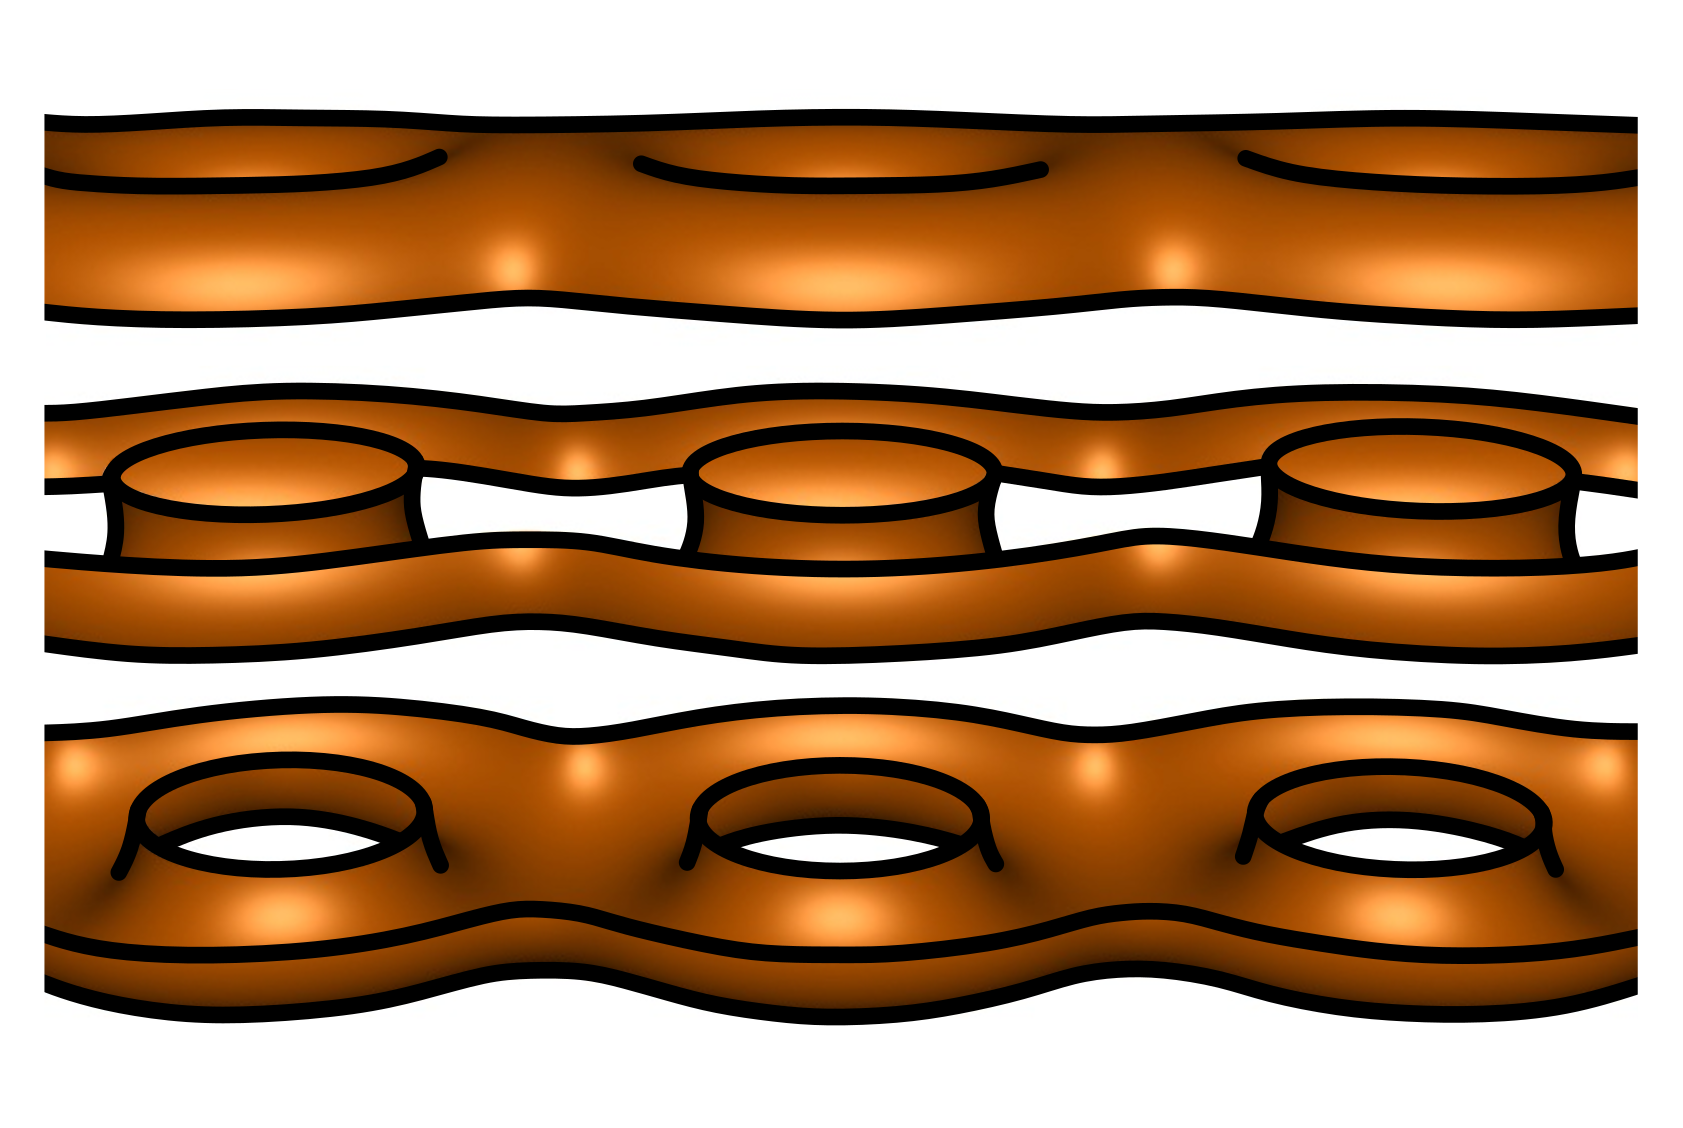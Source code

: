 <?xml version="1.0"?>
<!DOCTYPE ipe SYSTEM "ipe.dtd">
<ipe version="70107" creator="Ipe 7.1.8">
<info created="D:20130509110556" modified="D:20160304171917"/>
<bitmap id="1" width="799" height="203" length="33992" ColorSpace="DeviceRGB" Filter="DCTDecode" BitsPerComponent="8" encoding="base64">
/9j/4AAQSkZJRgABAQEAYABgAAD/2wBDAAIBAQIBAQICAgICAgICAwUDAwMDAwYEBAMFBwYH
BwcGBwcICQsJCAgKCAcHCg0KCgsMDAwMBwkODw0MDgsMDAz/2wBDAQICAgMDAwYDAwYMCAcI
DAwMDAwMDAwMDAwMDAwMDAwMDAwMDAwMDAwMDAwMDAwMDAwMDAwMDAwMDAwMDAwMDAz/wAAR
CADLAx8DASIAAhEBAxEB/8QAHwAAAQUBAQEBAQEAAAAAAAAAAAECAwQFBgcICQoL/8QAtRAA
AgEDAwIEAwUFBAQAAAF9AQIDAAQRBRIhMUEGE1FhByJxFDKBkaEII0KxwRVS0fAkM2JyggkK
FhcYGRolJicoKSo0NTY3ODk6Q0RFRkdISUpTVFVWV1hZWmNkZWZnaGlqc3R1dnd4eXqDhIWG
h4iJipKTlJWWl5iZmqKjpKWmp6ipqrKztLW2t7i5usLDxMXGx8jJytLT1NXW19jZ2uHi4+Tl
5ufo6erx8vP09fb3+Pn6/8QAHwEAAwEBAQEBAQEBAQAAAAAAAAECAwQFBgcICQoL/8QAtREA
AgECBAQDBAcFBAQAAQJ3AAECAxEEBSExBhJBUQdhcRMiMoEIFEKRobHBCSMzUvAVYnLRChYk
NOEl8RcYGRomJygpKjU2Nzg5OkNERUZHSElKU1RVVldYWVpjZGVmZ2hpanN0dXZ3eHl6goOE
hYaHiImKkpOUlZaXmJmaoqOkpaanqKmqsrO0tba3uLm6wsPExcbHyMnK0tPU1dbX2Nna4uPk
5ebn6Onq8vP09fb3+Pn6/9oADAMBAAIRAxEAPwD9/KKKKACiiigAooooAKKKKACiiigAoooo
AKKKKACiiigAooooAKKKKACiiigAooooAKKKKACiiigAooooAKKKKACiiigAooooAKKKKACi
iigAooooAKKKKACiiigAooooAKKKKACiiigAooooAKKKKACiiigAooooAKKKKACiiigAoooo
AKKKKACiiigAooooAKKKKACiiigAooooAKKKKACiiigAooooAKKKKACiiigAooooAKKKKACi
iigAooooAKKKKACiiigAooooAKKKKACiiigAooooAKKKKACiqmqa/YaGm69vbSzXGczzLGMc
88keh/KuS1j9pz4a+HWlGofELwPYGDPmC4121iMeDg53OMc8c1lOtTh8ckvVmkKNSfwRb9Ed
xRXjet/8FD/gP4fUm5+MXw2Yh/LKweIbW4YHGeRG7ED36Z461yuq/wDBXL9m/R5ZEm+K/h92
jOD5EVxODzjgpGQfw7c9K5J5tgYfHWgvWS/zOuGVY2fw0Zv0i/8AI+jqK+Wr7/gtT+zJYWZn
b4n28i5wFi0XUpHJK56C3z+J4B4JBrHuP+C6v7M0LyBfHOoTCN9ilPD2oASDGdwzCOO3ODkd
Mc1hLiDK1viaf/gcf8zeOQZnLbDz/wDAJf5H17RXx7c/8F3f2aYDIE8ZarNsYAbPD98N425y
N0Q4z8vODk+nNVv+H9n7N3/Qy6//AOCG6/8Aiah8R5V/0Ew/8CX+Za4dzR/8w8//AAF/5H2X
RXxxD/wXm/ZrlgmdvFmtRNEoKo2gXhaYkgYXEZGQDn5iBgHqcA6dt/wXK/ZfnDb/AIkTQFWI
G/w5qp3YYgEbbY8EAMM84YZwcgOPEWVvbEw/8Dj/AJky4fzNf8w8/wDwGX+R9aUV8vab/wAF
oP2ZNVIEXxUsEyAf32lahAOmf44BXQ2X/BVP9nW/CFPi/wCDFDhiPNuzF0IBzuAx1GM9ecZw
cbwznAS+GvB/9vR/zMZ5Rj4/FQmv+3Zf5H0BRXleh/t0fBPxLNFFp/xf+GF5PMm9IYvFFi0p
GM/c83cMDqCOK7vw58R/D3jGUR6Rr2i6q5XcFs72Kckcc4VjxyPzrrp4mlU+Cafo0zkqYerD
44teqaNmiiitzEKKKKACiiigAooooAKKKKACiiigAooooAKKKKACiiigAoorP13xbpXhZFfU
9T0/TlYZBurhIQR6/MRSckldjSbdkaFFec6n+2H8I9Ejd734p/DizSNd7NN4lsowq7gu45k4
G4gZ9SB3rktZ/wCCmn7Puhef5/xg8BSfZ1Zm+zarHc5Aznb5ZbceOAuSeMZyK5J5hhYfHViv
WS/zOqGAxU/gpyfon/ke50V803P/AAWF/ZrtHlV/itozGJC7bLO8kBA9CsJ3H2GSaytS/wCC
2v7MWmFA3xNSZnXeBDoWpyYGD1It8A8YweeRnA5rmlnuWx3xEF/2/H/M6Y5JmL2w8/8AwCX+
R9V0V8e3H/Bd39mmFmC+MtVmCrkFPD98AxyRgZiHPAPPHI98V3/4L1fs3I7AeJ9dcA4BGg3W
D78pWT4jyr/oJh/4Ev8AM1XDuaf9A8//AAF/5H2VRXxyP+C8v7NhmVP+Es1oKc/P/YF5tHJ/
6Z55x6dx71ah/wCC6n7M0mnNO3ju/ilAB+zt4e1HzDk4xkQleOv3vzpriPKn/wAxMP8AwKP+
Ynw9mi/5h5/+Av8AyPryivlWz/4LafswX1ysMfxQjV3zgyaBqka9M8s1sAPxNbGn/wDBX39m
3Uow8fxX0JAWK/vba6hORns8QOODz06eozrHPMtl8OIg/wDt+P8AmZSyTMY74ea/7cl/kfSV
FeLaT/wUd+AWtS7IfjH8OIzz/wAfGvW9uOPeRlFdVo37WHws8RmMad8S/h/fmYAoLfxDZy7w
RkEbZDnIrphj8NP4KkX6Nf5nNPA4mHx05L1TO/oqvpesWeuWonsrq2vICceZBKsiZwDjIJHQ
g/jViupO+qOZq2jCiiimIKKKKACiiigAooooAKKKKACiiigAooooAKKKKACiiigAorlfE/x0
8EeCiw1nxj4V0gocML3Vre32nBODvcdgfyNcdqX7fnwL0jAuPjJ8LUYgEKPFNkzYJAzgSE9T
+hPQHHPUxdCHxzS9Wjohha0/gg36JnrdFfPep/8ABV39nPSWAl+LvhGQkMf3EzzjgAn7in+8
MevOM4OObuv+C2H7MNnJMr/FG3YwPsby9D1OQE/7JW2O4e65Fck86y+PxV4L/t6P+Z1QybHy
+GhN/wDbsv8AI+qKK+Rb7/gun+zHamLyvH95d+YxVvK8O6kPLGQNx3QLxjnjJwOmcCqS/wDB
eb9mtlyfFmtKdyjB0C8zgg5P+r6L0PfnjNYviLK1/wAxMP8AwKP+ZsuH8zf/ADDz/wDAX/kf
Y9FfGz/8F6P2bV348Ua421sDGgXfzDnkfJ0+vPNWbP8A4Lt/s0XJQP401S33qWPmeH787CDj
adsR5I54yMdweKS4jyr/AKCYf+BL/Mb4dzT/AKB5/wDgL/yPsCivky1/4Li/sxXMiofiLNCW
YLl/D2pgd+ci3OB/j9caul/8Fmf2Z9XRWh+KVggYkDz9K1CA8ezwDFaRz/LHtiaf/gcf8zOW
RZlHfDz/APAJf5H09RXz5o3/AAVZ/Z113f5Hxb8KR+X1+0SyW35eYq5/Cun0r9v34Ga3ciG2
+MPw0klKeYFPiS0QkYJP3pByACSOoHWt4Zpgp/BWi/SS/wAzCeWYyPxUpL/t1/5HrlFct4d+
OngjxeobSfGPhXVAehtNWt5weAf4XPYg/iK6a1u4r63SaCWOaKQZV0YMrD1BHWuyFSM9YtM5
J05R0krD6KKKsgKKKKACiiigAooooAKKKKACiv5sNQ/4KAftA6xAkc3xk+JSKhLAw6/cwNkg
5yUYEjngHgcY6CuR8VfH/wCJvjp5X1z4ieO9ZaYKJDfa/d3BcL90HfIc47Z6V+XVPFLBr4KM
n6tL/M/Tafhli38daK9E3/kf0y+L/iH4f+H1k1zr+u6PoduqGQy6hex2yBR1bLkDAyOfevJP
H/8AwUz/AGfvhmm7Vfi/4EZgSDHYapHqMqn0KW/mMPxFfzeT6K9xO8spaWSVizuxLMxJyST3
OaRdBx0UV5tfxSqP+DQS9W3+SR6NHwxpr+LWb9El+bZ+6nxA/wCDhj9nLwdMyabqHjDxaqjO
/StDeJTwDj/S2gPfHTse2CfJvHv/AAc3+CrMuPCvwt8V6sOQjarqFvp38JwSIxP/ABYGM9CT
njB/IqLQ8YO0A1Zh0Pp8pNeHiPEnNJ/BKMfSP+dz2sP4dZZC3OpS9X/lY/Qrxl/wct/FLU94
8PfDzwLpCtjab+S6v2Xrn7jwgnpjjt0OePMvGP8AwXu/aV8WKBY6/wCG/DXAGdN0GCToev8A
pIm69K+ToNAPHy9KvW/h0nHyn8q8LEcbZrU+LESXo7flY9zD8G5XT+GhF+qv+dz1nxP/AMFQ
f2jvGsSpe/F3xfCqkkGxnTTzyMdYFQnj1789a4HXv2jPil4yilj1f4j+PtVSf/WLeeILucSd
Ou6Q56Dr6VTtfCzNj5DWla+D2fHy/pXhV8+xdT+JVk/WTf5s9qhkWFp/w6UV6RS/Q42+tbzX
LhZr25ubyVVCB5pGkYKOgyew9KSPw2T/AAYr0S18DM2PkJ/CtK1+Hjtj92fyrzJ49t7npQwK
WyPMI/DJIxsqZPC54wvT2r1m3+GkjY/dH8quw/C2RgP3R59qxeNfc2WC8jx1fC7EfcJ/Cl/4
RY91P5V7SvwqkOD5Rx9KcfhTIB/qzn6VDxr7lLBo8UPhYj+An8KY3hlhyFx+Fe1SfC2QA/uz
+VVZ/hnIuf3Z/Kmsa+4fU0eNP4aPPy8VFJ4dIyNo4r125+Hrrn92fyrPufA7Jn92R+FXHGvu
Q8H5HlUvh8jPynNV5dB6jbXpd14QZM/IQaz7rwwVz8px9K1jjX3MpYNdjzqbQRz8oqpPoQ/u
nmvQLnw+Vzlc4rPuNExn5SK6oY59zmngl2KPh34x+PPA2z+xPGvi7R/K27PsOsXNvt24242O
MYwMemK9J8Jf8FQ/2kPh/wD8eHxj8cTkLt/4mN7/AGl/6UiTn3615tcaPjPy5FUbjSB6c162
FzvE0/4dSS9G1+p5WJyXD1P4lNP1SZ9beA/+Dh39pbwQP+JjfeDPF2AB/wATbQlj7Yz/AKI8
Hfn6+3FewfD/AP4OjvF2nSovi34SeH9UjaUbpNI1eaxZI+c4SVJtzdCPmUHBHGcj82rnSBz8
tZ9zo4OeBX0mE4zzOna1Zv11/O589iuD8tqb0UvS6/Kx+3Hww/4OXvgR4t2xeI9F8eeD5zIF
LzWEd7bBTn5t0MhfjHI8vuMZ5x9A/Df/AIK//s0fFOBJNN+MPhKz3ts26xJJo7KcHqLtY8Dj
r09+RX83M+jjnjFVn0UZ+6K+jw3iHjY6VIxl8mn+Dt+B89ifD/By/hylH53X4q/4n9Yvgz4m
+GviNbibw94h0PXoSnmB9Ov4rpSv97KMRjkc+9blfyUaRDdaLeJcWVxcWdwn3ZYZDG4+hHNe
m+C/2rfjB4Et0h0T4p/EjSIIwAsVn4kvYIwB0G1ZAMe2MV61PxKpJfvaL+Uv80eVU8OKr/hV
l84/8E/qKor+a3R/+Civ7QumbfK+MnxEfaAB52szTdCT/GTnlj9RgdAALN5/wUa/aGv4Hjk+
MXxBVXUKTHq0sTYx2KkEH3BzWj8TsAt6Uvw/zIXhpjn/AMvY/j/kf0k1W1bWbPQbJrm/u7ay
tkIBlnlWNASeBliBzX8zfiH9sj42+JbeCHUPi78TryK1IaNJfE96yqwzhv8AWcsNxG484PWv
M/E9/qvjC/a61fUtR1W6YANNeXDzyEDOMsxJ43N+Z9a56nihQ/5d0G/WSX6M2p+Glf8A5eVk
vSLf6o/ph+IH7d/wV+FmV8QfFf4fabMv/LB9dtnuO/PlK5cjjrivD/H3/Bez9mTwQHW38bX/
AIinQZ8rStFu5M89A8iJGf8Avqv5+xoYB6CpYtFA5xXmV/EvFP8AhU4x9bv9V+R6VDw4wq/i
1JP0sv0Z+xvxH/4Oevh5pnljwf8ADLxprxKt5h1e7ttKUMPu7fLNyWB7khSPQ14z47/4Ob/i
Tq9uF8L/AA08F6JKcAvqd3c6l25wEMGDnkZzjpz1r84YdGH93NXING6cV4OK4+zWptVsvJJf
ja/4nvYbgXK4WvSu/Nt/rb8D6x8Zf8F5f2nPGJmFp4t0bw5HM2dmmaFanYu3BVWnSVgD1znc
D0IHFea+JP8Agpd+0V4z3fbPjF47h3KFP2HUWsOB6eRsweeo5rya30UcfLmr1voZOPlxXzuJ
4ozCr8deb/7ef+Z72G4awFP4KMV/26v8iTxl8WPHHxPaRvEvjHxX4iabO86nq1xdl8nJz5jn
OSAfwrAXRGlcu4LOxySeST611dt4dLYwpOa0bXwszY+T9K8StmU5u8m2/M9qjl8IK0VZHGRe
HycfKTViPw4T/DXeWng5nx8pOa07XwIz4/dn8q5JY19zrjgl2PN08NEgDaKmTwy3ZefpXqlt
8OnfH7s/lV+D4ZSMB+7P5Vi8azVYNHkA8LsQPkP5U7/hFG/uH8q9oi+FUjY/dH8qlX4TSEZ8
s/lUfXX3LWDR4kfCpH8B/KmN4XYfw4/Cvb2+E8g6xk/hUE3wskXJ8o/lQsa+4ng0eJv4YP8A
dHNQyeGj/cr2e5+Gki5/dn8qzrr4eOmf3fT2rSONZLwaPIZfDpH8JqtL4fwCNpr1W68DMmco
R+FZt14QZM/KfyrWONfcxlgl2POrS1utIuRNZzz2sox88LmNhggjkc9QD9QK6zw5+0b8UPA7
wto3xF8eaSYDmP7Jr11CE+gVx6VPdeGCM/JWfc+HyucqRXdQzSpDWEmvRnHWyynPScU/VHqX
hb/grF+0t4GBFj8XPE04JB/4mCQageCCP+PiN/QfXnPU59Q8K/8ABwn+0j4XKm8uvBfiEKQT
/aGhhM8k4/0d4uo4+g7Hmvk240QjPy1RuNGAz8uK93DcV5jT+CvP/wACf+Z4eI4Wy+p8dCP/
AICj9IPh9/wc++KdPaNPFvwl0LVFbaHl0jWJbEpyNzBJY5t3GcLuH+9Xs/gL/g5o+D+sJGni
PwV8QtAndlUtbRWt/boCcElvNjfAHPCE9e+M/jXcaN1+UGqc2jDn5SK+hwviBmsLKVRS9Uv8
kzwcTwHlk9qbj6N/q2j+hX4d/wDBbT9mX4kBlh+JtjpE6nDRavYXVhjJODvkjEZ6dmOOM4zX
t3w//as+F/xXn8rwv8R/AfiOYYzHpmvWt3IuSAAVRyQcsowR1Ir+XSTRRnoM0z+wgT90H8K9
2h4mYhW9tSi/Rtf5nhV/Deg/4VWS9Un/AJH9ZlFfyueEfiP4w8CwiLQ/FXiXRY1Tywtjqc9u
oXOduEYcZ5xXovhv9ur48+F0RbL4xfE1I4/uxyeI7uaNeCMBXcgDk8Y64PUDHpQ8UML/AMvK
LXo0/wBEedPw0xP2Kyfqmv1Z/S9RX83/APw8u/aMSGOMfGDxwFjJIJviWOSDycZPQdc9x0Jz
j65/wUO/aE1dJVm+M3xIjEqLGfI124tyApyCDGy4OepGCRwSRWy8TsA9qUvw/wAzL/iGuOW9
SP4/5H9LFcd8Rv2iPAHwfR28WeOPCHhgRjLf2rrFvZkde0jg9j+VfzFeMvjX8QfHVq0GueOf
GWswOoVo77Wbm5RgDkAh3Ixkk/jXCPogH8IxWNTxKg1+6o/fL9Ev1NqfhzNP97W+6P8Am/0P
6M/iX/wW6/Zi+GNrK0/xQ07WblELJbaNZ3OoPMcA7Q8cZjB5/jdR7187/FD/AIOgfhbocMye
Dvh7458TXUeNh1CS30q2l4OfnVpnA6dY/XjgZ/FWPRh/dAxVuDRhkfLmvHxXiFj5/wANRj6K
/wCbf5Hr4XgDAx/iOUvV2/JL8z9JfiR/wc9/E/X0mTwj8N/Bfh1ZQQj6lc3GqyxA55BQwKWH
HJUjI5BHFeN+Mf8AgvL+1F4yLi28baZ4fic8x6boNmOMDgNNHI46ZyGzyea+TLbRxxxWhbaR
0woFfN4vjDM6nxV5L0dvysfRYXhLLafw0Yv1V/zueo+Iv+Cif7QnjN2a++M3xIQO7Oy2mu3F
kh3dRthZBt9FxgdgK838S+LfEfj2dpNd1/W9alcgs19fS3LMQAASXY9AAPwFS2+kDjjNX7fR
s44xXzuJzmvV/iTcvVtnv4bKKFP+HBL0SRzkOhDj5etW4dCHHyjiumt9DzjCk1oW3h0tj5a8
ueOfc9OGCXY5KLQc4+U8VYj8PE87a7W28LlsfKa0bXwaz4wh/KuaWNfc6Y4NHAJ4cJHK9KmT
w22fu8/SvSrbwIz4xGfyrQt/h07gYjPPtWMsa+5rHB+R5Svhg91JJ9qcPCx7qR+FewQ/DKRx
/qz+VWE+Fch/5Zn8ql4x9ylg0eLnwseyk/hTW8Lt02kfhXtp+FMmOIzx7VG/wqkA/wBUfypL
GvuH1NHiL+GD/d/SopPDRB+50r2qf4XyLn92fyqjc/DaRM/uj+VaRxr7kPBLseOSeGyMjaam
0mfVPDMm/TdQv9PkB3brad4jn1+UjmvTbr4fOmcxkfhWbdeCGXPyEfhW1PHyTumYzwKejRDo
n7Wnxj8JzJJpnxW+JFiyKqAQ+JLxFKqflUgSYKj0PFeieGf+Cun7THgy2jhtPitrU8UTiT/T
rS0vmYgscF5omYj5jxnHT+6uPL7rwiy5+T9KzrnwwVz8hH4V6uH4ixtP+HWkvSTX6nl18gwd
X+JRjL1in+h9TeEf+Dgj9o7wqkQvbvwZ4jMZyx1HRBGZevB+zvF+mOleueCP+DmzxZYOB4m+
E2g6mvOW0vWJrEjgY4kjmzznv0I9OfzuuPDxGflNUp9Bxn5ele7huOM2p/DXb9bP80zxMTwV
lVT4qCXpdfk0fr94I/4OXvhTqkqp4h8CePdELKfntBa3yKfQ5kjbHuFPOOO49g8A/wDBd39m
jxwwjm8a33h6Y7sR6ro11EMAnnfGjoMjkZbPPrxX4Ky6HjPBFV5ND5+6DXv4bxLzKHx8svVf
5NHh4jw4y2fwc0fR/wCaZ/St4J/b++B3xEjiOj/Fz4d3Uk2NkDa/bQ3BzgD907q45YDlepx1
r0/QPE+m+K7FbrStRsdTtXAKzWs6TRkHoQykjmv5VW0Ac/LU+mWV1o92txZzz2dwn3ZIZGjc
fQjmvZo+Kcl/FoJ+kmvzTPHq+GMX/Crtesb/AJNH9WNFfzEaL+0j8VvDc8MunfEv4hafLbLt
ie28RXkTRDbtwpWQYGOOO3Fdiv8AwUZ/aGt1Kr8YviAQWLfNq0jHJJJ5J6c8DoBwOK9Gn4o4
N/HRkvRp/wCR59Twyxa+CrF/Jr/M5i18CPIgwh/Kln8CPGMFD+VfTvhj4ENeWasISQR6VH4i
+BrWaE+SQB7V/OSxbvuf0J9UVj5Zm8JNGSNlQnw0VPK4Ne3698NTauwKYx7Vzt14OMbHKYx7
VrHFMyeGPNYvDpzkKKuW3honA213CeFiDytUrvVdO0tWCubqVeixjI6ZHzdMfTP0oddsaoJG
PZ+FC2PlNaieHINPiWS5lht42O0NIwRSfTJ71k3HifUrgEI6W6su0iJAPxyckH6Gs68guNQk
D3Ek07gYDSMWIHpk1DnfdlKKWyOnsfEXhyPG/UAB/wBe8p/9lqK/+K+l6ZMEstOuL5VZgzyO
IVIHQrwxIPPUAjj8OZGik/w4P0pRohzypx9KadPd6g1UtpodTafH6C3xnw3ux/0/Y/8AadXb
r9piNNJkSy8MRw3xx5c0195sK/MM5jEak/LkcOMEg84weK/sP0Un8KX+wz/co5qV72/F/wCY
KNXv+Re1L4+eL7y+eaC8tNPjfGIILSNo0wADgyBm5IycseScYGAGL8e/HCDjWkH/AG423/xu
qv8AYR/uCj+wj/cFaKtT/lX3Ih0Kn8z+9mmn7Sfj6NcDWbUj30qzP84q6XRP2y/FWlaLDa3O
i+EdUni3bru5sZUnlyxI3CKVIxgHA2oOAM5OSeH/ALDP9wU06Hj+DH4UpVaT0cV9wRpVF9p/
eztLv9r7xJdEkaF4UhJ/uW9z/WY07QP2obyeyMet6dbLcgyHz9Pi2xsDITGvlyMxBEZUM287
mUkKobavEf2JnopH4Uh0bHG39KmUqTXLylRVVO9zvv8AhoC3uLdiFRW35AntzuIwOPkOMfrU
EvxrhZAXsrObPPySFOMDHBzg9a4Y6QckbD+VNOjgAnaazUKRo5VOp2n/AAtvRp2K3NldW2e6
ESKP5H9KW38SeHtdYrBqFukn9yb90f8Ax7AP4ZrhpNHV1Ksgwa53xp4I1K7s1fRZ7OK6jkDt
FeI7RXKAHMQdTmJmOP3m2QLyfLfpXRRo0ZyUZS5fPoc9atWhFyUeby6nrmoeGNoJC5HWsS+0
LaSCvSuP/ZU0bxZ8SPjbYeCZPEng/wCH11NG1xu8Z+I7bTtJvIkIErW0jsWnwcnZGnnhMO8U
akV9Xftc/sZ+LP2QvFtho/ioafcPqdoLm2vNPd5LS4xgSKpdVbKNwQVBwVOMMK9DF5FjMPh/
rdualp7y1Wu3yeye19L3ODC53g8RX+qX5amvuvRu2/zS1a3trsfNV5o+CcCsy60vHVa7fUdO
Ck8VjXlkOeMV5lOsz0qlE5C503GeKoXGnDnI611V3ZAZwMVn3FmOeOa7addnFUoHMzabz0qA
6YCfuiuhlsuvFRfYsngfpXXHE6HLLDq5kQaVkj5QK0rHRdxGFNXrXTwSMjiuh0LQ/OdQFJJr
Cti3Y3o4VdjO03wo04GEJrTHgR9mfL/SvU/h58NG1RkAjJz7V6hF8AXaxD+QTx6V5k8Y77no
wwisfJ194QaHOUPFZVzoJQkba+ifG3wpbTS+YyCPavNNc8L+Q7ArjFa0sW+5nUwiPN20fBxt
5FKuk9gpFdVcaNtY4HSohpeTjFdCxLOf6ujCh0nJ6Yq9a6RnGFzWvb6WMgkVpWelgkcZrKeI
NYUEZNnoZOMrxWxYeHNxGFrQMdro9k9zeTw2tvEMvJK4RVHuTXMXPxU1LWiq+HdMEdoxIF9e
gqsgxkMiddp4IYg5z0FZwjUqK60Xd6L+vLcucoQai9X2Wr/rzOzsPCoVSzhUVRkk8AVYF9oO
kf8AHxqNqGAzhD5p+ny5wfrXn1xp13qqk397eXzHGQ7kICO4UYAp6aMIxhYwoPoKyko9ZXNV
KXSNjvU+KPhuyO1Eu5iO/lYX8/8A61NvPj/p9hCVs9Fe4mBHzPNtjx3/AIck9ug/x4caMT/D
g/SlGiHOCvH0pJUuupTdTod3Y/tRrbkeZ4Xikx6XxX/2ma2l/bIsrewmSLwJbNdGNhDJLqrt
Gj4+UsixqWUHGQGUkcZHWvK/7D9FJP0pRoZ/uYp2o/y/i/8AMUfbd/wX+R0fiH9qjxnq98kt
j/Y2hxJGEMFnYJLG5BJ3k3HmtuOQMBguFHGck1F/ab+IIHGtWY/7hFl/8ZrI/sI/3BR/YR/u
CtVWp/yr7kQ6NTfmf3s1m/aZ+ILDB1m0/wDBTZD/ANpVq+Hf2s/Fej6ZJb3lh4c1uV5C4uLy
0eOVAQBsHkPGu0EE8qT8x5xgDlP7DP8AcFNOh4/gwT7UnVpNWcV9wo0qi+0/vZ1l5+1Z4huw
QNE8MQ5/uQXH9ZjTNC/aRv3kuF1nStNkjklLQvZRvGYY/LUbWV3be3mBzuDINrKNuVLNyv8A
YnbaQfpSHRcHG39KTnStblGo1bp3O9f46aHfsd2m3MCj++wJP0AB/Uimn4geGtQUEyzW+7+/
HnH5ZP6VwZ0ghgNhIPtTDow5ypzWfLTNb1Op34i0rWSBaX1rMzdFDgOf+AnmqGo+FDGT8vSu
Lk0ZX4aNT9RmmX0niDTtOdND1gWNzhRH9tga9tV+YFsxb0JyuR8rrg4POMG4Qi2lzW9dvwu/
uRlOckm+W/pv+Nl+Jt33h7aT8uKybvRCpPy9Kb4f+OinVbbSvGemW/hXUb1xDa3Yvkm0vUJm
PywwzNsfzSGUCOSNGch9gdUZq6690tXUMmGVuQRyCPWtqsKtFpVFvs000/Rq6fyemxlSnSrJ
um9t00016p2a+e5wNzpHJGMGqU2k9eK7S70sZPHSqE2lDJwOtVDEMmdBHKNpOc/Kc06PRskY
XFdINLycYqzZ6IHYAgmtHiWZrDpnP2nh0yEAKT+Fa1n4MeUDCZrsfDfg83UigJnNeq+Cvg02
pKuIic+1ctTFvudNPCI8An8CvGhPl4/CsXUvDRhyCpGK+t/EHwGe0sixhIwPSvG/HfgRtOlc
FCMe1KnjHfcqphFY8RvNH2k8EVQl0vr8oNdxq+kCN2G2sWfT8NwM16lLFux5tTDanPppuDja
Kswab0yK0hZc9KnhsvUVc8ToZww6KVvp+MYGK0LbTemRVq2sxkACtK0shgHHNcdSuzrp0Cpa
aVnHy4FallowOMjOauWVkCRxW3pumg44zXFUrM7KdEoWGgF8fLWxDoUNjAZbiSKCJeryMEUf
ia+h/gT/AMEx/ip+1J8CNW8WeB5/DemywymDTV1qSSNdSZP9b5ZRGA2/dDN8pfIJADEfHPx4
/Z0+KPwZ+Kl34b+IVktp4gsGUTQf2nbXQt1dVdTiGRgisjK4GASGBxXsf6vY2OFjjsRFwpS2
k+vb7+l991oeT/b+DlipYKhJTqx3S6d/u6222ep3Uvjjw3pDMpvBdyL/AA26l8/Rvun86VPj
Dpsbf6Pps0qgfelkEePwAP8AOvOtK8Gi1hXzWaSQD5sHCg+3etFNICKAEIA4ryKkKKdk2z1Y
TqvVqx3EPxySJwv2eyjAPPyPJ/KrF5+0RHZKDBb/AGmQIMLHEI42OeclskHHoCOnvXBDRif4
cfhS/wBiHIG39KzUKW7NOarbQ9E039rU2mBN4XS4A/6fgmfyiroNM/bd0qyIMvw8juCPXWWU
fl5NeOf2GOykn6Uo0M4+5im40P5fxf8AmCdbv+C/yOu8V/teeMfEKWy2Vp4c0DyN282OnCQ3
GcY3faDLjbg427fvHOeMYcv7Rvj2ZCrazbgHjjTLRT+YirO/sI/3KP7CP9wVsqtNacq+5Gbo
1N3J/eyzJ8evG8hJbWUOf+nG2H/tOrWjftB+KtN877UdM1XzcbftVqF8rGfu+UU65HXPQdOc
5n9hn+4KQ6HjkoM/Sh1qb3ivuQlRmvtP72bE/wC0Hrs+d2m6EM+kEv8A8cqPR/jZevqsp1bT
bCaxkWMRi0R4pYSGfzGJZmDgqU2qAmCrZZtw25P9if7Jz9KQ6KRwV/Sl7SnZrlWoezqXTudh
H8RPDeqTMjfbbNQuQ80GVJyOPkLHP4Y460nn6JqcLSQ6laBAduJG8ps49Gwce9ce2kFcfISD
7U1tGGTlTms7w6M0tPqjqZ/DMd1AJYWjmifo6EMp5x1FZV54WK5+Uis+0S504OLeaeASY3eW
5TdjpnH1q1ceJdYi0ueK3mtGuWiKwS3UBlSJ8EKzKrIXGcEjcCcdR1qoyd1qS46bFS48OEE/
Lmqr+HTk/L1qDSvjLJ4ZfyPHtpYaFbr8q6/BcAaTKc4US+YQ9q74J2vviGUTz2dlU+kweHY7
uMSRMksbdGQhgfxFdNaNSjZy2ezWqfo1+K3XVI5qLp1bqG63T0a+T/B7PoeeJ4YLEYTNWYPB
7S/wV6TYeCTMwGzOfauq8PfCw3bKPLJz7VzSxT7nRHCnjEfgKR1BCH8qr33gh4uqEY9q+q9H
+ArXMAPkk59qxPGvwUbTkyYiOfSs1jHfc0eER9h+BPAsA0xAEUYFVvHHgaAwuCi5x6V654R/
Zs+IVlYIJPDcsZPGGu7cH8vMq9qX7Ifj3xDEQbLT7Qt/z2vEOOn9zd/kV6dLhPOKkUo4Spf/
AASX5o+blxVl8MQ3LFU+X/HF/kz4h8f+D44JnwoB+leaazoaRyH5RX6B3/8AwS68YeKJS174
h8O2COM/uvOnZfbBRR+taOif8EZNB+2pJrfjjVdQiDZaO009LQsPTLPJjv8A/Wr18H4c8RVr
f7PyrvKUV+Dd/wACMX4hcP0f+Yjmf91Sf42t+J+Vnxn8M6r4X8WNo9/BNYtHa21yYGON6Twx
3Ebke8ckZwensc1ysWiE/wAJr9fv2/8A/gl5ov7Ubaz8QPAl6U8dFUhls/tSNp2qtag27RAn
/UXAEaRg7hGGg2sqlnlX8ytd+F2q+CNen0rXNK1HR9UtdvnWd9bPb3EO5Qy7kcBhlWUjI5BB
71x8VcL4zJMS6daN6bb5JdGr6XfSVt1+a1OzhfifCZzh1Ok7VElzR6p9fWN9n+uh59F4fJAA
UflU8fhliPuEntxXoNl4QLgAKcfStiz8BhsHZkn2r5J1D6lUzy1fCjHGVPFTr4QdgMIcH2r2
Cy+HhcDEec+1adr8Mi+CIzj6VHtDRUjxAeCn4IQn8Kk/4QiTpsbP0r3qD4UlsYj6+1W4vhIz
f8szk+1T7Ufsr7nz3/wg8n9w/lQfA0gxhCc+1fRS/CA/88ic+1DfCAj/AJZEfhR7Vh7JHzp/
whEnI2MD9KibwW452N+VfRU3wjIJ/dH8qqT/AApKDHlHj2pqo2J00fPj+EHAOUIqJ/CjLkBR
n6V7zdfDMrn9379Kzbz4dlc/u/0qlUJdJHiEnhl1xlSSKry6A3OVI/CvYb3wIFyRHj8KyL7w
eY8gr+lUqhLp2PLpdEIP3Tx7VVl0ggHC/pXod94bCEkKRisq80ULkbSK0UyHA888S+C7TxNp
E1jfQGa2n2lgGZGVlYMroykMjqwVldSGVlDAggGv2G8J/sWaV+3j+wr8BtJu/HckesfDbwjp
mmale22mo4uLuXStOkl3JuVUJURvtQkKZNvVSK/Dr9pf9rfTPhRHcaZ4f+y6v4igm8qdZFc2
1ltwWDkEb2527Vb5SG3EFdrfvv8A8EJPhfP8KP8Agkx8FLS8murq+1vRD4iuLi5Z3muG1CeS
9VmZyWY7J0G4nkAHvX7h4acPTxOGxFPMad6NRR913Tdne+lmlouq5rLdJH4t4j59DD4ihUy+
dq1Ny95WaV1a2t03q+9rvZtnz34n/wCCAXiMeb/ZfxH0S7wR5f2rS5bbcO5O15MH2Ga8q8d/
8ELPjboAL6c/g/xCrOVC2eptE4XGQxE8cYGemATz7c1+yFFfaV/C3IJr3ISh6Sf/ALdzHx1D
xNz2HxzjP1iv/bbH4D+Ov+CYvx78Dbvtvwv8S3GAzf8AEuSPUumM/wDHu0nPPA79s4rxDxn8
Ote8C3Twa5oer6NOjbCl9ZyW7BsZwQ4BzjnHpX9M9Q6jpttrFm9td28F1byY3xTRh0bByMg8
HBAP4V4eJ8IcK/8AdsRKP+JKX5cp7WG8WcUv94w8Zf4W4/nzH8vkkPJyKRYATxzX9FHxG/4J
8/BL4rAnWvhh4QkkI2ma0sVsZiMY5kg2OcDpzxXz/wCO/wDggH8E/EsksukX/jTw1IxBSO31
CO4gTpkYmjZzkZ/j6n04r5zGeFea09aE4TXq4v7mrfifQ4TxQyuppXhOD9E1+Dv+B+MthZgs
MjrXa+C9KEtymRkZr758Zf8ABu1runXSt4Z+Jek38LN8yanpclo0a5/vRvKHOPZfwrlT/wAE
T/jT4HlDQjwlroUbv9A1RlyfT9/HFz+lfI47gjP6N+bDSf8AhtL/ANJbPq8FxpkVW3LiYr1v
H/0pI5X9nvwTFdvEzICBivpC38Awf2SP3a4x6Vm/Cn9hj4seAtov/CUiqpI3RX9rKDjvhZCc
fUV7Jbfs9ePW04oPDkwYHZg3MA5/F+nv0rwYcM5vzNTwlW//AF7n/kd2O4ly9KLoYqnbr78f
8z5C+NvgSGFZGRAOvavmjxvoCxTuNoGDX6NePP2Gfid40DpDodpbhsDdPqEAHJ/2WJ46/j3r
g5/+CK3xH8Uusl74i8HaakhO5RNcTyIMHsIgpOcdG6HrxiuvCcG59VdoYSa9YuP/AKVYqvxh
klOKdTFQb8pKX/pNz85tR08I546VRNoN3av1M8M/8EAtMaSN/EHxJvrhS2ZItP0lICRgcB3k
fnOeSvpxXrXgT/giZ8CfB8sb32m+IvE7Rkn/AImmqsoY5yMi3EQOPToe+a+pwnhfn1X+JCNP
/FJf+28x81i/EvIqX8Ocp/4Yv/27lPxegtxkYFdT4L+G+veNJFTRdD1jV3Y7QLKykuCT6fID
zwfyr94vAf7GHwm+GUgk0P4deD7KdUEYn/syKWbaMceY4LdgTzyRk5NelW9vHaQLFDGkUSDC
oihVUewFfTYXwdqvXE4pLyjG/wCLa/I+cxPi7SWmGwzfnKVvwSf5n893x5+EOp/DLw34c0Hx
N4Vv9F1rUA2uyDVbXyrjyhK9vbqIpEEkRR4bh92R5nmp8v7tWbgotEJx8pNfqD/wXc8J+APC
f/CAeOPG8174btNXll8JHxUkrTWOk3TK11Ype2yo8htX2XqNPDhomljZllXCj4F1T4Z33hma
3W+t9kV5F9os7iORZra/h3sgnt5kJjnhZkYLLGzI20lWIr8/4y4XxWT4nkacqWnLL5Le2zb+
/o3qfecIcTYbN8Mpq0auvNH59L7pfhpdLQ4CLQCQcKD+FTx+GmOcoTmu/sfCRcABSM+1bFn4
EDgEpk/SviHUPs1TPL18KsRypz+tTp4QZl4Qn8K9fsvh6X/5Z9fatO1+GZk/5Zn8qj2hapni
K+CnxkITj2qQeCZP+ebZ+le8wfCstz5XX2q5F8JGbH7sk/Sp9qNUj58/4QeT+4fyoPgaTGdh
P4V9Er8IG/55Ek+1K3wgIziHj6UKqx+yR86f8IRJnGxsn2qN/BTg8oxI9q+ipfhERj90fyqr
N8KCnHlHn2p+0bE6aPnt/B7rnKEAe1Qt4TZT93k+1e+XPwyK/wDLM8+1Zl38Oiuf3f6U1VJd
I8Pk8MOo5Ukj2qvL4fYZBQj8K9jvfAe3J8vB+lZF74NMeRt4PtVKoS6djyyXQyMDafyqtLo5
GcKc/SvRL7wyF5CkEVk3miBM/KRmtVMiUEcFq3hq31bT7i0vLeG6tbuNoZ4Zow8cyMMMjKeC
pBIIPBBr3Dw5+xT4s0P9lb4Z+JNC0nxR4tstdstRa8vYLKa7+zSx6vfRQwuyhm+W1W2TfIxa
RkdySzECbwb+z/o3h34cx/FL4t67H8Pvg3aSyJNrEjI1/rckZANnpttzJcTuxKhwhij2SsxP
lMh/YP8A4JveHNK8NfsQfDtNC0XVvD2i6lp76vY2OqXrXl9HDeTyXaPPIWYCV1nDsibY4y5R
EjRFjX9U4L4Hr5rQqPF3p05JOLtre6akk9eVq6vonfS9tPzDjHjWhldemsJapUi2pK+lrNOL
a6p2dtWra2vr+FXiHw/d6JdmC9tLmynKh/LniaN9p6HBAOD61jy2wJPFf0m694X0zxTaNb6p
p1hqVu+N0d1bpMhwcjIYEcHmvJPGf/BOn4HePYpEv/hj4Ui80EM1ha/2e/JyTutyhB9wc17W
K8HcTH/dsTGX+KLj+Tl+R42G8XMNL/ecPKP+GSl+aifgZHZgkcCtbSNMEkgyBX67eOf+CFfw
b8Rhn0e88W+G5edq298lxCOO6zIzEZ/2xXmnib/ggYbS8WTw78RgYNvMWpaVlwcj+OOTBGM/
wjkd88fNYzwyz+lfkpqf+GS/9usz6PCeJGQ1bc1Rw/xRf6XR8Q/Djw0lxcRgqMEivqf4PeAI
TaxMY1JPtW9pv/BIP4o+CLsNDe+E9WiUnaYL2SNyAMjIkjUAnp1PI5wOa9R8FfshfEjwpBGl
x4eRwvBMV9bsOuP7+ffp0P1x8viOEM8pytPCVPlFv8kz6FcW5POk3RxVO/S8kvwdjhPGfgCA
6S4ManK+lfI/x38JJZXkwCgAE9q/QvxL+zx4+vtPZI/Ddy7bScCeHP8A6HXgvxL/AOCc/wAY
viBeS/ZPCccSNzvn1O0Qc4PTzCeh9OxHXisP9WM3c7QwlX/wCX+Q8HxLlvsW6+Kpp/44/wCZ
+dPibThHM4xXMXdptJ4r9CrD/ghV8YPF12WvtS8F6JCT8xnvpZpMY7LHEwPPqw7/AI+h+Bv+
DdK3d0l8VfE+aQEfPb6VpATHHaWSQ9/+mdfR4DgTP61rYZr/ABNR/Npnk47jfIqO+IT/AMKc
vyTX4n5UmEA81LFDk9K/cH4e/wDBCz4A+ClB1DS/EfiqQAfNqmrOgz3wLcRDn3z1r334a/sd
/Cn4PlH8NfDvwfpM8ZytzFpcLXPTH+tZTIeCerdzX1mE8KMyqWeIqwgvK8n+SX4nyuL8Usup
3WHpTm/O0V+bf4H8/Xw//Z/8c/EsxDw54M8V68JhlDp+kz3IcYBJBRCMYIOfQ17p4H/4JG/t
BeL/ACHT4fXWnQThj5moX9ra7MAH5keQOM5AHy8nPo2P3Zor6PDeEWBX+8V5y9Eo/nzHz2I8
WMa/93oQj6ty/LlPyG8D/wDBBn4uapubVta8FaKgXIU3c1xIzZ6YSLaBjnO7uOOuPUvCP/BA
O+WCN9Y+J1rbyjG+Kz0Npl6cgO8yd++3p6dK/SeivboeGHD8PjpOfrKX/trR41fxLz6fwVFH
0jH9Uz81v+CjXxV1X9gP9mH4e/A3wF4s1G01uTztRv8AVrCX7BfRWQuJHjTCZZPOmd8ukik/
ZHUgrIwr81YtFJx8pNfef/B054m1L4HfDf4PfEfTbazvIIdcufDepWsygfao7iFbmMhx86ug
tJwp5QeexZWO3Hw38HvH3h740eHIdS0G+iuUMavPbllFzZliwCSxgkocqwHZtpKlhgn8l8Tc
rxeGx6lZ/V4xjGnZtqKUUreWt99+/b9U8NszwmIwLjde3lKUp6JOTcm7+elttuxDFoBOcKD+
FTxeG2PJXIrvbHwmX6KRn2rYsvA3mAEpk/Svy51D9MVM8xTwqxH3DzU8XhFmXhCT9K9dsvh9
uIxH+ladr8NDJgCM/lUOoWqZ4ovgp2GdhJ+lSL4JkIGUbJ9q94t/hWWx+7/SrkXwlJx+7P5V
LqjVI+ff+EHkP8BH4Uf8INJjOw/lX0Snwgbr5RJ+lKfhAR0h/ShVWP2SPnT/AIQiQH7jc+1M
fwS4OChyPavoqT4REAfujx7VVn+E5TP7o8+1HtGxeyPntvB7j+AgfSoX8JspyV6+1e+3PwwK
Z/dkY46Vm3fw5KZ/d5/CqVQTppnhsvhh1zlSagl8Psv8B49q9kvfAO3OY8EVkXvgwx5+TA+l
UqhDp2PKZdCKj7p/Kq8ujkE/KePavRr7wuFBG0gj2rJvNDCZyprSMyJQRw0ulEckcivSf2cf
2ZtY8G/s9X3iyALP4Nl8TzaTYxIhH9jMtnayfZu/7sl5Gj5AUExqqpGgPo/7JH/BP3xv+2N4
iQaJaDT/AAxa3iWuqa9cgfZ7HKl2CIWDTyhQP3adDJHvaNXD1+o/gn/gnh8Nfhb+zjrPwb0m
+1yOz8XXUmuXFxe6h9pv5p42tUM6AgRxqix2qFIo0Q/eILySO/6JwrwTj81wtaqk403F8rei
lNfDa/TdOS2u1fdHwHFHGWAyvE0qV1KopLmS1cYP4r267NRe9k7bM/K3w94fSSVflBr1v4ce
Cop3QlQQK+odS/4I2RWEzSaN48kCDJWK90sMevALpIO3U7fw7U/Rf+Cbfjjwscxat4ZvUQDg
TTRux9ADHj8zXmYrw84io/Fhm/8AC4v8m2ejhePuH6y93EJeqkvzSOH8M+BoPsowigY9K5X4
seBoGtj8iggj+dfQth+y54+0mJkOk285XoY72HDc9tzD681ynxC/Zh+I2pRhYfC9xKxbHy3M
B/8AZ68utwrm8I64Srf/AAS/yKwfFGAniNcVT5f8cf8AM+5KKKK/sw/lAKKKKAPx9/4La/tQ
fFz/AIJF/t1+FPit8MNXjfwX8XbOQ6/4Y1CAzaRe6pZJFC87qpVo5JLaS1AdGV2NsxJdRtGx
8OP+Djf9nj9r/wCH0Hhj47+Atf8ACzySLcSyRRtqemxSIRtkjmgKXUbkMw+WL7pZSxDFT1v/
AAddfD+28R/8E9fDGuuSt54c8a2hiO5RuSa2uY3XkZPOw4BH3cnOK/A7QLXfGvGa+C4hx9TC
1p0rKVOa1jJXi77pp9H2PuuH8BSxNGNXWM4vSUXaSts7rqj+inRPgX+yz+11DaXHwd+LHhvS
rzckb2EepC7eQYc5NrcyJco7EqAS23EZATOSMn4lf8E2fHHwvWS6soLfxTpyyOFfTQzXKpvV
UZ4CN25g2SsZkC7WycAE/gnp+nBgOMivUPhr+0b8TPhNZpbeFfiJ478M26LtWLSdeu7JFHoB
HIox1496/Mc0wWQ4xN1ML7Kb+1TlZf8AgDTjbva3r1P0nLMZnmEcVDE+0gvs1I3f/gaalfte
/p0P1C8IRaP4ovdXttO1HTtQufDupTaNqsVtcpLJpl9CQJrSdVJMU8ZIDRvhlJGQK7HT/BsQ
xhAa/PjwV/wV1/ab8E2cUFl8X/E08cTBlOoJb6i5x0y1xG7MOOQSQe9O+LX/AAU7+L37QmkW
1n411W11fyLqO8a604TeHL65kSJolEt1pMtpO8e1jmIyeWSFO3KIV+Pr8L5fvSxEvSUFovVT
d/8AwFH1dLiXMbWqUI+qm9/Rw0/8CZ+jtp4OjIA2DJrRh8FLgHYMe1flv4u/b++NGtPpUXh7
xtd+CNN0rTodPSz06ytdRFx5YIE80+px3dzJMy7QztMd2wEjcWZtr4Vf8FI/jV8PtWku9V8Z
TeOFltmh+x65penRWkTl1YTL9htraXeFUqA0rJh2JUnaV82fDqjFtVYPy967/wDJbfj8zV55
iJNL2cl/4Db/ANKv+B+myeCEJyFI/lQ/gdRk7MgV8DL/AMFg/ilwP7A8AnP/AE43f/yTTv8A
h8D8Uj/zAPAIz/043f8A8k1yLKJeX3lrMMQfd03gtcAlOvtVC88GIM5RcfTmvh1/+CvPxQcc
6D4D/wDAG7/+Sa4j4t/8FHvjP8SPsH9keJrXwGLPzPO/sLSbWb7du27fM+3R3ONm07fL2ffb
du+Xa6eSylJRclHzd7fgm/wNVmlaC5rN+St+rS/E/QHUPBkXPyYrn9W8HRqGIUV+fnij9uD4
v+LdGnsLvxrfRwT7dzWlrb2cwwwYbZYY0kXkc7WGRkHIJFcbN8d/iIwOfHnjQj31u6/+Lojk
UnvNL7ztWd2VnFs/QLxnZ2HhbRr3UtSurXT9O06B7m6urmVYoLaJFLPI7sQqoqgksSAACTXi
WsftUfDK5R5NJ8UWnimGEFrmfw1bza9Dpy9mupLJJVtlIDENMUDBJCCQjY+H7jwBph8at4mO
m2J8Rm+/tM6qYEN6bvzPM+0edjf5vmfPvzu3c5zzW34v8a+I/GVittrGv63q1sjiVYry+lnR
XAIDAMxAOCRn3PrXrUeHsIrKU5Sv6Rt8vev969DzaufYp35YRj98r/P3bfc/U9Q13/goHbax
ZzzaH4PntHtUZ5IfEupCwkujglVt/scd6rHghvOaEAsmCwLFPnv4lftEeO/iDFeQ6nrzw2N6
qB7CwhW1to8RlHVSMzMj5YskssgyeOAAH3+m4B44rntXsOGyK+uy3L8DRlzU6Sv3d393M3b1
VmfK5jjsbWjy1Kjt2Wn32tf53PM/E9qRE/Ff17f8EyFhT/gm5+z6kEvnwxfDbw7Gr/LltumW
452lgDxyASAe5r+SDxPYExvxX9R//BBL4tW3xf8A+CTHwcuoJFabQtKfw/cpnLQyWU8luAcA
dY0jb6OOSeT+wcK1lJyj5H5JxRRcVGXmfYFFFFfZnxwUUUUAFFFFABRRRQAUUUUAFFFFABRR
RQAUUUUAfFv/AAcJ/CCD4w/8Ej/ixE8HnXnh22tfEFm+7aYHtbqKSRhlgDmDzlwc8OcAtiv5
0/2Zv21vij+zl4XvNA8LeLtSg8KaqS1/4eumF3pF6TjLNbSZjWQ7VxKgWVSqsrqyqw/pt/4L
CXFvbf8ABLj49Ncorxt4L1FFBJHztCVQ9RyHKnHfHQ9D/KZ4WtCYk4r4fi2SjKPmmn5o+14U
jzRl5NNeTP0O+HP/AAVY+HfizQLGx8a/Cm88JalCT52teDdSlvIZQWX72n38pLEKpAKXkYy5
JDABa9v8OftH/BTxYnm6B8TNLcFlAs9bsptGvUXyt7O/mA2uAwZMJcOxO3A+avy10vT8qOK3
LPTMgcYr8dzPK8vxF+akovvH3fwVo+r5bvufruW5lj6FuWq5LtL3vxd5fLmsux+t/wAP/EHh
b4gatqWn6H4h0HWr/RlgbULax1CK4msVmQvCZURiYxIgLLuA3AEjIrv9O8GxDGFyTX4zaZZy
2N1FPA8kE8DiSORGKvGwOQwI5BBGciu4f43fEO50J9NX4gePba0eNYgtr4ivbdolVgwCPHIr
R8qPuEZBI6Eg/JVeG6PN7tVpabq/rrdfJW8r9T6iHENdxs6avr1t6aWfz187dD9erPwdHgfu
wM1oweClxwgxX5M+Hv2wvjZ4P8J6douifFTxVp9np3mbZLmKy1e7n3uX/e3N/BcTPgkhcv8A
KpCj5VUDpvh5/wAFC/jz4M8XWepah8SLzxZZW2/zNK1XRNKjtLrcjKN7WtrBONpIcbJV+ZBn
cuVOL4eSi5KrHrZPmv5fZau/W3mYzzvENpezfTW6t+aenp8j9SU8EIcHaQRTn8Drx8oIFfAi
/wDBYX4pAcaB4BP/AG43f/yTU0H/AAWH+JaxsJfDngZ3LLtKWl0oA/iBH2g5J4wcjHoa5VlE
vL7ynmGIPu2XwWmCSmPwqjeeDEHVF49ua+Hbv/gsB8SpYohF4d8Do6r+8LWt0wc+oH2gYHsS
frXHfFX/AIKb/GL4h6BDZ6VqukeB7mK4EzX2iaXFLcSoFYGFhei5iCEsGJVA+UXDAbgxDJZS
klzJebvb8E3+Bos1rRjdpvy0/Vpfiffd/wCDIufkxWBqng2NckKK+HdN/wCCmXxg0yzsEbU9
Fu7qxjhVrq40iB3unjVQZZE2+UWcqWZQgTLEBFXCjnfGf/BQD4y+N5Ge+8XRxF3Dn7Bo2n2A
yF2jiCBBjHUdCeSM81vHh5WfNVV/JNr8bfkbxz+at+7dvNpP8L/mfbmseFlTIK14Rqn7VHwv
1AlNE8X6V4vuhy1p4VD+IryJO8rwWCzSpEDhTIyhAzopYFlB+FvHngTTviV4nutb8SafZeIN
avtv2i/1KBbu6uNiBF3ySAs21FVRk8BQOgFdD4n+I3ivxRpktlqnibxDqVnPjzILrUZpopME
MMqzEHBAPI6gV30eHcKkuebk3va0bd7fFzf+S/jpyVuIMS2+SCilte8r+vw8v/k34a+z/ED9
ubTLDxXqOjaRoG6fT52Q6jq2pxQ6VeRqcB4JbJbyVmbKsqvCg27tzI4CN5j/AMPD/FXhrUbD
WtG0jS7PWo7K4tbq21OG01rSEd7gvFcQ209sD50duRAxneaJzulWGF9nl+ZX2mYByK57WLDC
tkV9blmXYChPmp0lfu/efqr3Sfmkn2Plcyx+Nrw5alR27L3V6O1m15NtDPit8RPiD+218dNK
fxh4p1vxb4r8T31vpMF5qVy1w6GWVY0RASAiBn4RdqjPAFf2I+G/Dtl4Q8O6fpOmWyWem6Xb
R2lrAmdsMUahEQZ5wFAHPpX8gX7LMlvpf7ZPwkubuVbe1t/GujSzSligjRb+EsxI6AAE57V/
YVX7XwtPnpTm3dto/GuJ4clWEErJJhRRRX1J8wFFFFABRRRQAUUUUAFFFFABRRRQAUUUUAFF
FFAH5Yf8HdctsP8Agm54KimVnnk+JNgbfDY2sNN1PLEdxt3D6sK/n98IvcaZd291azTW1zbO
ssUsTlJInU5VlYcgggEEcg1+2H/B4N8WEj8E/A/wBDLbySahqWo+IbqIMDLAIIobeBiOoV/t
NwAehMTelfjD4esflXg1+e8U1l7dx7JH3/C9F+xUu7PoH4bft3/EHw5rkVxql1ZeIbHhZbSe
0igyu5SSjxKpV9oIBbco3ZKnAr6P+Ev/AAUY8G+IJ44PEmk6n4ZkkkYeeh+3WsaBMhmZVWQM
Wyu1Y2A+Uk4J2/DulafkDit+x0wEDIr8hzLJ8vq/8u1F/wB3T8Fp+B+s5fm+Pppe+5L+9r+L
1/E/Vz4ffEHwP8QPE76Hofi7wrrWtRWpvnsLHVYLi6S3DhDMY0YsIw7Ku7GMsBnJr0vTfBsQ
A+XJr8a7bSgQDjFdJ4T8V+IvA9nfQaD4h8Q+H01NAl0dK1OeweYAMFy0Lq2V3Ngg5XcSCK+V
rcO00/cqfev+Cv66n0tLP6zVpQV/J/8AA/rsfsVZeDo+DsUD6VpW3gpCBhBivyX8FftUfGH4
ceFH0jQPij4xs4pbs3j3GoTQ69dligQoJdSjuXWPCqdikKGBIALNu6Hwz+3l8ftC8QWF7cfF
nWtYtrO4jmlsLvQtEW3vUVgzQyGKyjlCOAVYxuj4J2spwRH+r0dWqsbdL8yf4Jr8TCedYltL
2b+TVvxaf4H6ox+CEYD5SCKe3gdccKOa+B1/4LAfFFf+YB4CP/bjd/8AyTR/w+B+KX/QA8Aj
/txu/wD5JrkWUy8vvG8fiLn3jL4LXn5MAe1UrvwWm05Rce4r4Yf/AIK+fFF850DwFz/043f/
AMk1h/ED/gqd8VvGfg6702xbQPCt/clfL1bSbAPdWoDBsIl0Z4TuwVO+NvlZsbWw4IZNOUkr
peb6fcm/wLWZ1oq7Tfl/w9j7s1DwZFz8gxWFqngyMAkKK+PPh1/wVk+I3gf4e6do2q+HvBPj
fVLPf9o13XLa6ivr/dM7jellPbW6hUZIx5cK/LGCSzEtXQap/wAFvfipe3TyJ4G+CtqjEkRx
+Egyrz0G+Vm9uSelehS4YpO/tMRFdrKT++6j+onxJXily4dv1cV+Tl+h75rHhVUz8vU14j4x
/aR+Gei63e6SnjLQdV16wne1m0TSLgarrAlRiskYsrbzLlnjwxdVjJQI7NgKxHz98aP21PE3
x41ePUfFPgv4I6zqUNsLOO8v/hZ4ev7lIgzMEWS4s5GVQzuQAQAXY4yc1zV7+118S0t9MisP
Eh8Pw6LFFDpyaBp9roqaesQAiEItIohHsAG0rgrtGMYFd0OGsBFJutKbe65VFL0d5X+6Pqc0
+I8dJu1GMV0fM5N+qtG33v0PuK4/ZG+PXjrw5Y6x4P8Agrq+oaJrGm2+rafrut+ItJ0TSpLa
WBLgPOslw2oW5CMVKSWQdZBtYIuXXrPhF4P/AGev2YrTw34x/aO+NPhNfGelXEuoXPgDwjfx
eItHMTxqlva3rpavc3UscitMWi+yxZkWJ0nijMs/5YfEL4ieKviY+/xJ4l8QeIXDBt2pahNd
kEA4OZGPI3H8z61w2paftB4r7PK8NkuDmqlDDc8krXqPnXry2Sv+XSx8dmeIznFwdOvieSLd
7U1yv05rt2/Prc/XP9qf/g6t0HwV4VTQPgJ8MZkFnb/ZbXUPEyx2lnYKg2IsNjbO2+MKBtzL
HtwAUPQfVH/Bv1N46+Nf7Kur/Hr4p69deJ/Hfxi1aV47udBELPSbGSS2trSOJQEiiWcXsoVF
UEXGcEksf5tfFMBjhcgdBX9bX/BO34br8If2Cfgz4aCKkmkeC9Jhnwu0NN9kiaVsdt0hc/jX
6xw5jq+MqOdV6RWiWiV/L0Py3iHBUcJTjCktZPVvVv5+p7JRRRX158kFFFFABRRRQAUUUUAf
nZ/wdCa7BpX/AAS8ntZtvm6v4s0u0gy5U7wZZjgYO75IX4yvrnjB/n28NWmY04zX7I/8HZvx
2gPhP4SfCuCYtdXeoT+K7yEKDsSKN7W3YndkZM1yANuDsPIxg/kL4bsCEUYNflPG2JTxTins
kv1/U/UuDMM/qyk+rb/T9DZ0uyyAcda3LLTs4wKi0qy4HFb9jY5xxgV+W4rEas/TsNh9EQWu
mDjC5q9BpWcAjrWhZ2BbGBxWrZ6VuIAGa8arij1qWGMaHRs/w9atRaET/CBXTWOgGQj5TWxY
eEzJj5CTXFPFs7IYU4mPw8SPu1KvhwkD5TXpFn4FeTGIzWhD8PHbB8sn8KxeLZqsL5HlH/CN
n+6aZJ4eIz8p4r11/h3IBzGR+FUrvwG6A/uzxQsWweF8jyeXQiv8NVJ9HwOV616XqHhEx5yl
YmoeHzHn5a2himZTwyOBudLxnArMvNO4OFwa7a/0raSMc1i3+n4yCMGvQoYk4a2GOJ1HT8A8
cVzmsWHDcZrvtRsM54wRWY/gTVdbLCy0vULsjtDbPIR+QNe5hcUo6tniYrCt6JHkPiLTdysM
Dmv1k/4NMv2xYvCXjzx98B9WmlVPETDxT4eGB5YuIoxFexkls7niW2dQF6QSknpX55H9mDxp
4gUNFoVxCj97h0gKg+ochv0zX0r/AMEnfDMn7BP7Xtr8VPFdnFq66Lpl3a2Gn2Ew8yWedREW
d2ACIImlOQGJO0YAJYfZ5JxRgsHXjOtWil11vp10V2fH51wzjcXRlClSbfTS2vq7I/pGor8w
PHH/AAXr8YXkUi+HvAnhvSnYjY1/dzX+wd8hPJyfQ9B6GvFvHX/BWj45+Ol8v/hL10aEggpp
djDbk5GM79pcHr0bgnPpj6TGeK2R0v4TnU9I2/8ASnH8j5zCeF2dVf4qjT9ZX/8ASVI/aiue
8VfFvwp4FCHW/E/h7RhKcJ9u1GG33/TewzX4T+I/2iPHXxFYjX/GninWVc5KXmqzzJ0xwrMQ
OCRwO9P8KXirKhJHFfL4zxmtdYbC/OUv0S/U+mwng/ezxGK+UY/q3+h+1bftifDHz2jj8Y6V
cMoz/o++dT9CikE+wpy/ta+BZnYQapcXCj+JLOYA/mo/yK/Mb4TajF5kYJHavf8Awhdw/Zly
R0rwZeMWbzlaFKnH5Sf/ALd+h6eI8KcroU+f2lST9Ypf+k/qfWF7+2N4I07JmutQRR3+xuR0
9vyrFuv+Cifwg0x1S98VPZO3BEumXeF+pWMj9e1fMnji8hFm5BHAr5X+OGpxmeUAjqaxXi/n
cZWcKb/7dl+kzbC+FeUVqXO5VIvylH9Ys/VTQf29/gx4jneKD4l+EoXTHF5fLZ5yRgDztuT8
w6e/ocek+GfGujeNLQXGjavpmrW5z+8srpLhODg8oSOvFfzteLrxTM/I61ya6zcaTfLc2lxP
a3EedksTlHXIwcEcjIJH417mD8YsV/zEYaL/AMMmvzUjzsZ4RYb/AJh8TJf4op/k4n9MlFfz
2/D/AP4KMfHD4WSq2j/E/wAVhVORHfXX9oxZyD9y4Ei9vT2r6B+Gn/BwF8XvC4ji8Q6N4P8A
FUCD55GtpLK6c5H8Ub+WOM/8s+p/A/WYLxWyqrpXhOm/RNfg7/gfK4zwuzSnrQnCa9Wn+Kt+
J+yNFfnn8N/+Dh3wJrRVfFXgLxRoLsGydOuoNTRTkbcl/IOCMkkKcHAwc5Hu3w4/4K8fAD4j
xoqeOI9EumG42+r2U9oU6dZCpiJ56ByeK+rwnGGS4m3ssTDXu+V/dKzPl8XwjnOHv7XDS07L
mX3xuj6Worl/Avxu8GfFC1hm8N+LPDevRz/cNhqUNxuPPGEYnPB46jB9K6ivoKVWFSPNTkmu
6dzwalKdOXLUTT7NWPgL/g5c+N0Pwn/4JXeJ9HW6a21H4g6rp/h+0CAF3Hni6mHUYUw20ik4
P3wMDcCP5z/C1htRBg1+qH/B2h8VNU179qD4U+AGRU0TQvDUviCNgTma4vLqS3YMMY+RLJMc
k/vW4HBP5meG9OKqnHNfmHGOOUsS4L7Kt+p+lcI4Jxw6m/tO/wDX3GzpFjwvHSuhsNP6DGSa
g0ixwAAM10Wn2IwBjFfl2LxOp+nYXD6IitdNBxxk1oW+lZxkVesrDOMCtay0rdgBcmvDq4rU
9mlhjHh0fP8ACSatQ6ET0XFdNYaAZMfLxWxZeEzJj5Ca4p4t9zshhUcQvh8nB2ipB4dI/hr0
m18DNIARGfyq4nw+cj/Vn8qyeLZqsL5HlLeHTgnbUb+HyP4RXrEvw/dQT5Z4qhd+CWjzmM8e
1CxbB4XyPLpdEIzlaqTaQBn5SK9GvvCxjz8pFY19oZTPy9K2hi2YzwqOGudLxnjNZ13po5wM
GuzvNMwTxisi9sOoI5rvo4o4quGOK1DT+CQOK5vWrH5WwDxXfalY8HjJFc1rNjkNxmveweJ1
PDxeH0PLtanudB1GC/spDDd2My3EEm0NsdGDK2CCDggcEEV/Yh8DPipY/HP4KeEPGulyLLp3
i7RbPWbZgu0GO4gSVeMnHDjgk46V/IP4q0vfG4xmv6Ff+DYz4zan8VP+CYFnpGpLkfDzxLqH
hu0lLFnmg2wXqE5/u/bTGB2WNa/XuC8anKVHur/d/wAOfk3GODajGt2dvv8A+GP0Moplzcx2
dvJNNIkUMSl3d2CqigZJJPQAd64Pxl+1d8MPh4xTXPiH4K0uUZ/dXGs26SnABICb9xIBHAHc
eor7utiaVFc1WSivNpfmfD0cPVqvlpRcn5Jv8jv6K+UviN/wWk+APw/aSODxNqXiW4i+9HpG
lzSDpnh5RHG34MRnrivn74lf8HFWmW8UkfhD4a31y5HyT6xqSQBTjvFEr55z/wAtBx+Q+cxn
GuR4a/tMTF/4fe/9JufQ4Tg3OsR8GHkv8Xu/+lWP0uor8UPiR/wXe+OvjQsmlXPhfwlGQVH9
m6WJpOcclrlpRkYPQD7x46Y8D+JH7afxY+Mc0reJPiJ4u1OKZgzWx1KSK1yOhEEZWNT9FFfK
43xYy2ndYelOb87RX33b/A+owfhZmNSzxFSEF85P8kvxP6CPGfxi8I/DhyniLxV4c0FgNxGo
6lDakDGc/vGHGAT+Fedar/wUS+CekXRhf4i6DcuP+fPzLtTyR96JWB6Hv6eor8BdOuy829mL
MxySTkmvQfAl8q3EZJHBr5LGeMWN/wCYfDxj/ibl+XKfU4Twiwdv9oxEpeiUfz5j9tdK/wCC
hHwt164KWOtXt2naRdOnVW9xuUH8wK37T9rrwXeKWS6vwo6E2j88n/8AX+NfmZ8CtTjIjBK9
K+itAvITYryp4ryKfi9nkpaxpr/t2X/yR1Y/wuyihBOEqjv/AHl/8ifVZ/a88AQuVuNaktcY
5lsp8H8Qhxj3qew/a2+GWoNtXxx4ct23bcXV4tsSf+2m2vinx9exLC5yBgGvnP4najG00mCM
c10UvGPNoytUo05LyUl/7c/yFDwlyyrSU4VakX5uLX/pK/M/ZLw1430XxnbibR9Y0vVomXcH
s7qOdSPXKE8VqV/P5q2ryWF6J7eaWCaM5WSNyrL7gjkVveEf2yvin8NhHHonxC8W2cEOAlud
Sllt0Ax0jclOgA6dBivocH4y05WWJwrXnGSf4NL8zxcX4QVFd4bEp+Uotfim/wAj95aK/HTw
Z/wWf+OHhY4vdU8P+IlGMDUdJjTGMd7cxE5xzn1Ne1+A/wDgvhdfuYvEnw4t5iznzbjTdVaP
avbEUkbZPTrIP6V9Tg/FLIa38Scqf+KL/wDbeY+ZxfhlnlH4IRqf4ZL/ANu5T8fv+C2v7Xf/
AA29/wAFKvG+uWUjSeGvCLjwnoWckNbWbusko9pblriVeAQsiA8jJ+fNA07CrxXsvxK/Yv1z
UPiX4l1TQE099Hv9Tubuwt3uNs8cEkzNGj5ULvVCM4OPQmsVP2efF+gkCfw9qLbTgmCMXAHH
XMZavicz4iwuKqSnCqnfz/Q+0y3h/E4WnGE6bVl2/Uw9IsMAcdK6HT9P6cc06Hwzd6SUW6tL
m1ZugliZCfzrY0+x4AAr5TFYm+qZ9RhcM1o0Ms9O6YXmtG30rOOM1dsNO3YAHFbNhpG/GFzm
vErYo9mlhjHg0YtghatR6CTztrqtP8OGTB29a27DwcZMYQnPtXDPFM7YYZM4FPDpI6Hinf8A
CNN/dNeo23gB3xiM1aHw6kx/qyfwrJ4tmqwq7HkT+HCMfKahl8Pkfw9K9cn+HroD+7I/Cs29
8ENHnMZ49qaxb7ieF8jy2XQyM/LxVSfR8ZypFei33hcx5G0jFY97oZTPFbwxbMZ4U4a40vGc
DNZ91pgweMV2V5pmM8EGsu9sMZBGK7qWKOKrhjjb7T8A8YNYGrWWA3HWu4v7Lggiue1iy+Vu
MV7WExGp4+Kw+h5d4wtD5DgDtX9d/wCyZ4wtviF+yv8ADPX7Nt1prnhTS9QgOScpLZxSKcnk
8MOvNfyUeLNPLROMGv6Xv+CFfxxh+O3/AAS4+Fd0J1mvfDent4avV2hWiksnMCBsE8mFYXye
SHBwM4r9g4GxCbnT7pP7v+HPyPjXDtKE+za+/wD4Y+uaKKK/RD8/CiiigD8G/Av/AAVr/aD8
FqiQfEbUL6EPvZNRs7W9L8AYLyxs4HA4DDuepOfXfBf/AAXp+MujwRw6jpngbWwPvSz6fNDM
3HrFMqDnn7n5V8EWt305rStbocc1/ItHinOcP/DxU/nJtfc7o/q+rwxk9f8AiYaHyik/vVmf
pt4V/wCDgjV1jUav8MtNu3Cnc1prT2wLYXGA0MmBkNnk/eHod3o3hr/gvJ4N1D/kJ+BPE9ll
8f6NcwXPy+vzGPn2/WvyYsr4AjmtvTtQAxzXo0vEniKl/wAv+b1jH/JP8Tz6vh1w/U/5ccvp
KX+bX4G7/wAFfYZ/+Cgv7ZMPxF8Hwy2mj/2DaaX9n1YrDcQyQvMzcI0ilT5gIIIOSRjjLfP+
l/sd+M7Vtq2dlOBj5ku0Ab/vrFfQelakBjJrqNH1ZRtyRxXi47i3MMVUdSs0299LfqezguFc
Bhaap0bpLz/4B86aZ+yh46CgjQiw74vLcn/0Otyw/ZW8dsyKPDtySxwMTRHvj+9xX05omtKN
vzCuy0LXoxt+YCvHqZvWl8SX4/5nr08rox2b/D/I+S9N/ZU8eySqg8M35OM9Ux+e7FdDo/7J
3jyVFYeGL8Kf7xQHv2Le38vavsXQ/EEY2/MK6rS9bjYAhhXJLGTlujoeEjFXjqfHGh/skeOH
dVbw5eKSM8sgH/oXtXa6D+yD4wyofQpVJ9ZogP8A0KvrGw1uPj5hxWta69GAPmAoU+bdnFVr
VIaRgfNOj/sh+Jgo36SFx63EP/xVdLZ/sg6x5QLw2iNj7pmBI/LivfofEUYGNwGKefEkYH3l
qlGPc43j8VfSK+5/5ngz/sd6k4wZdOT3Mjf0Wqdx+xVd3BIl1HT4hj+BXf8AmBXvtx4njAPz
DNZt74oj5+YYpPlXU0pYjFyeqX3Hz9qP7B8U4Jk8QpGc9Fsd385BWdP+wT4cUk3WsavKOf8A
VCOL+atXuup+LYkBJcD8a5fW/HEShsOPzrKVV/ZZ6dGnN61DyO7/AGKPAunMzSx6neA54mu8
Af8AfAWqFx+z14G0TPkeHbBtv/PfdP3/ANsmu31/xwjbhvB/GuJ17xkrbhu60KdR9WbuFPsj
MuvCuh6K2bPSdLtCvQw2scePyHtWJrF6oLcgVHrfiwEt84rk9X8TA5w3NWot7kOSWxY1S/UZ
5xWDf6ivPNUdR1/dnDEfjWLea1nPzVvCkYyqGncalzwcVX/tL3rCuNYGTzVV9Y962VExdU66
11jaw+aui0DxOIXX5uBXl8etkHrir1n4jKMPmIxSlQHGsfSvgD4hizkQ+ZjHvXtvhH4yxJaq
GlGQPWvh7RvHLWzKQ54966zTPizJbxgCU8e9c0qDvdHQqsWrM+r/ABz8ZI5LJ1WQHI9a+cvi
f44F9NId+c571zWsfFeS5iIMpIPvXC+IvGDXTMS5JNFOg7ilWilZDfEOr+dKxzwa5q8vtzEA
1DqWseYSS1ZU+okk816VKgzgq1zQa6yetKlxz1rI+2nPUinx3vPXFbOj5GKrG7BcjgGr9tcA
45rnYL0etXrW+xjnIrCdI3hUR09lcAEHNem/D/8AaU+IHw/igj0Pxz4u0iCD/VxWmr3EUSe2
xW24/CvHrO/HHNa1hqOCDnisoVKtKXNSk4vum1+RrOFKrHlqxUl5q/5nf/tG67e/tm6jo998
Sr668T6joUD2tjeTMI7iGJ2DMhdApddwyA+7aWbGNxzwdt+xv4SuTm3m1a0JzgJOrKOP9pSc
fjW1pmrgYJODXS6RrQG3nFXVzXHSd51pP1bf5kU8rwUVaFKKXkkvyOTs/wBiKwmcG28QXMK9
hJarIRx6hl78/wCc1p2X7CmoyRqYNfsHY44eB0H5gmvRdE19VK/N0rsdC8SoNvzAVyzzDEve
V/kjphgMOto2+88Ysv2DvF+1THeaBNkdFuJQfpzGP8itjT/2FfG6LkQaXIQcYW7GTx15Ar6F
0DxSg25YGu00TxTE6qCwrnli6j3N1haaXunzDpn7FfjqFgDo0UgHdbyDB593H1rptG/ZD8XQ
geZojjHpPEf5NX0/pniCMgYYGt2x1+PA+YUKo5dTkqyq09o3PmvS/wBlHxFGBv0iQf8AA0P9
a17f9lfWyozpkgJ9WUf1r6RtvEEYA+YVZXxBHjkjNUorucU8wrr7C/E+Yrr9lfXCp26XKSf9
pf8AGsLVv2TvEjhjHo8jY/6aRj/2avrl/EEeOGAFU7rxBHg/MKHFLqOGPry3gvxPinWP2PfG
UxcR6GxI9bmFf5vXN6h+xN46nJP9k28Q/wBu8h9PZjX3Jf6/Hg/MKwNV8RRqDlh+dQ6rWx3U
lUn8SsfEN3+wl42mDF00m3wM/PdZ/D5VNZl1+wZ4mC5uNU0KLIzhZJXI9vuD2r7G13xVEAwD
A1xPiDxQh3fMKqOLqrY6JYSk9z5cvf2F7lAftHiO2jIx/q7Nn+vVxWZe/sT6RFGRc63fzP6x
xJGPyO6voHXfEikthhXH6zrqndhq6IZhiltK33HPPL8M943+88cuP2P/AAZaK4nj1K9z3mud
uOc/wBfp+New/Cf9ofxr+zh8JYfA3gTxRrHhPwvbTTXCWmmzmF/MlOZHMo/esSehLnGBjGBj
l9V1oZPNc5qWrAk4PWuqnmuPXw1pL0k1+TOepleBl8VKLt3in+Zt/EP4weKfiMwPiLxN4g18
qSw/tHUZrrBJzn94x5ya4e8nGTz1p17qAOcnrWVd3455zWTc6kuabbfd6miUIR5YJJeWg65u
RzzVGa69OBUNze5zk1SmvsZ5reFIwnURca4560sd1tI5xWU96c9aat8QeprdUTL2x0+n34DD
JArr/CmvfZ5kJbAFeZ22pYI5rZ0rXDEw+Y4HvXNVoM6KVc+qPhN8RRp0kZ34Ax3r3vQPjPCL
FQ0oBx618IeGvHLWZUhyCPeuzsvi9JFCB5p/OvOlQaeh3KrGStLU+mvH3xfSeB1WQYPvXh3j
jx0t1I535z71xGs/FKS5UgyE5965LVvGTXDElySaqFBilWSVkdBrHiISufmrFn1beTz1rnbn
xCXJ+bNVm1ok9Sa6Y0GYSrHUJqXzDmrdrqQyMmuOj1jkcmrltrIyPmpOkEap3un6ivGTXQaV
fqSvIrzay1vBGGxW5pviHaVyx/OsZUjaNQ9U0uaK4j2SKkiN1VgCDWxZeAPDWrktdaDotw7g
gtJZRs3PU5IyD79a850jxQBt+auu0PxaAV+cVi4yWzNU4vc6a2/Zf8A6yD5mhRwu38UNxLHj
6ANj9K0rf9hvwRqEgeKXWrMcfJDcoR/4+jH9ai0Hxmo25cGu20Dxyg2/OPzqHUqLqy1Cn2Rz
cH7BGjEZtddv4uOPNgSXn14K1qWH7C32cHy9dglA6brQpn6/McV6Fo/jWJwAXAP1rpdN8Vxs
BhwR9acal92ctaFWOsDyy2/Ywv4WAS90yRcdWLqc/wDfJqw37IGqInBsXI/uynn8xXstn4oj
4+YVoQ+JoyPvDFaJRfU86eKxcXsn8j581D9kLWyhMdtbSH0Eyg/qa5XWv2Q/FBYqmjlzjPE8
WP8A0KvrP/hI4z0Zahn8QxnPzCnyruTHH4lvWC/H/M+Ite/Y/wDGQLBNBmYnniaI/wDs1cXr
f7JPjmMsR4bvWx6Mjd8f3v8APXpX6A3euxsDgjmsfUNajwfmFQ6jjsztpVKlTRxPzw1X9k7x
6gYnwxfkA44KE/8AoVc/ffsr+PCpJ8M3wHuyA/q1fodq2uxoGywzXJa7r8fzfMKqONqLZHW8
HCS94+BL79lfx2yE/wDCPTqB/enhU/kXrE1L9kvxy+4Po0cWMfevIDnn2c9Ov4V9x67rqHcA
Qa4/W9ZUlskV1084rx+FL8f8zlqZTQlu3+H+R8U6x+xh4yvkcNDp0BH9+6Bz19Af8mv0F/4I
oftSaN/wTQ+AfjLw741tvEGr6j4j8Q/2pbW2kJDLaW0Ytooy5eR0YSOyYICkbY0Oc5FeR6vq
qknkVzWqaiCTg8V7uW8aZngp+0w7in6X/NniZjwdluMh7OupNetj9IfFH/BfTQNPVv7K+G+r
3zDoLvVo7UHn/Zjk7f571534n/4OCPFD5/sn4daBZ8j/AI+9RmuuOMj5Vj5689sjrjn4D1C/
Bzg4FYt7eA55xXp1fEbiKrviLLyjBfjy3/E82l4e8P0/+XF/WUn/AO3W/A+wPGn/AAXU+Ofi
CRWsZfCHh8KMFbDSS4b3PnySnP0rx3xx/wAFOPj344ZTe/FLxRblWLD+zpU07qcn/j3WPI9j
wO1eHXV0Oeazbm75ODXmVuJM3xGlbEza7czS+5Ox6VHh3KaH8LDQX/bqb+9q5nW18OMmr9tq
GMc5rlLfUumTV231Lphq5amGOqniDr7XUxxzWpZ6ttxhq4mDVMY5q9b6tjHzVxTw7OuFc9As
Ne245rc07xMBj5q8yttbIwc1fttfIx82K550DpjXPX9M8XbMfPjFdJpXjnZj5+PrXhtr4mK4
w5rStPF7Jj56xlQZrGsj6E0v4ieXg7/1rotN+J+wD95j8a+bLXxyyY+c/nWhbfEFlwN5H41m
6BarI+oLH4tBQMy/rWnb/F5QBmQV8sw/EllA/eHj3qwnxOYAfvDj61PsGV7VH1QnxhQD/WAf
jTJfjImP9YPzr5e/4Wk3/PQ1HJ8UXOf3hz9aPYsXtIn0zd/GQYOJB+dY+o/GIsCPM4+tfOs/
xNds/vDz71QufiO7Z/eH86pUBOsj3nVfiyWz+94+tczq3xPMmf3mfxrxq78fu+f3hxWXd+Nm
fOZCfxrSNAh10epat8RS2f3n61zOqeOC+fnz+Nef3fi0sPvk1m3XiZmz81bRw7MZYhHY6l4s
L5+esO+8Sbs/NXMXOvls5bNULjWyc/NiumGGZzTxKN+710sT8xGazbnWM5+YmsO41jOctVOf
Vs5wa66eFZzTxRtzaueearSaqf71YM+r9fmqtJrAyeScV1wwbOWeLOjOsYONx/OnprZGMNmu
SbWQD1GaadcA4JH51osC+xksakdxD4hKY+arcfiplHDMPxrz1fEAHVhUtvrj3M6RRK8ksrBU
RQWZiTgAAdSTUPL32Ljj13O7m8Usw5c/nWfd6+XzlulY95oWvWkTyTaLrESJ95ns5FC9epI4
+6fyPpWRq93daPcmG8t7i0mGcpNGY24JU8Hnggj6g1pHLJLdESzKL2Zu3Or5zzVOTVMnlhXO
za6CSC361A2tAn7wrqhgbdDmnjU+p041IZ+9nPvU0WonjnOK5RNYBI+YGrEOrDI5xTlg2KOL
Xc62DURxzzV231DGOa5G31bOOc1ettVHB3YrjqYU66eKOvttSHHODWlaarjHOa4y31Tgc1et
9V9GzXDUwzO2niTubLWgMfNWzYeICmPmrzu31fGMnpWha62RjDVxzw51wxB6lpniooR8x4ro
9K8abcfPxXjVr4gK4+atK08UFcfMa5pUDpjXPetJ8f7MfvP1rp9J+JRTb+8z+NfOVn4vZMYc
/nWpZ+OXTHz/AK1i6DNY10fT2l/FbYB+86e9b1h8XQAMyZ/Gvla1+Ibpj94ePetC3+Jbrj94
fzrN0DRVkfV9t8YEwMyD86sp8YI8f6wY+tfKcXxQcY/eEfjUy/FNhn94fzqfYsOePY+pZPjB
Hg/vB+dUrv4wLg4kH518zN8U3Of3h/OoJvie5B/eH86PYsFUitj6J1D4uA5xL+tc9qnxT35/
efrXhVz8SXbP7w/nWdd/EF3z85/OqjQE6yPYNW+JBfP7z9a5jVvHm8n5+vvXmV343Z8/Pn8a
y7zxaWzlyfxrSNBkSro7vVfGW7Pzda53UvFBfPzGuTu/ExbPzHms2618tn5sZreFAxlXOhv9
eLZ+asi81kHOGrFudZznLE1QuNWznmumGHZzTxBq3epk5+bFZ1zqI5AOazbjVevzZqjcapjP
OAK7KWGZyVMSaVxqHU5qlNqI7Gsu41UDPOapXGrdfmrvp4TyOGpijYk1E+oGKj/tMZzu/Wuf
l1cZzmoDrAB+8K644N9jlli13Orh1XphgavW2s7cfMRXDprYHG4YqxDr2OjVE8C30Lhjkup6
HaeIjHjDdKup4qYAfO351w+jw6lrVs81lYX15DEcO8MDyKp44JAwOo/MVOlvqjBdunagd2MY
t35zjHb/AGl/76HrXLLLJb2OmOZR2udfN4oZhyx/Oqk2vl8ncOa4w+IwerZ/GmnXwf4hipjl
77FPHruda+tZ6tSLq+7+I5+tckNcB6EfnT49ZGeoNV9SfYhY1M6+PVj/AHulWoNWPHNcdFq4
9SKtQ6t0AbNYzwbNoYrzO1tdZwRhq07PXiuMsTXBwav05xV231jGMNXJUwrOqnij0ew8S7MY
b9a3tN8XlMfP0ryi31sjGTWha+ICuMNXLPDM6oYhHtOl+PDHj5+nvXT6T8RymD5n614DaeKG
XHzfrWnaeMCuPnNc0sObxxB9I6T8UjHj95j8a6XS/i2UAzLnHvXy7aeOGQD94ePetS0+ILpj
94RispUGbRro+rbD4x4AzIPzrVtvjIuBmQfnXydbfEh1x+8P51dh+JzgY8w/nWboMtVkz6uT
4xoQP3g/Okk+MCHOJB+dfLSfFF+vmH86cfiixGPMP51PsWNVIn0xc/F5SDiQDNZGofFfeD+9
PPvXz1J8TXI/1h596qz/ABHZv+Wh/Oj2DH7VHuOp/E3eD+8z+Nc5qnxB35+fr715Hc/EBmz8
5P41nXXjZnz85/OqVAl1kekap423k5fr71zmp+K9275q4i68Ws5Pz1m3XiUtnLE/jWkaDIlW
R1Wo+JA2Ru61h32ubs4IrAudeJz82aoXGsk55xW8KBjKubF5qu7PNZl1qQOeay7jVc/xZqlP
qfXmumGHZzTrmhc3+c5NULi+5wDxVG41Ec5NUp9S54OBXZSwxyVMQjnbbWOmGq/b6uDjmv0V
+I3/AAa5fEjRp3Pg/wCKHg3XIQSVGrWdzpkhGOB+7FwM546gd/avEvHH/BA/9qLwMrvbeDNK
8RxRsoL6VrtoxIIHIWZ43IBODhc8E9Oa/QMVwhmNP4qMn6K/5XPg8LxZl1S3LWS9Xb87HzHD
q4x94GrkWrepxXceLP8Agnb+0H4AMv8Aafwa+I4SByjyW2hz3kS4AJO+FXXbz97OD68GvN/E
HgzxL4JVTrPh7XdIVs4+22EtuDgZP31HQHNfPYjJ61P+JBr1TR72HzejU/hzT9GmbUOr46NV
mLWSO9cVFrnT5s1Yj1scANyPevNngX2PRhjV3O2i1vAHJqxHr5HG41xEeuD+8amXXB/ezWEs
C+xvHGrudxH4iK4+c5qdPErDHzVwq65/tCnrrn+0PzrJ4J9jVYxHdr4oYD79OHiph/GPzrhB
rg9QaX+3eOvFL6k+w/rh3R8WN/fA/Gmt4qbGQ/NcMddHqKY2u/7QH40LAvsDxi7nbyeKGI+/
UEniZjkbyK4xtex/EDmon13vuq44F9iHjUdhL4iJz8xNVZdfJyN3Ssrw34d17xvKE0XRtX1i
RnEQWys5Lglz0XCA8+1d54a/Yk+OHjWaJNL+EPxMulnfYs3/AAjd4kIOM8yNGEXgjkkdRXbQ
yitU+CDfomzjrZtRp/HNL1aRx02uk5O6qs2t5zyTX0N4I/4IyftO/ECNJYPhleaZAwBMmqal
Z2RXPqkkok/JeO9er+Df+DcL4+eJI4pdV1v4deHo3x5kc+p3E88eVzwsUDISDwfnHQ4JGM+1
huEcyqW5aEvmmvzsePiOK8up/FXj8mn+Vz4Xn1rr8wFU59aH97Oa/VPwR/wa+SuEl8TfGRVO
SGt9M8PZ4zwRLJP6Z48v8a9q+Hf/AAbc/AXwpMs2t6n4+8VuCC0V3qcVtAeDwBBEjjJIP3/4
R05z7+F8PM0nbngo+rX6XPCxPH+WQ+Gbl6J/rY/DWfWwM/MBT9E0/VfGF99l0nTtQ1W54/c2
lu878nA+VQTySB+Nf0gfDj/gkn+zd8K7hZdL+EHhK4kUYB1aKTVwPfF28oz79a9z8FfD7QPh
tpH9n+HND0fQLANu+zabZx2kOfXZGAM/hX0WF8NKn/L+sl6Jv87Hz+J8R6f/AC4pN+rS/K5/
N58Mv+CVX7SfxhlC6R8IPGFqp58zWLddGTHqDdtECMemc9s19FfC7/g2p+OHi9IpvE/iTwN4
RgcKWi+0zahdR5XJG2NBGSDhTiTHUgkAZ/dCivosLwBltPWo5S+dl+Cv+J89iePMxqaU1GPy
u/xdvwPy/wDhR/wa/fD3RVV/G/xL8YeI5Qv3NItLfSYt2e/mfaGIxxwQSecjpX0J8Pf+CFH7
MPw/ihLfDx9du4k2G51bV7y4MnABLRiVYc8ZyIxgk4xX15RXv4fhzLKKtChH5q/53PCr8Q5l
W+OtL5O35WPMvBX7FXwe+HNvDHoXwt+H2mfZ2V0eHQLUShlYsrb9m4kEkgk5FegaH4b07wxa
C30zT7LTrcf8s7aBYU/JQBV2ivVp0KdPSEUvRWPLqVqk9Zyb9XcKrapotnrluYb20tbyFgQU
niWRSD1GCD6VZorRq+5mnbY828efsb/CT4oQzp4i+GPgHWTcgCSS60G1klOAACHKbgQAACCC
MCvB/iX/AMEHf2YPiSWkHw9fw/cscmbRtVurXt08syNEPwSvsGiuOtl2FrfxaUZeqR10cwxV
L+FUkvRs/J74v/8ABrH4Zv1mm8A/FfXtJkHMdtr2mxX6Ny3ymWEwlRgrzsb7p4O4bflr4v8A
/BuX+0l8NJC/h+18J+PrcjcP7J1dbaZR3DJdiEZHXCs3GO/Ff0DUV4eJ4OyyttBx9H/ndfge
3huL8ypbzUl5r/Kz/E/lY+Lv7Ifxe/Z6lnHjb4a+NfDtvbFg13d6TMLJtqhmK3AUxOACCSrE
DvXn9trY4+av6568q+LX7DHwa+O1xJceLvhh4H1y8lYs95PpEIu2JXaf3yqJOn+12B6gY+cx
fh3F60Kvya/Vf5H0WE8QZKyr0vmn+j/zP5fbbWRxhsCr1vrAOORX72fFH/g3s/Zn+IkEg0/w
54h8GXEsm9p9D1ubcOPuhLnzo1HfAQV89fEr/g1w0mYNL4M+L2qWJRTtt9a0WO681sjGZYpI
tgxnP7tvwr5nF+H2Yw+CKn6P/Ox9HhOPsunbnbj6r/K5+UsGsDj5quQ6x05r7j8ef8G1fxz8
NeZJoXib4feI4V3bU+2XFncPjp8rwlAT/wBdPxrybxn/AMESv2ofAiNK/wANZdVgRNxk0zVr
K5PuAgl8wn6Lz2zXzuJ4SzKn8VCXyTf5XPoMNxXl1S3LXj83b87HgEOs+jYzVqHWz/ezXUeK
f2FPjt4Edxqvwf8AiVbxxDLTL4dupoB1/wCWiIU7eteea7oet+Ef+QvpGqaX85i/0u1kg+cd
V+YDkYPFeHXyetT/AIkGvVNHt0M2o1Pgmn6NM6WLXiOc1Zi8QkY+YjNcJHrg4+Y1Omu/7RGK
4JYF9jtjjV3O8i8SkY+c5NTx+KGz9/iuBTXcj7wqRdd/2gfxrJ4J9jVYw75fFbdN4P41J/wl
bf364Aa6OxGaX+3D6j86h4JlLGI70+K2I+/mmN4qY9X/AFrhf7dPr+tNOuj1FCwTB4xHbP4o
bnL81BJ4kJyd55rjW13/AGh+dRvrvbcBVxwL7EvGI66XxCTk7iaqy66T/FiuVk13tuNQS66O
7cfWto4F9jGWNXc6ibWzz82KqTayDn5jzTPCfw/8WfEOUR+H/DPiHXXfoun6dNdE9P7in1H5
ivRPBf8AwTw/aB+I8qLpfwd+IhSVFlSW80WexgkVuhWSdURgRzwTxzXoYfJq9S3s6bfomzgr
5xQp/wASaXq0jzObWPcCqc+sDn5q+r/AX/BBv9p3x5Aktx4O0vw3FJna2ra3bI3A6lImkdcn
jlQfw5r1/wADf8GxnxW1gk+JviJ4E0RCOBp8d1qL5z3DpCOmTwT2HuPew3B2Z1LctCXzVvzs
eHieLstp/FWj8nf8rn5yXGsjn5gKoXOtDklq/Zj4c/8ABrv8PtNYHxh8UPGevAKONIsrbSgW
yck+Z9pOCMcAg8Hnnj6F+G3/AAQj/Zg+HMEJb4dnxDdxdbrWdVu7ppOP4oxIsP5Rj+VfR4Tw
9zCX8Tlj6u/5XPnsVx/gI/w+aXorfnY/nUbVHupkiiV5ZZWCIiglnJOAAO5Jr2v4O/8ABND9
of8AaEWGTwt8JPGM9rdRefBeahajSrOdMZDJPdmKJwR02sc9q/pO+HH7PXgH4OwLF4S8EeEf
DCLjA0rSLez6Dg/u0GT712FfS4Tw8pR1xFVvySt+Lv8AkfOYrxAqy0oUkvV3/BW/M/Cb4Mf8
Gynxr8ciGfxn4p8G+BraQAtFHJJqt7HycgpGFiP4THrX1P8ACn/g19+EXhprabxd458d+K7i
E5kitTb6ZaT8dCoSSUDv8soPTn1/TKivpMLwlllH/l3zPzbf4bfgfO4nivMq3/LzlXkkvx3/
ABPmH4Z/8EZP2Y/hRcJPp3wj8PX8ygZbWZbjWFcjHJS6kkTnHQKByeME17T4T/Zs+HXgKBYt
C8AeCtFiRDEqWGh2tsqoRgqAiDjAHHTiu1or2qOBw1LSlTjH0SR49XG4irrUqSl6tsbBBHax
COKNI416KoCgfgKdRRXUctzH134d+HvFCSpqehaNqKznMgurKKYSH1O5Tn8a8v8AHn/BOf4D
fEznWfhD8Pp5Njx+bDosFrLtbr88Sq2epBzlSSRgk17RRWFXDUamlSCfqkzelia1PWnNr0bR
8RfEz/g3u/Zp+ICubDw/4j8HyyZzJo2tzEg4xkLc+cg9eFxXzp8Uv+DXGwla5m8EfFy+thnM
FprmjpOSMdGnhdO/cRfhX60UV5GI4Yyut8dFL0938rHq4fiXM6PwVm/XX87n4J/FL/g3N/aJ
8BLPLoLeC/G8KN+5j07Vja3Ei5wMrdJFGpxyR5hHoTXzj8TP2APjx8F0mk8SfCbx1ZW1vjzb
qLSpbu1TJIGZoQ8fUf3vT1Gf6eqK8HFeHuX1NaUpR+5r8r/ie7hePsfT0qxjL70/w0/A/kvu
rm50e9ktruGe1uYTh4pkKOhx0IPI4qaDWgcciv6oviL8D/BXxgtxD4u8H+FvFMSjATV9Kgvl
A44xKreg/IV8/fEf/gij+zN8Soj5/wAMdP0ifGFm0e8udPKcYzsjkEZ/4Ep5/GvnMV4aVv8A
lxVi/VNflc+iwviPR09tSkvRp/nY/nrg1ocfNVyHWvcGv2O+IH/Bs18JNbvJp/Dfjbx54eEi
jZBO9vfwxN6jMaORjsXJyeuOK8d8df8ABsJ4nsbhT4X+LeiajCxGV1XRpbNkHOeY5JQ38PZc
5PTHPzmJ8Ps1h8NNS9Gv1aZ9BhuPcrnvUcfVP9E1+J+bsOt4P3iKtw68Rj5utfWniv8A4N7P
2kfDFwEs7TwX4hXft8zT9cCKBx83+kJEcc+meDx0z5n4z/4JHftMeAbl4rz4T6/dhH2B9Nlt
9QV8gkMPIkc4wOpAxwDgnFeDiOFMxp/HQn/4C3+SPcw/FGX1Pgrx/wDAkeQxeICMfN0qzF4j
I6MRVvxF+yn8XvBSI+sfCz4jaUkhAVrvw3eQqx+XjLRjn5146/MPWuFvrm60W7a3vILi0uE+
9HNGY3X6g8141bKqtPScWvVWPYo5nTnrCSfo7nbx+J2H8ZqZPFLDHz81wKa6B/FmpF13vuFc
rwL7HTHGo79fFTD+PmlHitv74/OuCXXePvA/jTv7dHqKj6i+xaxi7ndnxUx6uPzpjeJ2PR64
j+3M9TmmnXR/eFCwT7B9cR2j+JW/vGoZPEJb+MmuPbXP9oYPvTG1zj7wNVHBMl4xHVy68SDl
ifxqvLrRPQ1y765/tZqGTWxz8xrWOBfYzljUdLNrJ5+aqs2r5zlq5yXXBzgjj3qtNrvX5q6I
YF9jnljV3Oim1bg4PSqk+rjn5q0/B/wK+InxMVG8N+A/GviESttQ6bol1d7zjOB5aHJxzivR
PCP/AAS7/aR8fzpFYfBrx3A0mMHUdPOmqMnjJuTGB756d69TDZJiKlvZ05P0TZ5mIznD0/4l
RL1aR41cauADg1QuNYHrmvtPwB/wbvftNeOnA1LS/B/g8H+LV9ejlA4J/wCXRZ+4A+rDtkj3
j4d/8GsWs3hSTxh8YdPtPky8Gj6I9x8/PAkllTgcc7Mn0HWvocJwbmVTai162X52PAxXF+XU
96yfpd/lc/Y2iiiv6CPwQKbPBHdQPFKiSxSqVdGAZWBGCCD1BFOooC5zXir4LeDvHVw02ueE
vDOszOcs99pcFwxPHJLqT2H5CuI179gH4F+J7iaa/wDg38L7iedWWSY+GLJZXyu0ksIw2cdD
nI6gg165RWFTC0Z/HBP1SZvTxNaHwTa9Gz501n/gkj+zbrpQz/CDwnGYySPs0cltnIA58t1z
0HXpzjqc5V//AMEX/wBmLUo2ST4T6UgcAHytRvoTwwYYKTgjkc46jIPBIr6gorlllGAl8VCD
/wC3Y/5HTHNsdHatNf8Abz/zPkqX/ghh+yzLKH/4VeVJYsQviTVgD14x9q4H0x0qrf8A/BCD
9l68YGL4eXdoAuMReI9TIznOfnuG57enP419f0Vk8hy1/wDMPD/wCP8AkarPMxX/ADET/wDA
pf5nx9b/APBB39mCC08pvAF9M/z/AL1/EWpB/m6dJwvy9uPrmr1p/wAENv2W7R4nHww8x4iC
DJ4i1ZgxHqDdYP0xj2r6zooWQ5Yv+YeH/gEf8gee5l/0ET/8Cl/mfL9j/wAEYP2Y9P8AL8v4
U6W3lp5Y83Ur+XI45O6c5PHU89eeTXR6L/wSy/Z20Bw0Hwf8ESEII/8ASbEXIwARnEhbnBPP
UnBzkDHvtFawyjAx+GhBf9ux/wAjKWbY6XxVpv8A7ef+Z5NpP7BXwO0Sxjtrb4O/DBIoxgbv
C9k7H3LNGSx9ySa7rS/hP4V0NAll4Z8P2agYxBp0MYxxxwo9B+Vb9FdVPC0YfBBL0SRzVMVW
n8c2/VsKKKK3MAooooAKKKKACiiigAooooAKKKKACiiigAooooAKKKKACiiigAooooAKKKKA
CiiigAqO6tIr63eGeKOaGQYZHUMrD0IPWpKKGCZyniH4D+BvF0/m6t4M8J6pKWLb7vSLedsk
5JyyHkkmuL8Q/wDBPz4FeKSWvvg58MpZC6uZF8NWcUjEDAy6xhiMcYJxXr9Fc9TCUJ/HBP1S
Oini68Pgm16NnzrrH/BJL9m7XGjM/wAIvCsZjzj7OktuDk5OfLdc+2enQYrIuv8Agi/+zHee
Vv8AhRpi+Vjbs1K/jzj12zjd+Oc96+oaK5pZPgHvQg/+3Y/5HTHN8ctq01/29L/M+TLr/ghr
+y3dPK5+F4jeUkkx+ItWUKT6AXWB9MY9qpt/wQf/AGX2KkfD+9UKckDxHqXzcdP9f+PHpX1/
RWTyHLH/AMw8P/AI/wCRos9zJbYif/gUv8z5C/4cSfsvfZHi/wCFd3W9hgS/8JHqe9OScj/S
NvQ45B4A75Jtw/8ABDb9lqCUOvwtUsP73iLVmH5G6xX1lRQshy1bYeH/AIBH/IHnmYv/AJiJ
/wDgcv8AM+Y7D/gjV+zLp0Hlx/CfR2UoseZb68lbCgYOXmJzxyep5yTk10Okf8Etv2dtEi2Q
/B3wLIvP/Hxpy3B595Nxr3uito5TgY/DRgv+3V/kYyzXGy+KtN/9vP8AzPLNP/YX+CWkzrLa
fBz4V2sqsGDxeE7BGBByDkRdQa7jw18NPDnguMJo3h/RNJRSSFs7GKAAlixPyKP4iT9Tmtui
uqnhqUNYQS9Ekc1TEVZ/HJv1bCiiitjEKKKKACiiigAooooAKKKKACiiigAooooAKKKKACii
igAooooAKKKKACiiigAooooAKbPBHcxGOVEkRuqsAQfwNOooC5xniD9nD4d+LIpI9V8BeC9T
jlOXW70S2mDnAGSGQ54AH0Arktf/AOCfHwI8ToBefBz4ZMwIO+Pw3aQyHClQCyRhiAD0JxwO
4GPYKK5p4OhP44J+qR0QxleHwTa9Gz581j/glJ+znrtuIp/hB4OjVTnNvbNbN/31Gyn9awdU
/wCCLv7MermIy/CnTUMJJXyNTv4AcjHOycbvxzivqGiueWT4CXxUIP8A7dj/AJHRHN8dH4a0
1/28/wDM+Srn/ghj+y3ckkfDJ4mYkkp4j1YdQe32nA6549B24qK4/wCCE/7LkzsV+G9xECAA
q+I9UIGM5PNyeuRn/dGMc5+uqKyeQ5b/ANA8P/AI/wCRr/bmZf8AQRP/AMDl/mfIf/DiP9lw
pj/hXNznbjP/AAkeqZznOf8Aj46449Me/NTw/wDBC/8AZZh2E/C8uyY5bxJqx3EdyPtWP0xX
1rRTWQ5av+YeH/gEf8hPPMx/6CJ/+By/zPmC2/4Iw/sx2s7SL8J9JZmXaQ+oXzrjPo0xAPv1
rf0f/glX+znodusUHwd8DyKqlQbiwFy2CMH5pCxJweDnIPIwea+gKK1jlOBj8NGC/wC3V/kZ
SzXGy+KtN/8Abz/zPLNG/YY+Cfh1QLH4QfDC0xIZgY/C9ipDknkHyuMZIHoOBgcV3XhX4deH
vAlusOh6Do2jRIMKljZRW6gc8AIo9T+Z9a2aK6qeHpQ+CKXokjmqYirP45N+rYUUUVsYhRRR
QAUUUUAFFFFABRRRQAUUUUAFFFFABRRRQAUUUUAFFFFABRRRQAUUUUAFFFFABRRRQAUUUUAF
FFFABRRRQAUUUUAFFFFABRRRQAUUUUAFFFFABRRRQAUUUUAFFFFABRRRQAUUUUAFFFFABRRR
QAUUUUAFFFFABRRRQAUUUUAFFFFABRRRQAUUUUAFFFFABRRRQAUUUUAFFFFABRRRQAUUUUAF
FFFABRRRQAUUUUAFFFFABRRRQAUUUUAFFFFABRRRQAUUUUAFFFFABRRRQAUUUUAFFFFABRRR
QAUUUUAFFFFABRRRQAUUUUAFFFFABRRRQAUUUUAFFFFABRRRQAUUUUAFFFFABRRRQAUUUUAF
FFFABRRRQAUUUUAFFFFABRRRQAUUUUAFFFFABRRRQAUUUUAFFFFABRRRQAUUUUAFFFFABRRR
QAUUUUAFFFFABRRRQAUUUUAFFFFABRRRQAUUUUAFFFFABRRRQAUUUUAFFFFABRRRQAUUUUAF
FFFABRRRQAUUUUAFFFFABRRRQAUUUUAf/9k=
</bitmap>
<bitmap id="2" width="799" height="182" length="34637" ColorSpace="DeviceRGB" Filter="DCTDecode" BitsPerComponent="8" encoding="base64">
/9j/4AAQSkZJRgABAQEAYABgAAD/2wBDAAIBAQIBAQICAgICAgICAwUDAwMDAwYEBAMFBwYH
BwcGBwcICQsJCAgKCAcHCg0KCgsMDAwMBwkODw0MDgsMDAz/2wBDAQICAgMDAwYDAwYMCAcI
DAwMDAwMDAwMDAwMDAwMDAwMDAwMDAwMDAwMDAwMDAwMDAwMDAwMDAwMDAwMDAwMDAz/wAAR
CAC2Ax8DASIAAhEBAxEB/8QAHwAAAQUBAQEBAQEAAAAAAAAAAAECAwQFBgcICQoL/8QAtRAA
AgEDAwIEAwUFBAQAAAF9AQIDAAQRBRIhMUEGE1FhByJxFDKBkaEII0KxwRVS0fAkM2JyggkK
FhcYGRolJicoKSo0NTY3ODk6Q0RFRkdISUpTVFVWV1hZWmNkZWZnaGlqc3R1dnd4eXqDhIWG
h4iJipKTlJWWl5iZmqKjpKWmp6ipqrKztLW2t7i5usLDxMXGx8jJytLT1NXW19jZ2uHi4+Tl
5ufo6erx8vP09fb3+Pn6/8QAHwEAAwEBAQEBAQEBAQAAAAAAAAECAwQFBgcICQoL/8QAtREA
AgECBAQDBAcFBAQAAQJ3AAECAxEEBSExBhJBUQdhcRMiMoEIFEKRobHBCSMzUvAVYnLRChYk
NOEl8RcYGRomJygpKjU2Nzg5OkNERUZHSElKU1RVVldYWVpjZGVmZ2hpanN0dXZ3eHl6goOE
hYaHiImKkpOUlZaXmJmaoqOkpaanqKmqsrO0tba3uLm6wsPExcbHyMnK0tPU1dbX2Nna4uPk
5ebn6Onq8vP09fb3+Pn6/9oADAMBAAIRAxEAPwD9/KKKKACiiigAooooAKKKKACiiigAoooo
AKKKKACiiigAooooAKKKKACiiigAooooAKKKKACiiigAooooAKKKKACiiigAooooAKKKKACi
iigAooooAKKKKACiiigAooooAKKKKACiiigAooooAKKKKACiiigAooooAKKKKACiiigAoooo
AKKKKACiiigAooooAKKKKACiiigAooooAKKKKACiiigAooooAKKKKACiiigAooooAKKKKACi
iigAooooAKKKKACiiigAooooAKKKKACisLxx8UvDHwxshc+JfEeg+HrYjPm6nfxWiY55zIwH
Y/ka8F+JH/BXr4AfDaZ4H8cx65dIR+60aynvQQRnIlVfKP8A33nnp1rgxma4LC/7zWjD1kl+
bO/CZXjMV/u1KU/SLf5I+l6K/PHx/wD8HCvhGwyvhX4d+JNZbs2p3sOnL2wfkExPfjjp75Hh
/jb/AILufGXxW0keiaN4M8NQMQUeOzlu7lOOQWkkKH/v2K+UxviPkOH0VVzfaMW/xdl+J9Rg
/DzPK+rpKC/vNL8Fd/gfr9UV9fwaZavcXM0VvBEMvJK4RFHuTwK/C3xh/wAFA/j38Troy3/x
M8T2gLFgmlTDTEXIxjFuEyAB3zzz1JNcBqNtrnju7+0a1quq6vOzFzJe3Ulw5Y9TlyTnpzXy
uM8YsJC/1fDyl/iaj+XMfT4TwjxUrfWMRGPonL8+U/dHxj+158LPAEjx6x8RPBljNHndC2rw
NMMHBGxWLZB46dj6GvOfFH/BV/4EeGZREPGh1OYkZWw0y6nABBOd4jCdsYDZ5HFfkVo3wvMu
3MZJ+lddonwhMm39119q+cxXjHmD/gUYR9eZ/qj6LDeEWAX8etOXpyr9Gfoh4i/4LYfCrTHK
ado/jbWWDYDxWMMMZGFOcyShupI+71U9sE8rq3/BcXR13/2Z8N9cuwEyn2rUorfc3odqSYHv
z9K+RtG+CZk2nys59q6fTPgYuBmMD8K8Kv4rZ9N+5OMfSK/W57VHwvyKC9+Epesn+lj3G/8A
+C3HiK6B+w/DHT7Yk8efrTzYGfaFKxLj/gsz8TpY1EHg3wdEwByXFy4J7HAkHHtXCWfwNiAG
Yx+VXovglAAMxj8q8yp4i8Qz3xL+SivyijvhwFw9DRUI/OUn+cmbGpf8FhPjPdn9xofgO0QO
SNun3TMRggAlrgg4yDkAcgdsg5tx/wAFdPjhvUi28GoFOSBpcuG9jmX+VRP8FYAMeWPyqndf
BiEA4jH5Vyy46z56vFT+86ocGZDssPD7iV/+CvXxzgcEx+EGAPQ6W+D7cSU22/4LO/G/TNpk
0zwHebc587TLgbs+uy4Xp7frWJqPwbQAkRqfwrmtX+EojDfuxj6Uo8dZ4nf61P7y5cE5I/8A
mGh9x31v/wAFw/jPYPGLjw58O7mNXy/+gXiO65yQCLnAOOAdp7Zz30NM/wCC9/xCsWX+0vAH
hK7AHzfZp7i3zwem5nxzj1/w8G1n4aCPdiP9K5TWPAITd8nT2rqpeIGfR2xMvnZ/mjnqcB5H
LfDR+V1+TPsXTf8Ag4ZngEaah8Igxyokkt/EmOMjcQjW3pkgFvQZ711mg/8ABwp8PJUQ6x4D
8bWLkHeLN7W6C/NxgtJHnjntzx71+cureDghb5K5vU/DHl5wvSvUoeJ+fx+KspesY/okeXX8
Ncil8NJx9JS/Vs/X/wAJ/wDBcz9n/wARNGt7rHiPw+ZHKH+0NGlYJyQGJg80YOM8c8jOOceq
eB/+CkPwI+IbxJpvxU8HrJNjYl7eCwc5BONs4Q5wOmPbrX4HahoW3OVxWPe6OBnjFe/hPFvM
46VqcJL0af5tfgeHivCnLXrSqTj801+V/wAT+mfw74q0vxfYLd6TqVhqlqwBE1pcJPGQRkHc
pI5BB+hq/X8wGm3t/wCFtTjvdMvbzTb2HOy4tZmhlTPBwykEcV7D8Nf+CnP7QPwcSKPSPih4
luLeAKqw6pImqRhR0QC5WTauDjjGBjGMDH1GC8WsNPTE0HH/AAtS/BqP5nzOM8KsRDXDV1L/
ABJr8Vzfkf0PUV+Nnwt/4ONPif4Wigh8XeC/CfiuKInfLavLplzMM55YeZGCOmRGOMcZyT9R
fCH/AIOF/gl42gto/FFl4r8EXkgPntPZfb7SI8dJIN0jDk8+UDweOmfsMDxzk2KslW5X2knH
8Xp+J8ljeCc4w2ro8y7xaf4LX8D7xorzT4Q/tl/Cj493EVv4P+IXhPXbyYArZwajGLs5zj9y
xEg6Hqtel19RRr060eelJSXdO6/A+ZrUKlKXJVi4vs1Z/iFFFFamQUUUUAFFUdf8Tab4T097
vVdQsdMtI1LPNdTpDGoAySWYgAAV4B8U/wDgrT+z58JSY7z4kaPq9wQdsWhrJqu7A6b4FaMf
8CYVx4vMcLhVzYmpGC/vNL8zrwuAxOJfLh6cpvyTf5H0bRX5zfFD/g4w8EaO08Xg7wB4k8QO
gxHNqV1Fp0THA5wolbAyeCATjtnI+e/iB/wX++NXi2edNB0rwb4XtZMiExWUl5cxDPUvK5Rj
/wBswPavlMb4h5Hh9FVc3/dTf4uy/E+pwfh/nWI1dJQX95pfgrv8D9napa/4l07wppzXmq6h
ZaZaJndPdTrDGuAScsxA6An6A1/P148/b6+OfxaEqa38T/F0kNwgjkgs7w2EEigk4McARDyf
TngdhXnEtpeeILw3F9c3N7cv1knkaRzyT1JJ6kn8a+Txfi/h46YfDuX+KSX4JS/M+qwnhLiJ
f7xiEv8ADFv8W4/kfvt42/4KE/BD4fRyNqXxR8Gu0Q3NHZagl/IPbZBvbPtjNeZeI/8AgtT8
AtFx9j8Qa3rmcf8AHlotynX/AK7rH0/r3r8bNL8ImQjK8Cum0jwJvI+T9K+ZxXi/mctKNKEV
5qTf5pfgfR4bwly2P8apOT9Ul+Tf4n6a6z/wXr+G6EjSvBnju9IB5uY7W2BPbG2Zzg+uMj0N
crqn/BewzWzrpnwqnaZshWudeAVfQlVgJP0yPrXxBovw28wr+76+1ddovwo8zbmP9K8Kv4pZ
/P4aqj6Rj+qZ7lDwyyKHxUnL1lL9Gj6Vvv8AguN46vGU2Pw+8N2ynGfPvJ5yeOemzv8A571n
y/8ABaH4v3IH2fwt4Ai+Yn95aXj/AC4GBxcDnO459CBgYyfKNH+DQkAJi/Sul034KR8Exj8q
8yp4hZ/PfEy+SS/JHow4ByGC/wB2j823+bOsf/gr/wDGy55XSfAsWUK/JptweSuN3NweQefT
PUEcVC//AAVm+OMiIBD4QQqOSulyZb3OZf5YqlafBWHjMY/KrcfwWgwMxfpXO+Oc+f8AzEz+
80XB+QR/5h4fcOH/AAVp+OKZzb+D2zjrpcnGOvSXv3/TFS2v/BYL412HkiXSPAt0IwQ/madc
KZcnOTtnGCBwMAD1BqvL8FoOnlY/CqF58FYSDiMflRHjnPk/96n94Pg7IJafV4fcdHH/AMFq
virbOTP4P8DyrngJFdIeg7mY98n6HHudKw/4Lo+LbKFBf/DXRbpwfmMGqSwBh6AMj4Pvk15d
qfwVQA4jBrl9a+Dvlhv3RH4V00/ETP4bYl/NRf5oyqeH+QzWuGXycl+TPpTRv+C+NnnGrfCv
ULUAj5rTXEuCRjk4aFMc9sn612Ggf8F4vhPeyRRal4c8faW7kh5PsdtPDEOxJWfec+yHk/jX
wbrfwr8vd+7HHtXIaz8OvL3fu8fhXq4fxTz6Hx1FL1jH9EjzK/hjkU/hpuPpKX6tn6v+GP8A
gsV+z74j2rL40uNJlcA7L7SLtME9iyxsgI/3u/Ga9Q8K/tq/CDxqqHTPid4EuXfGIzrdvHLy
cAbGYMCT2xX4Tat4HMZb5MfhXN6n4UKE/LwK97C+MGYL+PRhL05l+r/I8LE+EuAetGrOPrZ/
ovzP6RdN1O21ixiurO4gu7acbo5YXEkcg9Qw4I+lTV/Nj4c8U+JPhvdmfw7r2t6DPu3eZp19
LavnjnMbA54H5V638PP+Cpv7QvwoLLZ/EjWNUgYktFrKRanu4P8AHOrOuCc/Kw6DqOK+nwXi
7g52WJoSj/hal+fKfNYzwnxcL/V68Zeqcfy5j986K/IH4cf8HEfxL8PTRJ4s8D+EPEdtGoVj
YST6ZcSnH3mdjMmSeeIwPYV9D/C3/g4U+EXiry4fFGgeL/CNw335PIjv7VP+BxsJD/36r63B
cfZHibJVuV9pJr8dvxPlsZwLnWH1dHmXeLT/AA3/AAPveivG/hT/AMFCfgl8agg8O/EzwrcT
SAFbe6uvsFw2TjiK4COeSP4e9ewWd7DqNrHPbzRTwSjckkbB0ceoI4Ir6nD4uhiI81Caku6a
f5HzGIwtehLlrwcX2aa/MkoooroOcKKKKACimXN1FZQPLNJHDFGMs7sFVR6knpXhvxY/4Kaf
AX4LM8eu/FHwubhFDGDTp21OZcgkApbCQqSBnkDqPUZ58TjKGHjzV5qK7tpfmdGHwlevLloQ
cn5Jv8j3Wivzg+L3/ByD8P8AQftVv4I8DeJ/Es8alYrnUpYtNtnbnDAAySFehwVQnkcda+Z/
ix/wcD/HDx80kXhy08K+CbVgwRrWyN5dAEEDLzlkJGQciMcj04r5PHcf5Lhrr2jm+0U3+Lsv
xPqcFwHnGIs/ZqC7yaX4K7/A/beue8c/F3wn8MYDL4l8T+HfD0QUuX1PUYbRQoxk5kYcDI59
xX88/wARP27fjZ8YryabxB8T/GdytxGYpILfUZLK2dCQxUwwFI8Eqp+7/CPQV5rFYvdTNJIz
ySSMWZ2JLMSeSSepJr5HG+LdKOmGw7fnKVvwSf5n1mD8KasrPE4hLyjG/wCLa/I/fzxl/wAF
Xv2e/BELtc/E3RL106Jpsc18zcdjCjD8zivLvFP/AAXu+B2iLONPtvG+uvG22M2ulpEk3HDA
zSoQufUZ9jX4zWejA44ra0/QCxHy18vivFnNZfwoQj8m3+L/AEPpcL4V5XH+JKcvmkvwX6n6
k+If+DhjwfFKRovw48UX6YODe30FoSewwgl4Pc54965K7/4OD9bubmQ2fwq0+KEk7BNrryMB
kYziAds/n7c/AWmeFd+0beldLpHgsSYGzOfavCr+Jmfzelfl9Ix/VNnt0PDfIob0b+spf5n1
5cf8F4vijdxxi08FeB4HH3zKt1KG+gEq4/WoG/4Ld/Gq9K+X4f8Ah3AAOdunXZyce90e/wDk
186aN8PhJt+Tj6V1mjfDAS7f3fX2rzKnH+ey3xMvwX5I9KnwJka2w0fxf5s9ej/4LHfHK424
tPBSYjCHbpcvzH+/zMfm/T2q1B/wV8+OLxBTbeDS23G7+y5c5yef9bjPOPTgcdc8DpPwiWTG
YwfwrotP+DUZxmMDPtXO+Oc9/wCgqf3m/wDqVki3w0PuOnsP+Cu3xugUiSy8F3POcyaZMD06
fLMOO9aek/8ABYn4w2ccSXfh3wLeBMBnFndRu475In2gn2XA9K5q2+DEJAzGD+FWl+CsBH+r
H5VUOO8+jtiZ/ff8zOfBmQPR4eH5fkdjZf8ABaD4hwSg3fgbwtOgUgiKa4iJbHByWbjPbH49
63LH/guDqltAq3vwqhmlB+Z4fEJjXGeym2bn/gX5V5bP8EYSOI/0rNvvgbGQcRj8q66XiPxF
DbEP5xg/zizkn4f8O1P+XC+UpL8pH0Lo3/BcTwwyRnVvh/4ns2I/eC0uoLkL9N3l5/Sut8P/
APBaX4O6vKq3lv4z0UM2C15paOFGD8x8mWQ44xwM8jjrj4v1T4GgAkRA/hXLaz8FzHn91+le
pQ8WM9h8coy9Yr9LHn1/C3I5/BGUfST/AFufpr4X/wCCn3wI8WbRB8QtNtHI5W/tbmy2nGcZ
ljUH8CRnpmvR/Bv7R/w9+IkbNoPjnwjrGwZZbTV7eZk4z8yq2V455HSvxV1r4SmPP7oj8K5L
WfhmY92IyMe1e7hfGTGr+PQhL0bj+bkeJifCHBP+BXnH1Sl+XKf0F0V/Pn4Y8YeNPhRdLN4a
8U+JNAkjIIOn6jNbDg5AIRgCPY8V6X4S/wCCov7Qnw7kAh8fXepwKMGLU7K3vA2M4+d03jr2
YZ4znAr6XB+MGAn/ALxQlH0al+fKfOYvwkx0P93rxl6px/LmP3Bor8nvh9/wX/8AiH4dVU8V
eBvC/iJEJy9hPNpsrDtkt5y569FHGOO59v8Ahz/wcA/DHXorePxP4V8YeGrqQJ5rQJDqFrCS
QG+cMkhA65EWSAeM4B+rwXiFkOIslX5X2kmvxtb8T5jGcA55h7t0eZd4tP8AC9/wPvKivCfh
7/wU2+A3xNZE034meHoJXKgR6kZNMYksFAAuFjycntnjnpzXs/h/xVpfiy1M+lalYanAuMyW
lwkyDPTlSRX1OFzDC4lXw9SM1/daf5M+YxOAxOHdsRTlD/EmvzRfooorrOQKKKKAPxL8Gf8A
Bav9odhAlx4g0PUGQAM02iW6mXjGT5aryTzxgZHYcV6fo/8AwVq+PXiS2YLc+GbZpMYaLSAT
Hx23MR+YNfF/ww8OC8u4gV6kV9efBb4Tw3FjG7xA5HpX8fVONM6XuxxVT/wJn9ax4PyW3PPD
Q/8AAUXfFH/BRD9oXV4pAnjJNOikUgpa6RZrj6M0TMD7g14p8Uf2hPi78QmK638QvGF3Hlj5
S6lLDD8wwf3cZVenHToa+n9a+EdsLM/ulBx6V5L49+GUdo7lUGPpXn4jiPNK3u4jETkuznJr
7rnbhMiyqHvYahBW6qMU/wAj5V1TwrPd3ck9w0s80rFnkkYs7n1JPJNVk8JkMPkAr2PXfCKw
SMNgyPasSTQFRugGK8727e56fsUtjhbLwnkj5f0re0rweDjKda6K10lFYcCtnTLJEK5AqJVW
XGmkUND8GKSvyAn6V2vh7wMhK5QUaPHHFtzgV1miXkUWDkcVhKbNowNDw54DjO0lAPwrt9E8
HQRAfIpI9qxNI1+GELllAroLHxXAgGHANZt66lTjK3unSaX4diXACgVu2WhwjHCiuStvG0Me
P3i/nVpPiDEg/wBYuPrW0KkEePiMNiZvQ7WDSYFA4WpTYQKOQB+Neea58bNK8MWiz6lqdjp0
Dv5ayXNwsSMxBO0FiATgE49jUWl/HDSvEVq0+nanZahAjFGktp1lQNgErlSRnBBx71oq0bXO
B5ZiW9T0Ke0gA6LWbe28IBOFrjrn4qQjP75fzrMvPipBg/vQfxrOVeJ1UcrrrdnVajBDg9BX
OatawsrAgVgX/wAVISDhwfxrB1P4mxuDiQHPvWEp32Paw9Bw3Zc1+whO4ALXEa/pkR3YAFWN
U8fpLn5xz71zWreMUkz84OaFc2djH13TE+bAFcfrOmKC3Aro9U8QrKSdwrnNU1NXJ5FawbMp
I5jVNNXJwBXPajpwG7jFdRqNyrknNYl+ykHpkVvCTMJxOYvbEc8DJrKu7EDJxXSXqjccDGaz
LmMHNddObOWpTOeuLIHPHWqkljyeOK3Z7cEnA5qs1vz0rshVaOWVJMyY9PyRgV6l8Lf2ofil
8KZoj4a+IfjTRkj6Q22rzrAevDR7tjDk8EHnnrXDQ2e5hxWzo2mh5FGOtXHH1aT5qUnF902v
yM5YKlVXLVipLs1dfifVHw9/4K1/tG6c0cbePTqMQJJS80iyl3ZAHLeUG4xng9Sc5r2fw3/w
Vp+PF7axh38KzsqKpZtJILkDljhwMnvgAegFfJfwq8Hi/uogVHJr6u+F/wAHYZNNjZ4gSR6V
uuMc6g7QxVT/AMCb/NnPPhPJmuephqf/AICl+SKXiz/gqN+0ItpiHxDpdiy874dGtmY+3zqw
/SvCfin+3p8efHMUsOpfE/xXFHJuDLp9wNODBjkg/ZxHx2x0xx04r6G+I/wdhjsnZIgCB6V8
2/EfwQtncSDYBj2rCpxVm1b3a2JqPy55W+65tR4aymmlOhh4LzUY/nY8M8Yajq/jHU2vNZ1P
UdXuyMGe9uHuJCPTc5JrHGkEZwAK7rWdEEUhGMYrIk08KxyK4niZSd5O7O5YdR0irGFBpIyO
DWlZ6UOOMCrsNkMjitGytQpHAzWcqppGkR6bou4jK10uj6ApxletQabCq4zXQ6U6IR0rmnNn
RCBqaH4eU7flBrtvD/hqP5cqDXO6PepHjkV1Oi65HHg7gK55SZvGJ2fh3w3FhcqK7nQtBhjV
TtFee6T4tjix8w4rpNN8fxxADeKzbZry9D0jS9NiUDgYresLCHAyFrzSy+JEKgZcA/WtO2+J
0CgYlA/GrhUS3POxGEqz2Z6dbWsPGcVaW2gHGFrzOL4pwjGJl496lHxWh/57L+dbrERPLnlO
IfU9Fe1gIJwoNU7q0hIIwOa4VvitCRjzl/OoJvilCQR5wP40pV4jp5TiE9zqdQsITkALiue1
bS4mz8oIrKuvibA2f3oJrKvviPCc4cH8awnUT2PWw2FqQ+JkfiDw9CwY7Vya4XxF4ai+b5QR
XQap47jlB+cGua1bxTHLu+Yc1KbO5xRxXiDw2nzYUZri9b8PqN3yiu/1jWI5WPIOa5bWLpHJ
5FawkzGUTz3V9BAJ+Wuc1HR9ueOBXf6ntbPSuf1CBSSQK6YTZhKFzibzShk5FUJtJ54FdZd2
gYkgVSksgT0rojVOeVI5waPk9Bmus+HPjnxX8NboTeGvE3iHw9MSDv0zUZrRsg56xsD1qCDT
QzDjrXQ+HvD4mkX5c/hWkcVOD5oNp+RDwsZrlmrrzPc/hl/wUc/aF8MxCG0+JOs3UbkE/wBo
W9tqDH23Txuw/AivZfDv/BUv4/RW6tNqWg3xA5M2kRru+7z8m30P/fR9seG/Cr4eLqE8QKAg
19EeFvg1b/2cuYgTj0rup8W5xT92liqi8ueX6s8+twvk0lz1sNT9eVf5HKeM/wDgrZ8f7PzG
h1Lw9ZgkECLR42C4GMDfu4PXnn6DivE/iT/wVY/aM8Uwvbz/ABJ1Cyg3bgun2FpZOvGMCSKJ
Xx7FjXq/xr+EsVlayOkYAGe3Svlb4heGhaXMgC4wa0/1vzirpUxVR/8Ab8v0ZK4UyiCUqeGp
/wDgK/yOB+JvxT8YfFm687xV4q8R+JZRJ5gbVNSmuyrYxkeYxwcccdq5A6eAeRzXValp4Vjx
Wa9rtJyKweLnN803dvq9TdYWEFywVl2RmRWPPIq5bWQ44qeO354FW7eAAjvis51WzSFJILSx
GRwK1rKxHHHWobWMDHtWpYgDBrknM66dMvabpwyOK6LSdNXI4FZNg6rjtitzTrtUxziuScjp
jE6TRdMQleBXY6Dpkfy8CuL0vVkTHI4ro9K8SpFjLAVhJs2ij0fQNNiG0kA4rt9AsYRt4FeT
aV40SPb84zXSaV8Q0jx84GPes3c2ikexaXbRAAYAFdBp9vDxwpFeQab8UI0C5kGPrW5Y/FWH
gFwPxpxnbc5MRhpT2Z65aW0OBwKvw2cBAyFryu0+KsHGJQPxrStvinCcfvl/Ot414nj1sqrv
Znop06Bh0FV7nSIGzwua4yL4nxMB++X86kPxIicf6xT/AMCqnXgYRyzFLY2r7QoWBwqmuf1b
w1DIGBRTTpfH0TgkyL+dUrnxnDIDmRfzrKc4M9HD0MTDc57XvBMMobCgH6VwviPwJGN3yA59
q9Ev/FEDZ+cE1zmsa1DKDyDms1LsetGLtqeR+IPBCgthBXGa14NUE/J+lexa1PE5bkc1ymrw
RvkgDFaxqMzlA8f1PwgAThaxbrwoQT8v6V6tqGno5PArKn0dHPQc1vGqzGVM80/4RIsfuVr+
EtL1TwvqaXmk319pl4gws9pO8MoGQcBlIPUA9e1drbeHldh8oNdN4a8FrPKo2Dn2qliJRd07
Ml0IyVmrmx8Of2qvjd4Rgii0/wCJXjFoogoRLq/a8VAvQATbwAOmBxjjpXrOi/8ABRz9oPRr
Bll8U2mok7sPc6Pa7lzjuka9MHGc9T14xlfD/wCFcU4RmjBH0r0X/hUVsbA/uV6elenQ4mza
lpRxNRJdpyt91zycVkGUTf8AtFCm2+8Y3++xwXib/gsV8eNAiKhvCTMhzubSTk8+0mPbpXkH
jr/gs9+0fqD7bbxpZaSgPItNDsufxkicj8CK6b49/DGPTo5GRAAc9q+V/G+ii2u3G0Yz6V30
+Ms6qaTxVT/wJr8mcs+EMnh70MND/wABT/NHo/wbtVF9CWAwCK+1/gzcQw6ZCDgYFfD3w11Q
WdxGxIGDX0l8OfialjZorOMAetfIzk1K59POj7Sk4bXPovXdRha0OCucV4/8SLuFlcZGTmod
X+L0ZtziQE49a8y8bfEoXTP+8Bz70TqObOfBYL6vF3dzL8U3Me9+RxXI3t6iseRxVXxB4vEr
Nh+DXL3/AImySQ1XFM6ZNHT/ANqqrdRU0PiBYiPmHFeceIPH9p4b0m61C/u4LOxso2mnnmcJ
HCijJZieAABmvGfFvx68RfE+Mx+Hbq/8I6HyrXs9js1W8OOTFHOu22RW+XdLG7yfNtWMBJH7
8Jl1XEarSK3k72Xlom2/JJvrsm1w4rMKdCyesnsla789Wkl5tpdN2kfSPxF/aZ8MfB+0Rtb1
WOG7nRpLXT4Fa41C/CkBvIt4wZZcZBYqpCjLMQoJHGRft+z38tlNpXhHUU06WSUXEmr3aWNw
IwqmKWKFFlLBySCsxhkTbyhPA+etH0HTfC0t1NZwN9rviGu7y4me5vLwjO0yzyFpJSuSBvY7
RwMDin3OqgZ5ya9qnlOFSsouT7vT7knpbzk7226Hj1MzxLd3JRXZa/e2tb+UVa+/U9jh/bb+
IDeHFtru58PpqJ+/eWGnyQAfNkbY5ZpgPlwpyWzyRjjFH/hsv4hocDxEw/7crb/43XjdxrAG
fmqpLrIBzmuyOV05NtwWvkjklmdRJLnenmz2TWv2sfHviO1WC58T38aI+8G12Wrk4IwWiVWI
56E46ccCsq/+MviPX9PktNQ8Q65fWk2N8NxfSyxvggjKsxBwQD9RXln9ugH7w/OpY/EQUj5h
+dX/AGXFL3YpfIhZnJ7yb+Z6Ha+ISuCGq7H4qYD75x9a83j8Sj+9mpl8TDgbuaxllj7G0cxX
c9Al8UM2csSD71R1W/g1mwntLuGG6tLqNoZoZkDxzIwwysp4IIJBB4INcd/wkn+1QPEIb+IU
oZfKLTQ5Y9NWZ6np/wAc/E+mXDSxa7qTsy7cTzGdcZB6PkA8dev5mtaw/aZ8S26sJrm2vCxz
mWEAj2+TbXjKa6D/ABA/jU0Wsj1IzWU8rg94mkMyktpM91tf2mrmRALqwZ3zy0Mowfwbp27n
/G3ZftAaVqspia6a0m/uXA8s/meP1rwqDWM9GFTyXEF/HsmjSQYI+YZIz6Ht+Fck8qpdVb0/
4J1QzOp0d/X/AIB9AS+LfOUEOGUjIIPBFU5/EO/+LrXi3wR1mw+EPxa07U/Fj+JfFPw2e4kO
taTpZjj1e0hlVl860baUmFuSkgt2QSS7XHnMSqH6F/aE+Ar/AAl0bw/4s8Oa9aeN/hj42ie4
8N+KLCKSKG8VXZHt543Ae2vImRklt5AHjdHRgGR1V1+Hq0KDxdFqdOLs2r3jfa6eye19Vf1V
yhn9GVdYWqnCbV0naztvZrdre2jt6O3LT6wGzzmqVxqAbqRisM6qCPvEmozqOeCa8mNFnqOq
jSuLreetVJpAc1We+B75qJrsHvWsYMzlO5LKQTUZUHtTDcCnJIG+taJNGTZYtYgSCRXR+HLc
GZTiuetW+YGuj8PzBJFyRXPVZ0Ukj3f4IWyLewkgcEV9j/DS4hj06MEqPlFfD/wv8QrYzxkt
jFfRfgj4ppb2SK0gBA9a8/n5ZXN8Rh/bUnTTserfEW4hktHwVxivlj4vRxtcy4x3r1Dxr8VU
ntXVZOo9a8H+IfiwXksh3ZBo5+aVx4bD+xpKDdzzvxFEvmNjFc3cbQx4HFa2u6kHdjkGueu7
4Ak55rqhcmRMHCkYqaC6CHk4rHe/IPBpo1Mg9atxbITOpttSC45Aq/ba4Ex82K4kauR3pTr3
lAlmCgDJJOMVLptlKoj0W28U+WBhsVbPxAjsIDLNPHDGnV3YKo59TXzn4m+PWpX97caf4TsI
b1oJGgn1a8l26fbSKdrqiqfMuJEPVV2Rkq6GZXVlHG6z4Qi8YsZfF95L4vnY7vJv0U6fbtj/
AJY2g/dLjLBXYPMFcqZWFepQyVtKWIlyp9Ery+66S+bT7JnmVs4SvGhHmfd6R++zb+Sa80fS
zftleFzBI2l6jL4gYWT3sDaXE1xb3gVmTyo7ri280upXY0qkdThcmoT+2oDYQS2+j38csqK7
Q3c0cbwkrkq3lmRSwPB2sR6E14Dc6pgkFutUZ9WAzyBXZHJ8O/hi/m7v8El+Byyzaut5L5Ky
/Ft/ie73X7aviCQkQ2tjAuePvMw49ScfpWddfteeLrsjy79YV7gRp/MDP614g+sck7qRdbwf
vVusnpLaJg82qveR7U/7TPi27wTrV1Gc8mNiPwx0py/HrxNc7S/iDVvl/u3Tp/IjNeNRa+Af
vDFWYvEYH8WKznlUVtEuGZy6yPabb4/eI4UAGuak23P3rhmP6mnr+0Z4ogUhNbuz/vEMf1Br
xkeJOB81B8R56tWP9lr+U1/tN9z2K8/aZ8YzrGE1+eHy5Y5CUtoCZFVwzRndGflcAqxGG2sd
pVsMNqy/bB1pZD9qtLKZOMCItGfzJb+VeBHX8/xE05dbB6tVSyuDVnEUczmndSZ9I2H7WNte
KBd211bO3XYwkQfjwf0rZsvjVp+uFVt76KR2GQhba/8A3ycH9K+WotYzj5gatRaqDwSCDXJU
yiPTQ6qeaz66n09ceNC+fnqhc+JvMzls14TpHje/02QGO8kkjPWKU+YnXnGfmHHocD0qbwh8
dLjUtXh0rxBpbaFqdzkWzx3S3NjfsFLFIZcI+8JyUkjjY7XKB1RmHM8qrWlKOqX3/du7bu17
LV6HSszpXUZaN/d9+yvsr2u9EewXOsh8/NnNULnUA2eRXOnWy2eevvTTqxPeuRU2dTqI15Zw
5OKjDK1ZY1Ek8GpI77nk5q1Fom5tWSqzgdK7DwnEpmTOK4SxvgGBzXVeHNVEUincMCsp3NIH
0v8ABNYo5oicZr6S8LXcCaeMlelfHHw18bCxkTLgfjXteg/FqNLMAyYOPWueFTldyMbhHiKa
inaxu/G14ZdPmAwcivjX4rWq/bZSAOpr6B+JvxKS+tnUOCCPWvnD4hasLq4kOc5ohK8rm0KX
s6ah2PMtZgAlbjNY08YB6ZFbesSAyEjBBrFuG5IzXo02zjqJXIgAOgqaFgAKrtMF9KRbkeuK
2aMUzShlA71ct7sLwTxWIt4B3qVb4DqaylTZrGpY6S31MJjkECr0GtBf4iMVx41PBBz0p41b
HRiKzdFmqqo7mDxHsx81WJPHcWmwGWe4jhjXqzsFH619I/sJf8EyoPi14AT4pfF/xDbeAPhV
GFkguLq9hs5NTBl8pWMsp228LSEKGf5nLAIMMr18Gftn2HgfX/2g9QX4D+Jtc8UfDloo5bXx
D4ntTFHLI2WZbOBTHNcW6j935kq2uSd8fnx7Xk+kpcHYr6rHG4pqnCW3M0pNPZqO9nrbq+iZ
85U4uwzxUsHhk6k472T5U10ctr9+i6tHo2r/ALUWieH7W4na5klgtI2lmlACRQooJZmZiAFA
GSegFc1c/tv3d5Y3c+haLd6qbaOGWMRD5LxJQGVoZZDFDKNp3EpIQAMdSAfGtP8AhdolhdwX
l/G/iDVLZ1kivdUCTyQOp+VokCrFCwwuTEiFiiltzDdW3c6oBkFs1CyrBQ+BOb89F9y1aev8
r8kW8yxk/iagvLV/e9E1/wBvLzZ6rd/tS+JXDCO5hgLHP7uIfKPQbs8frxVN/wBpnxNIQW1O
7+X+7IE/kBXlM2rYPUCq7azgn5utVDKqVvhFLNKn8x66P2kfExcGPVr9QBjm5kJ/QirUf7SH
iyTZt1y/jCAj5ZmOfrkmvGE1wA/e4qeHxAB/EBRLKodIhHNJ9ZHtA+P/AIouXDSeItXBAx8l
06Dr6KQO9bll+1T4vsbZIo9cnZUAAMkccjcDHJZSSfqa8Ei8RjGN1Tf8JL/tVzSypfym8czf
c92k/a38a4O3XWGP+naH/wCIqCL9rvxxBqdpcNrrTQ20heS2e1gEV2DGyhHIQOACwcbGU7kX
JK7lbw8+IwerUn9v5/iNOOVxX2V9wSzOT+0/vPpbS/26tVS3Zb/SbW5mLEhoJ2hULgcYYPk5
zzn049eq0L9rnRdet4hcTyadcyEIYplJUMQOQ4G3bk4y2OmSBXyCutg9WxU0WsZx8wNYVMng
9lY2p5tNbu59sR/EiDVrdZoLiK4hfO143Dq3OOCOOtVrjxasucMDXx/p3iGWxnWWCaSCVM7X
RirLx6j2rr7b466va6dNiC01G5SJjCskptxJJ1UO6q21c8EhCQOcHGDw1MqqRfu6/gd1PM4N
e9p+J9Cy66shPIpiamrHqDXh/wANv2hk8Zag+l6lp9xoGvRRmb7JNMk0V3GpCtLbyr/rIwxA
O5UkUMheNN657q38S8j5q5q+FqUJ8lRWf3/c1o/VHRQxNOtHnpu6+7709V6M9G0y8RnGSK7z
wbcx+cmSK8S03xOFK/NXYeGvGghdSXAIrlkjoi0fV3w9vYRFHyOK9IXUYPsBGV6V8veCfiiL
YKDJx9a7uP4vR/ZcGQZI9aUK3LoceMy/28lJMpftCNFPZSAYJINfGnxItF+3yYGBur6M+K/x
AXU4ZBvBBz3r5y8c3YuLpjkHJopN3udk4KMVHsUPDusm2ZSCciu50fx+9rGAJCMe9eP2eqGP
HPSr8evsoGGxW86JnCqes3vxLkdCDKT+Nc5q/jd5t2XJ/GuGm8RMQRuNULrXGbPzUQoCnWOl
1DxOWJ+bOax7rXyxPzVhXOsZz82TVC41c88gV1Qw7OaddHM/FXxfY+MvEMehl7x28PXFvqNw
UZTazSskvlwSDnc8Z8ufaQCpNs4JyKxbrWRzzT/2jvhte/s4/tR+NPCGqOzanLZ6F4jlG0r5
C3+i2cghYMARIjpIrDGMBeSSQOIvPEgGfmFferJ5UeWg01ZK67NpN/jc+H/taNbmrJ3u3Z90
m0vwOiu9bHOWzWXd66Bn5q5m/wDFCrk7hWHqPjBUz84/OvSw+VyfQ87EZml1Ouu/EQGfm/pW
dceJgufmArgtT8eJFnMgA+tdb8G/2ePi1+0zc+X8PPhr468ZqQxM2kaLcXMEYUAktKq7F6j7
zDJZR1IB93DZFUnoonh4jPIQ3kSyeLADy/A96jPjJVzhx+dfSXgb/g3j/bM+INjFc/8ACrrf
QoZs4/tbxDp9vIB8uC0YmZ1zuPBXPytnHGfV/Dv/AAafftT63Gz3nif4OaOAhIS41u+kct82
F/d2TDqFyc8BwRkgrXsU+FK8vsHkT4poJ/GfC6+NlB+/g09fGy/89Bn61+g0v/Bov+0ILlAn
xN+ETQl8OzT6iGVdzDIX7LgnbtOMjkkZwAxj1T/g0d/aKt8fYPiT8HbkfPn7Rd6lB0xs+7aP
1+bP93Axuzxo+EK/8pC4to/zHwHH40B/j61Yi8XhiMuPzr608a/8Gv37Xvg4Tmwsfh74qMIJ
UaX4kEZmwSML9qjh64B+bH3h05x5F8Rv+CJ/7YXwjS5k1P4HeKr+G1wS+iT2usGQFsAolrLI
7euNuQOoFctXhSvH7DOmlxTRl9tHmUHikHHz/rV628SBiPmrz/4h+CPHXwPvha+N/Bfi/wAG
3OSvla5o9zpz5BwRiZFPB4rM0/x8kmCJAfxryK+QzhvE9ahnsJaqR7FbeIAQPmFaNrro4+av
KLDxmrY+cfnWzY+LFbHzg149fKpLoevQzVPqenW2tjj5q+uP+Ce3xe0Txd8B/jR8DPEjutr4
x0m58Z+FzHZb1tte0yxknlZmhgMmbiztUVpJpRGi2Kxou+fD/B9n4nBx8wrG+LniSO58L2lm
7Sg3eoW8gZMZUW7/AGt+vcx27heCNxUHAJInLMLOjiUkvdknGS7xatK/y1+RWZYmFXDNt6xa
lF9pJ3Vvnp8z35NZ9CMU8asDjJ615p4M+JUHjDw/bahAdqzrlkJyY2HDKfcEEe9b0Gvhv4jX
y1bK505OElZrc+mo5lCpFTi7pnXjUgTyaeL4E9Sa5iHWQ2PmBNWotTBxk9a5ZYSx1RxVzoFu
ge9TRT89aw4b3OMHNXILvpzXPOhY3hWN61nBwc1s6Ve+Ww5rlra5xgg1p2d705xXDVpnZSqH
pHhzxEbUqQ2AK7jSviO9vEAJMY968VstWMeMHFaMPiIqv3jXBOjqd0Kp6rq/xHe4QjzCc+9c
brvidrhiSxOa5m48RMwPzGs291hpM8mnCiKdZF/UtWLk8nNZFxfkknNVLrUevNZ9zqB5ycCu
2nROSpWNCXUAM81C+pc9TmsibUgOQaqTartzlgK6oYZs5Z4hI3W1YgHnFY3xh8P2es+EfD0Z
8QaPfQ6hNeHXNDt5Ge6tkjFt9kS5K5RY5/MuXaBiJCkNuzAwz4koTa0Bn5uK848N+MpdYbWb
i6vLm8vTq95E8t1KZLjyY5mjtEckk7Vs1tkjHQQrEF+QKK93K8Byqde2qsl5N/a+VtOzae6R
4mZY7mcKN7J3b80rafO+vdJrZnXxXFvpVjDa2sUVvbWyLFFDEoSOJFGFVVHAAAAAHAFU7vWR
z81YN54hAzlqyL7xKFz83FenRwEm7s86rjlFWR0V3rYGfmrNuteAz8wH41y1/wCKlXOXH51h
6h4yVM5cD8a9ihlTfQ8ivmkV1O3n8RgZ+bpVdvE4B+/jHvXm194+jjzmQDHvVrwzZeJfH88U
Xh/w9r+uSzkLGmn6fNdNISSAAEU5yVYcd1Poa9ajkU5bRPKq53CO7O9/4S0KeXqRPGIHIcEf
WrPhn9g79pDxqFbSvgJ8ZbuJygEo8HagsXzlNvztEF6OpznhTuOFBI17f/gmb+1Pc3kUCfs+
fF8PMMqX8MXaIPkDcsUCrwehI5yvUEV1Lhiq18L+45f9ZaS+0vvMNPGI676kTxcD/HWjqX/B
Ob9qHRiPO/Z6+NLnYJP3Hg+/n4LFQPkiPOQeOoGCRggnzzxZ8NPiN8OM/wDCR+AfHHh/ayof
7R0K6tMM2No/eIOTuGB3yPWsp8M1VvF/caw4kpPaSO4j8UgnhhVmHxKDj5v1rxez+JMcmP3o
z9a1bLx6kmMSDJ964auRTXQ7qWeRfU9eg8QA87qv22ujAw1eU2XjNXwQ4/Otiy8Vq2PnGK8y
tlMl0PSo5rF9T0221sHHzCpdTjsPE+ly2OpWlpqNlPjzLe6iWWKTDBhlWBBwQDz3ANcFZ+Jg
cfNWraeIgcfNXl1MBKDUo6NHpU8fGS5ZapnpvgC4urLw+8E0091BYzeTDPNO08zRFdyCRyg+
YfOgyzuyxBmdmZq3F1UtxmvELnxW9r4+8KrbCNp7i5nhuCsSvKLT7PIz8kFkj89bXcRgbhGC
eQD6RDrIOPmxXjZhlsoSU39pX/Fr9L/M9jAZipRcP5Xb8E/1t8jrE1IEdSKniv8AOMGuXh1T
OOatwaiDjnFeTPDtHqQxCZ1VrqBUjBxW3pWsmMjB6VxFvqBGMnNaNrqWMYNclSidVOseqaB4
ua22kOcD3rrbD4mPHEB5mB9a8StNbKAcmtCHxGwH3jXHKjqdcKx6br3j9rtGBkJrhPEGtmdm
JbOayrjxAXH3qy73UzJnJNVCkKdXQbqN1vYnNZNzcAZAPJp95eZzzWbcXOMknmu+lTOCpUJJ
J8Z5qJrsDPNU57zrg1Umvwucmu2FC5ySrGob8DPzHimnU8ZOeBWHLqm3nNVZtaC5+bit44O5
hLFJHRtq2O9dj+zl4Ttvi/8AtDeBPCV5KkVp4n8Q2GkysZCnyT3McRAI5BIbAx3Irx+fxCFz
8361zniD9pa/+A/i3w1rmhSOniHStVttUsJFx+5ktpkmV+QRkMq44PJ6cV6uWZQ62Jpwcbpt
X9Ov4HmZlmqo4ac07Ozt69PxP0Y/4OFP2jtH+O/x98P/AAm0HWfD2t/C34Yaf5V3o+mu72g1
8TTwT292mfs832KCKBIkUHyJZ7xX/eIqxfCN1q455zXEeBvHN94l8Fadqer393qWu6jF9q1e
8vJmmu7u/kJe7lndiXedrgytIzkuZC5Y7iamvPEIGctX0OfVa2PzCpVqbJtJdElovwSv3Z4G
RUqWBwFOlDdpNvq29X+Ldjfu9ZHPzVmXWtjn5q5y+8Shc5asW/8AFaqDl6xw+WN9DavmSXU6
u518DPzCqM3iQDPzcfWuH1DxoiZy4GPesW++IEcecyAH617FDJpS6Hj1s3jHqelnxQASd+Px
oHi5VPL/AK1xPhXwx4y+IkyR+HfCXinX5JBuRdO0q4ui42hsjy0OflIb6EHpXo+if8E/f2mP
E0Blsf2f/jTNECy728G6hGpKhyQC0QBxsYcfxYX7zKD6MOHKktos4J8Q0o7yKKeMQB98EH3q
RPGIH8fWt6H/AIJk/tUTXcsC/s+/F4PCrMxbw1dKhCttOGKYY56AEkjkZHNUda/4J7/tN+Gk
me8/Z9+NKR24DSSR+DtQmjQbA+7ckRGADyc4BBBwQRTlwvW/kf3CjxNS/nX3lRPFwPV6mj8U
g9GArzzxd4U8b/DRmHiTwd4t8PMhZWGpaRcWhUqCWH7xB0CsT6YPpWJZ/EeOTBEoP41yVOHp
x3idVLP4S2kezw+JASPm/WrkGvg/xV5FZeO0fGJB+da9j4xVsEOOfevNrZNJdD0aWbxfU9Vt
9cHGG4q/ba0DjmvMrLxUGx8/61rWfiUHHzV5dbLGuh6lHMk+p3GsWOn+K7SKDULaK5WCUTwM
crJbSgELLE4w0ci5O10IZTyCDXpXw+8UXd54ZthezeddwZhklLh2n2khZG2pGod12uyqoVWY
qMgAnxG08RA4+atP4da1e3fxeaLT7aW4tI9CmutXkgthJ9mVbm3jtXnkA3Rx7prhE3EKzSMB
k9PKxeV1KtJwX2U5Lysrv0v+LSPTwmZQpVVP+ZqP3tJetvwVz6Bs/EJUj5ulbWm+KjGQd5zX
nFvq59elX7bWCMYYivkJ4dn1cK6PXtH8evBjDkAe9bsXxMk8vHmn868UttdZcfNjFXo/EbYx
uNcsqB0xrHouv+NmvEOXJz71wuu6l5zklj1qlPrpdeWzms281AyE5NXTpWJnVMaPUCo68086
oQMZxWGL8jgGmvqJx16V631a55X1ixsy6ofXGKp3GqdfmzWTPqYAPzZqhd6vjPOK6KWDuYVM
XY17nV8Zy2KzbrWwufmFYl/ru0E7q5jxV4yXTtNuJfMClEJXkDJxwPqTgV62Fy1zaSR5eJzF
QTbex+1n/BR3/gnxaf8ABav9gr4T/Gn4P3WmwfE7w14e+06PBNHDbQ+JLd41Fzo1xcBQ0bxz
RyeSS3kRzB9y7ZPMj/AHWde1bTPF9/4b1HRtZ0nxRpl4+n3ui3lq0eoWlyjlGheLlg4ZWUr1
DKynDKQPtf8A4JA/8Fc/Gn/BNvV20ZoX8TfDTV7oXOpaEzBZIJCFVrm1c/cl2qoKn5H2gHBA
Yftj8GtR/ZN/4KkSyeNfDGm+GJ/iFcwLeXeqaczeHfH+jYjigc/b7N4tRg/dpHbPJBP5ckX7
re8TFT+7UqeX5rKN5KNVaNdXbqu/9fP8PqVMflcZWi5Unqn0V+j7f18vwP8A2af+CKP7Vn7X
cdteaH8LdW8M6Fcyon9r+LHGiW6I6hlmEU2LmWIqQd8MMgPbNfoF+zT/AMGg1lGLK++M3xcv
NQlV91zo/hGzEEBAPC/bLgF2B74gQgZAOea/T3w1o3xt+BOoywXWraf8cvBsFpc3C3F4ltoX
jeF44JJUgAhji0nUpLi4KwoSukR20SIZHunZ5B6/4T1m58R+FdM1G80nUNAvL+0iuJ9Mv3ge
7053QM0ErQSSwmSMkqxikkjJU7XZcMfocNkWEo/Zu/M8DE55iq32reh80/suf8EVf2ZP2Qrq
O98JfCjQLrWUwf7V13frV4rAgh0a6ZxC3A/1Kp+pz9SxRLDGqIqoiAKqqMBQOwpaK9aFOMFa
KseVOpKTvJ3CiiirICiiigAooooAo+I/C+meMNMay1fTbDVbNzuaC8t0niJwRkqwI6E/nXyr
8f8A/ghR+yn+0ZHdPq/wf8N6JqF05la/8OB9FuA5bczn7MURiTnO9W6nvg19cVHe3sOm2c1z
czRW9vboZJZZGCJGoGSzE8AADJJ6VE6cJL30n6lwqTi/cbXofjN8fP8Agz88M3huLr4U/GTx
Dojj5odP8UadFqUbHuv2iAwsi9cExOcAA5PzV8MftD/8G9X7Wv7N32u5g8EWvxE0m1LEXfhG
9F9JIgPBFs4S4JIx8qxsfriv3E/an/4LtfsyfsoarqGjal8RdP8AFnizTxh/DvhMf2zqRfGd
myElQwHJBYFRkkADNfmZ+2L/AMHFPx3/AGkLG50X4a6FB8DPDk6GGe/muItT8RTA4DeS6Zgt
8g5WQbnVgQVYYavkc4r5NQjetJJ9k9/68j6zKKOcV5WpRbXd9P68z8rvHa+JPgz4ibRfFvhv
xH4b11HMQ0vVNOmsr1pAxXYIpVVgdwIOQAMHOMHGdIL3WEuLy+ikgmnjWCOBxk20Qbdjn+N2
2lyvB2IvzbNx9T1TR57rWNR1XUdQ1PWta1eU3GoanqV091eX0pJZneRyTyzO21cKC7EKMmub
1rSsg8V8Isxw8p/uIW829f8Agfn+R9w8vxEYfv5X8lt/wf69Tmvh34pTwnDNYyMyiSYypn7v
IAIH4gn8a9B0rxis4Uhwc+9ea63oQkz8vT9KNFup9PYIWYqPWni8FSxF6i3e5OFxlWham9ls
e0WHiAOB81a9nq+7GGxXmOi60xC5JzXT6XqhYDJPNfL4rAcp9PhcdzI7u01ANg5wa0rW9Bxk
81yNhfkgc1r2d7nAJ5rwq+Hse3QxFzp7a7IA5rQt7zpg4rm7a89Tmr0N30wa8urQPSpVzood
QIxk1KNUxnnrWBHfEd6k+3kd65HhzqjXNl9TOMZ61Vn1EnOTWZJqB5wcVWnv8A5NXDDETxBe
uNRxnms+61IDOW5qjdalweQKyr7VdoPJAr0KGEOCtirGjd6uFyN2Kyr3XggPzACsfUtbCAnP
ArmNc8VCFWJbGK9vC5c5NaHjYrMVHdnRa14yTTrWWZ2O2JC555wBmvHdF8YXPh6SW/uWH2O+
O++cD/VSBUSOX2TYmxzyBtjbAHmOZPEHimbXZGtYWbY5w5BPI9Px/lWv4c0cGIKyhlIwQRkE
V9ZhcHTwlJ+0V+bdeX9fkj5bE4upiqq9m7cu3r/Wno2Vrvx9DPAssU8ckUqhkdWBVgRwQR1B
FO8AaB4r+Ofi6Pw/4I8M+IvGGuzgtHp+i6dNf3TAdT5cSs2B3OMCvTf2XNB8EfBb4q2/iTxB
4D0X4iafFlptA16S4bT7kbmlYJ5MsTRXEjCOETuZ4YUeWRrO6k21/QD/AME/f+Cuf7M+v/Cm
60SxsvC/7Pdv4VtDqOo6bdwW2keGLaMzw27XNvfosdoIpbqbZFHci1vZVAka0jVlz9NkmX5b
ipcsaqv/ACvR/jv8rnzWc4/MMLHmlSdv5t1+G3zsfkV+zb/wbT/tT/tCPZXfiPStB+FeiXae
aZ/EN+sl6qEcAWlvvdXz/BKYyOc4PB+/P2X/APg0k+Dvw9SO7+K/jXxV8T9QBDG0sh/YOmY5
ypWN3uGxx8wnTOPujOB+stFfd4fJ8LR2jf1PiMRm+Kq7yt6Hz18DP+CTf7Nf7N8YHhD4K+AL
KcAAXd5pq6neABtwAuLrzJR82D97+Ff7ox9AWVjBptrHBbQxW8EQwkcaBEQegA4FS0V6UYRi
rRVjzpTlJ3k7hRRRVEhRRRQBw3xO/Zi+Gvxsgki8Z/DzwN4uilfzXTWtBtb9XfG3cRKjZOOM
+lfLXxx/4N2P2Svjg5lPwyh8IXZBHn+F72XTByMA+UpMPH/XP65r7eorOdGE/iimaQrTh8La
PxN+PP8AwZ82sdq8/wAKPjRqME6Z2WPi3TUnST5TjNzbbCvzYH+obgk9sH4l+O3/AAb5fte/
s8meYfD238eaZbsVN74S1OPUPMxnBW3fy7oggH/lj9cEgV/UZWf4s8WaV4C8K6nruu6np+i6
JotpLf6hqF/cJbWlhbxIXlmllchI40RWZnYgKASSAK8zEZHhKu8beh6VDOsVS2lf1P4y/Eza
98MdebSvE+ia14b1SL79nqllLZ3C/VJFDD8qfF8SLaxtWnuLmGCGPG6SRwiLk4GSeBya/oR/
4KOf8FxP2Y49AuPCuj+DPC37UuprtYwGG2uPCMBHlOPM1OWGeKUtHJKF+xRXeyaFopvs5O4f
hV8WdI0b4h+OLjxGfBvg7wxezymUWPhu1ubPSrT9zHEEgt5ricqv7tpCXd38yebDBDHHH8Hn
WEy3Cz5HU5pfyrdevRfPXyZ9zk2KzHFQ5/Z8sf5ns/Tq/lp5o4fwv41ln8cWOq3KvGjs9raK
w2NFA6pksp5DySKp5OVVEGFYuD63YeJg+CG6+9eO+JdGMKkRDytnK7Pl2n1GOnNWvDXjuQuI
pjtlXg+h96+ax+XwxMVUprZWt5f1ufR4HHzw8nTqPd3v5/1t9x7hZ64Gx81atpqobHOa8x0f
xKJQDu4rpNO1ncB81fJYnL3HofVYbHqXU7u11HOMHIrQt9QzjmuOs9U3YJNaltqPTJrxq2FP
Yo4m51UGokd81ZXVDwc1zMN+cAhs1ZTUD681wSwx2wxButqec89arzX5YHmss357mo5b0nPN
KOHKlXLdzecE5zWfc3fU5qKe8wDk81QubzOecCuylQOSrWJLq+64PFZt1qW3ODzUN7e9cHis
bUNQIB54r1aGGueXXxFi1eazsBy1Y+oeIwmctWbquqsM4NcprmtOAwUkmvfwmXczR4WLzDlR
t6v44S2UlnAA96858S6ivjLxOl2hZo4YhCpPQ/MSSPbkflTNRim1WbDltmenatTRNEEe0BcY
r6bD4alhY86+I+bxGIqYl8j+EksvF7+CBML2RYdKunadZnwEt7h3d5Q7fwq5YMpORuLrkAxp
U+p+OEjBzIB+Nb9joMV7atDKgeOQbWB7ineB/hpL8MNci1Pw/aaDq5iRU/s7xDYQ39pwAMp5
sciJk5YhopAeFURr0whiME5OVbSX5/lZ923Z7to3nQxiilR1X5fnddklfokyj8I/hd8Qf2mf
EUukfDnwT4s8c6jCA00Gh6XNfG3UnG6QxqRGuf4mIHvX3V+zn/wa3/tL/GqWO48c3fhT4UaW
6ByL68XVNQOcYAgtmaPIGchplIOBjrj6V/YJ/wCDlyx+FfgrQPBXxU+HNtoGn6V5Wl291odr
b6UE3f6mKO0XbZyMQHYraygDgeWpyK/UL9n3/gop8F/2nhbxeEPH+hXWpXOQmmXcpsb8kdQI
Jgrtj1UEe9faZPSyeraKqXk+j91/Lv6xbXmfG5tVzeleTp2j3XvL59vRpM+JP2ZP+DUD9n74
V2ME/wASNY8W/FrV1/1omuX0XTWPHKwWz+cOQeGuHHNfa/wN/wCCbHwB/ZstYY/BPwf+H2hz
QMrrdro0M96WVdqk3MoaZiBnBLnlmPViT7dRX2lLC0qatCKR8dVxNWo7zk2JFEsMaoiqiIAq
qowFA7CloorcwCiiigArzX4p/sZfCD44wlPGfws+HfioHfhtW8O2d26FzlmVpIyVYnnIIOQD
nNelUUmk9GNSa2Pgf49f8G1H7J/xu+1TWXgvU/AN/cRsq3HhfVJLVIXPR1gk8yEEccbNvHTr
XxZ+0B/wZ/61p4kufhJ8ZrO7OG8vT/F+nNBg5G3N1ah88Zz/AKP2HXPH7l0Vx1suw1T4oI66
OYYin8M2fyr/AB6/4Ib/ALW/7M9vcXeqfCnU/E2k26s5vvC1zFrCMqjLHyYmNwABzlohnt0O
Ply/8QX/AIS1mXTdYsr7SdRtjtltbyB4J4j6MjgMPxFf2V/FL4s+Ffgd4Ev/ABT428TeH/B/
hjS/L+2avreow6fYWnmSLFH5k8zLGm6R0QbiMs6gckCvmL443Xh3/go1ox0bwd8EfB3xO8PX
CtGnxA+IeiiHwvaI67Dc6YkifbtWcJJBcQyWiwWF3EWEWqxSKAPFxPC2Hqawdj2cNxPiKfxq
5/L5/wALOtNMt1luLlIlZtqgnLSNjhVA5ZjjhRknsK+1v2dfhnY/s9/8Ezdc+K3iyONfG/7S
esJ4T8J229Xa10DSbs3l1ONkxX5ruGKJ98ZkR4SVYxTrj7b+Kvwp/YE/4JNaJfajeeB/AXxv
+N9zaXNvd6YsbahpqzTXBneNbOeW5s9LgidUijU+ZeLAkatJcsZZZPyo/ap/a78WftPfGrSv
FPiiTTrC00W2h0nSNH0uAWekeHdPjQRR2lpbg7YYUX+Ee5NfHZjgcJhYVKFOanUlFqy1tdW1
/wAt72eltfr8vxuLxM6depBwpxlF3el7O+n+e1rrW+nc2usg87sZrRttWzjnOa830zxKJACG
rdsdb3AfNX5HXy9rofq9DHp9TubfVOhDVaj1Q4HPSuQtdWyBzmr0OpZAw1eXUwh6VPFHSHUy
w65qKW+LdDmsddQOMZ6UG+J71ksMa+3Mdr444IqCbUcZy1Zkt8ectVO41HGQDXvww1zwp4mx
o3Wq4BwcCsfUNa2gndVG/wBV2g4PSue1jWsA4PWvVwuBu1oeZicbZFrW/EwiVstiuJ1PWpPE
V6LdCTErAuexweB+f8qZrN7LqEhjUtg1p+FfD3lbSV5PtX0lGhTw9Pne585Vr1MRPkWxueGt
L2ogArufC0t1oWo217Y3NxZ3lq4khngkaOWJwchlYHIIPQisjQtMCqvFdVpljgA45r5nHYv3
rpn0eBwulmfX37Of/BbL9oX4FQw2tx4rTxxpsZX/AEfxPEb6XAbJ/wBIDLOSRxlpGA7CvsP4
V/8AByjp92IovGnwtvrQjHmXOi6qlxu65IhlRMY44Mpzntjn8nLGyPAxzWvZafnHHNGH42zb
Ce7SrNpdJWl+d39w8RwZlWL1q0Un3V4/lZP5n7heDf8AgvN8APE8Cte3/inQHMauUvdGeTDF
SSmYDJkgjGemSMEjJHpXhL/gq1+z1413fYvifosW3r9ut7mw/Lz4kz+FfgXYaSWIyDzW7pvh
0yYwtepT8Ws1hpOEJfJp/hK34Hl1PCrLJ6wnOPzTX4xv+J/QFb/t6fBO6kCJ8V/h/kkL82uW
6jnb3LYx8w56Dn0OLX/Dbvwa3ED4rfDskErx4htCOhP9/pweenQdSM/gvpPgppsfIT+FdLpf
w2aUD92Tn2rZ+MeMX/MPD72Yrwhwj/5fy+5H68ftCf8ABVn4cfBGPTH0S3uvimL7zPtH/CJe
IfDynTdu3Z5o1DUrQt5mW2+T5m3y237Mpv8AGtV/4OF/A+jvIs3wT+OLmJA58i48JzggkDgp
rhycnoMkDnoM18E2nwoZ1H7o/lVlvhIwU/uj+VYVPGPMX/Do0168z/8Abkb0/CLL18dab9OV
f+2s+wfHv/BxxYTaMg8D/Afx5c6usoaVPGet6bodgYdrZ8uawk1OVpt2zCNAiFd5MqlVR/NP
HH/BxP8AGHW/DlxaeHvgt8OfCWrylfJ1XUfGF74itrYBgW3WMdjYNLuUFRi6j2Fg/wA+3y2+
e774XNGD+7PHtXPav4AMIPyEYrz6/ixnVS/K4Qv2jt5+83/l5HfR8LMmp25ueXrL8PdS/DU7
f4q/8Fmf2sfihZrajx/4N8BW6Kd8vgvwekF3OcEYaTU59QULhs/u0R8qhDgBg3y58Z/EXjP9
oi5e4+JPxF+I/wAQZZZfNli1nxJdNYSHkbfsETx2aptO0okCqwJ3BizE+iav4WMGRs6VzGqa
LsJ+XFeJiuMs3xf8fESfpaP/AKSlp5bHtYbhDKsJ/BoRXreX/pTevmecWHhGx8M6XHY6bY2m
n2UGfLgtoViijyxY4VQAMkk8dyao3+n9eOa7bUNO25BGKw9QseoI6Vx0cVKUuaTu2dlXCxjH
lirJHD6np4IORXN6tpYOeOa9A1GwznI5rA1LTg2eK9/CYq1jwsVhbnnWpaQCTxk1ky6PtbIW
u81HS8k8YNZNxpmG6Yr6KhjdD56vg9TE0+3MTDgiug02QptOTVVLHaelXLWEqQBSr1FJFUKb
ibmn3JGBmtmzuuACea560YqR7VqW0pGOa8SvTTPZoVGb9td4ABPFXYrs9jWFb3B4yatRXJAG
DXmVKJ6VOsbS3p7nIpxvqyBeEY5HFBvTjJIrD2Bv7c0pL4+uKqXF/jODk1SlvCepqnc3vBwa
3p4cwqYgnvdRPPOaxNS1MqDzzRfXhwQDyaxNRuicgE4r1cNhjy8RiCprOrkBsE5rjdbuZLxy
oJANb2o7p8j1qnDpRlkBIr6TCqNNXPncS5VHYz9A0IBwSpya7jQdKKheKraNo23HFdZo+mBQ
vGCK4MwxvNfU7sBgrW0LOladgDAJFdHo0MtjcxTwPJDPCweORGKtGwOQwI5BB5yKh0ywxjjG
a3bCxHAA5r5LE4nrc+rw2G0Pof4E/wDBVL9oD4E/Z4tL+I2s6rYQsM2WubdUhdQc7MzhpEX/
AK5upx3FfV/wu/4ONPG9ibWPxf8ADvw3rCKCJpdKu5rB34OCFk84A9M9jzjGePzisdOzjjJr
b07R95HAJNaYbjHNsJpQrySXRvmX3SujLE8I5Xi9a9CN+6Vn96sz9gPh/wD8HBfwn8Qwquu+
GfG+gXBxny4ILyAevzLIrdf9ivWPDf8AwWH/AGefEca/8V49hKx/1d3o99GRyACWEJTvn73T
k4wa/EfS/DRmxheK6TS/ArTAfITn2r26PiznFJWmoT9Ytf8ApLR41bwryio7wc4ekl+qZ+5O
hf8ABRH4HeIljNv8UPCMYlBI+03otcYJ6+btx0PXHb1Gafiz/gp3+zf4Cu4rbXfj58G9Eupr
c3SW+oeMdPtpmiyV3BHlDckEDjJKnGcHH4w2PwzaQD92Tn2rSj+FDMo/dH8q9Kh4y4qL/fYe
Ml5Nr8+Y86v4QYZr9ziJJ+aT/LlP13n/AOCuf7Klu7q37SnwHJQqDt8eaWw56YIn56c46d8V
yvi3/gub+yj4U+z+T8YtG8U/aN2f+EQ02/8AFX2XGP8AX/2bBceRuz8nm7N+19u7Y2PyvuPh
UyKcxnH0rJ1H4btECfLI/Cuip4zza/d4VJ+c2/8A21HPT8HoJ/vMU2vKFv8A25n6UfEP/g4q
/Z88NWUTeGLH4rfEO8eTbJZ6V4Mu9JeCPaSZTJrH2GFlDbV2pI0hLZCFQzL5D8R/+DmPF3Av
gP8AZ/8AEl9Aob7U/jPxTZ6C4Py7PJWxTUhJ/Hu8wxbcJt37m2fCmq+Cmhz8h/Kuc1Pw8Ysg
r0rzK/i5mlS6o04RXo2/xdvwPSoeFGW07OrOcn6pL8r/AIn0B8V/+C9H7UnxHsL6z0vU/hr8
ObO8uPNt59A8NyX2sabFv3LALq/nmtZiBhHlawXeNxVISw2fJHxi+Jvjj4/3jT/ELx9488fh
tSOsra+INfur7Tba+y5F1b2DP9jtJF8yQJ9mhiWJZGSMIh21sahpOwnjFYt9p+MkDGK8HFcZ
5tjNK9eVn0Xuq3mo2v8AO57mF4PyvBvmoUFddX7z+Td7fKxxeoafwcDiud1fTsg8Emu9v7Hr
xg1z+qafkHg4rPCYnY1xWG0PMfEGkbg3Ga4vU9GMNxvUEEGvWta0sHPFcnq+i5LHGK+vwGOs
rXPksdgrvYxdB1KSHAYniuw0jVj8vJrlBpxhcgDArU06RoyAc1ri4Rmrozwk5Q0Z3en6nnBz
WxZ6icDnNcXp12RjnkVtWd6cA55r5vEYY+iw+IOqt7/pg4NWkvjxzXOW95kDnFW47wgDnivM
nhz0oYg2/t3FMe9Jzzisz7afWka8OOuKzVA0dctz3fByao3V0WzzwKjluD65qncXBxjNdFOi
c9SsR3tzkHB4rF1G5Jyc9KvXcpweeay7vLAivUw8EjzK82zF1Ji2eSc1hXlkZmOQSDXR3Fvv
zkVX/s/LdP0r26NVRWh41alzMwrbRvmB24rb0vSACABVy00vJGBWzp2mDjjissTjdDTD4PUN
K0wADjNdHpun9OOaZpunjjit/T7DgACvm8Xibn0WFwoWOn9MCtez07OMCpLCxzgY4rc07Td5
AxXg18Qe7Rw56v8ABX9vL42fAgKnhj4k+KLS3UBVtbq5+32qD/ZhuBJGp9woNfUnwt/4L6/G
Dw62zxJoPhHxRAVADCCSxnyO+5GKc+mz8ulfEulaEXxhcmuo0jwg02Pk4+ldGE4szTB2WHxE
kl0vdfc7r8DlxPC2WYvWvQi2+trP71Z/ifpj4F/4ODPCephf+Ej+G/ibSST839m38GoYGT08
wQZ42+nU+gz6v4a/4LU/ArXhGbrVPEWjbyoP2zR5X2ZAJJ8nzOnQ4zyOMjmvye0r4dtKB8hN
b1p8K2kA/dn8q+gw/itndL45Rn6x/wDkeU8Kv4W5LU+BSh6S/wDkuY/VR/8AgtZ+yhZ63Jpl
/wDHn4e6LqMQBktdXv8A+zZosqHG9LgIVypBGQMgjFa1j/wV9/ZS1CTZH+0n8C1OM/vfHGmx
DqR1aYD+E/p6jP5Ot8JG2k+UfyqhffCtowcxEY9q+hoeM9VRSrYVN9bTaX3OMrfezwK3g9Sc
m6WJaXS8U396kr/cj9TfH3/BcX9lfwBrKWX/AAtmx8Ub4hMbvwdo2peLbCPJI8t7rS7e5gSU
YyYmcSKrIxUK6k8nrv8AwXy+CV2iN4J0z4g/EMRAm++zaXb+GDp/Ty8jxDcaZ5+/D4+y+ds8
v955e+LzPy/1X4dNFn93x9K5nVfB7Q5wpGPaoqeMmJbfs8PFLpeTf+V/wLp+EOGSXtMRJvrZ
Jf5/qfpd4n/4L4wXkb3nhzwL4S0iyhXy3s/Hfjeaw1aWUcl4o9D07WrVoCrKFeS7jlLrKDCq
qkknlXj3/gspqd5JLYar8cdZexg/ewXnwu+E1poF/NKNwCSTa/qOrQm2xksiWaSlvKKzKqyR
yfAmpaAYycrisO+0orng4NcdXxYzappCMI+ibf4ya/A66fhblVPWcpy9Wl+SX5n1bd/8FYfD
Xwx8a2XiX4ffCCXUPFOjLINI174meOtb8e3+gmWN4pzp76hcO9h50b7Jfs0iecqoJN4RAvhv
7S//AAVD+PH7TllPZeJPH+qW+jzBlbTNJVNNtWQjBRxCFaVT/wBNWfqe3FeWXthjOBWPf2Rw
TjkV5Nfi/NMZpiKzafRaL7lZM9WhwnlmE1oUUmur1f3u5wmsacdpGCTXC+LtI82JwVzmvVdV
sBg8DBrkfEGlb1bjOa68uxdpJ3OXMMJdNHE+HPFskEggnYiROCT/ABe9dto/iLzACGJzXn/i
HQmiuPNQEMp6ip9B1d4sK5IIr3cVhKdaHPA8XDYqpSlyTPWrHWcgfNWrbapkDJrz7StZyF55
Nb1lqeccnNfM4jBWex9Hh8ZdHXxahkcNmpRfe4rnYNQyOSatR3x/vGvNnhrHoxxBiz3uAcms
68vzg88VFcXWMkk1Qurgtk5r3qVA8OrXZHqF+SDzWHfF7hsDJBrSmRpTS2ulmRhkEk16dKUa
auebUjKbsZumaIZJAxGa6/QtGCbflxRpOjgEHbXTaVpoGPlrzsdjrnoYLBWexY0nT8AcAiui
06yxjjk1X02yC444Fblha9DivlMViLn1GFoWJ7Cz6cVuabY9PlJqtp9r0JHWuh0izDMOOteH
XqntUaRe0XR/MZflzmu48NeF/NKjbkmszw5p4YqMda9O8FaQrMgwK86pUPQp0y/4S8AeeU+T
OfavTfC/wqWRVJjAH0q14C0OP5MqK9W8NaVHtX5RWCbk7FVpxpR5mclpvwmiCDMeT9KtzfCq
EJjysV6lp2lxBBwBUt1YRLGeAK3VHS9zxJZw+ayR4Vr3wtjCMQg/KvOvF3w9FuH+TFfSviC0
jCtgCvM/HVnGY2yBzWMrxZ6+GqqtG9j5l8WeFREXG2vOvEWi+WWwvSvdvHNqmXwBxXlPii2U
s2AK2pzHOB5dq2ngFuMGud1Cz68YNdxrduA7YHWuZ1KAckV6FGocFamclf2ec8c1h6hYg5OK
62/txycVj31t1ODXt4asePiKJx9/YA54yKybrT+uRkV1t9aDJOOKyrqzHJxxXuUMQeLXoHNv
YgHpilS2CHgVtxaFcX5BhglkBbblVO0H3PQVct/hzfzIS5toCDja75J9/lBFdUsZCPxSSOaO
EnJ+7EwIlx0q5A3ArrbD4YWSbjc3k8ucbfKUR49c53Z/StrTvA+hWiAPbvcEd5JWB/8AHcCv
PrZpRW138v8AOx3UstrPey+f+RwUUpFTpcEe9elw6NoUERVdNtCCc/Mu4/mfrVbUNC0S6C5s
IF29NhZPzwRn8a4nmdNv4X+H+Z2LLZpfEjgPtPuaa11+ddXfeGdJeJljgaEn+JZGJH5kj9Ky
LzwlBvBiuZEUDkOoY5/DFb0sVSl3Xy/yMamFqR7P+vMxJbknvVS5ucZAPNX77w7dwJuUJMAC
TsbkfgcfpWPdxS2zbZY3jYjOGUgkfjXo0eSXwu559bnW6K91KcE5NZlypfNX5gWGPWofsxY9
K9Gm1E8+ouYzPsRdumRVyw0rJBx1q9b2GSOMmtWw07pxk0q2Jsh0sNd6jdK0sAgY5rpNL0/G
OOKi02wxgYre0+0GAcV4GLxNz3cLh7E+n2WAOOa3NPsumBzVawtQMHFbmm23Q45r57EVrnvY
elYt6ZpwOMCur0HRBKV+Xis3RbQFl4rufDFgpZBivKq1D1KVM1/DHhMTFcL1r0vwp8OxPs+T
r7VS8D6UjMgwM17P4F0WMKh2jiuOVQ64wMrw/wDCZXVSYwPwrpbb4RxbATHz9K77w/pMZVeA
MV01ro8WwZAFVCk2eZiczjSdkjxW/wDhHFsOIx+Vcj4l+FIiRiIwR9K+ktQ0ePYeBXIeJNIj
2sNoNKdNxLwmYRrOzR8p+K/AQt9x2dPavNvEvhgRFhtxX07490WMb8AA141410xVZyAOKIVG
ehOB4drmj+WWG01zGpWABOBzXpXiSxAZuORXF6ta4JwOK7aVQ4qtM4zULPrgVhajZZycV2Go
WwBPFYl/ajnjg16+GrWPKxFE4nVNOznjNc3qulA7sCu+1GyByMVg6lYZJ45r6LCYlo8DFYa5
wV3pe1ycYqGO1MbZ6YrqL7TuTgcVmzWOCcDFe5TxN0eJUw9mVrUlCOvFadtMVwcmqKwFT6VY
jJAGelRUSZdN2Na3ucgHNWorojvWdY2lxdYMUMjgnbkKdufr0FbVl4YuJNpmkjhU9R95h+XH
6151Zwj8TPQoqctkMW6zilNz6ZNa1n4RtdpE1xM7Z6rhRj8c1s2/hvR2xutAf+2r/wCNefUx
dKPRv5HfTwlSXVI4uScnvUEsmc+leoWmkaJCir/Z1qwHHzAsf1pbvw/oN0dzabbg4A+Usg6Y
7Ef55rKOaU0/hf4f5mkstqNaSX4nkdySeKqSpn8a9O1D4e6LckFBcwAZ4jlzn/voGsTU/hhG
C7Wl6ccbEmX88sPx/h/xruo5nRdt16o4quW1l0T+ZwrWgY5xTorEEjjNdHdeAL+0JKpHOqru
LRNn8MHBJ+gqr/ZclpIFlikjYjOHUqcevNd0cXCS913OJ4WUX7ysVLTT+mRxWxYWAGOKW0sw
MZFa1jabcEjmuLEYg7aFAl0+xxgY5rbsLPoMVBY223HHWtmwtwAOK8LE1j28PRLem2QJAArp
NH07cRx1rN0yAAjjrXVaBbAsvHWvGrVD16VM3vDWgiQr8teleEfCAmKfL1rmfCdsu5ARXrvg
S0QlAQOK8+pM7oQNjwl8OFnC/uxz7V32j/CyIoNyAk+1aHg20jESAAc16DolnGyjIGaiEXJm
OLxKorRHBf8ACqYSn+qrK1f4TRFGxHj8K9uTToigOAaztW0uLY3A4rSVGyumebSzhuVmj5m8
V/C4QhiIx+VeY+LPA32fd8nT2r6v8VaRGyMMDBryDx5okfz4UDFYKbTPbg1OPMj5o8R+HPLL
fKBiuM1fS/LLccV7R4x0pQz4ABrzjxBYgM3HNdNOoY1KZ55qNjjOAaw7+z6kDpXY6pagE8Vg
6hbYJ969KhVZ51akchqVkCDxkGua1jTd2QQK7q/tevFYWpWIbPFe9hMRY8TFYe55nruibg3y
1y11pLW8pIGMV6lqulhs4BFczqmjDccL1r6zBY7Sx8rjMFrdHPadO0WAe1bthfnAyeKzJdPM
bcA1Jb5jwDXVVUZq5zUnKGh0trfnjJq9De/KMGuctbkrgE8VehuiBwTXmVaB6dKuVdQsbmzy
ZoJY1DbdxU7SfY9D+FUyhcjrxXeWmrjjDYqc2dhfBxLawFpDlmCBWJznORzWSx7jpKP3GjwC
lrGRwVvYFyMjArVsNMHBxiuqHhHTZZFZVlhAGNqPkH35zU8PhCJCxjuMgZ2hk/IE5/pWNXMo
NdUbU8umn0Zl6dp4XHHNbun2YGBin2vh6SIE74iR6E8/pWhZ6bIuMqOf9oV5OIxKl1PUoYdx
3RNZW4GOOBWvZRAYGKpWcLAjKMPwrStcqRkEGvIryuetRjY1LFAMY7V0OkKFI45rnrSQDFbO
nXQUg5ry6lz0qVjuvDkiq65NeleD9QWMrkgYrx3SdUEZUg11mh+KPJKndgiuKaOyEj6O8F+I
o4dmWHFelaB4riCKQ4/OvlnRPiB5AU7yMe9dPYfFxLVRunRfq2KySaehc4RnG0j6ktPGaIo+
cfnTbzxum0/OK+az8frO2Uh9QtU29czKMfrWfqH7SemICDq1meO0yt/KtFOo9kcDy3Dp3Z77
4h8cRBWzIpP1rzTxn41SUPhhivJNd/aZ0rBAv/MPoiMf6VxWu/tD2NwxCm6kBHUKAP1NNUaj
1sdcZ0qa5Ys7jxf4hWYudwOa838RaishY5rn9a+My3MreXA7J2LOFP5YP865rU/iJLcuxVI1
U9iSSK6aeFqdjnqYmHc0tXnDMTxmue1Fs59apXniqWUEGTOfQAVmXWus3Vice9d9LDTOKriY
k92m7gDrWbcWgfqygH8SKiudZ6/NmqFzrOM/NivSo0Jo86rWiyeTTbcf6x2fB7cA+1RgWlsQ
UhjBB3AkbiD9TWZc60Bn5qz7jXBz83ArvhhpvdnDPEQWyOil1jGeQKgbWgP4q5a418DPzdKp
TeJAP4uldVPLm+hzTx6XU7P+3sH73SlHiMD+KuCl8UAZ+YVA/i1RnD4rdZU30MHmiXU9F/4S
X/aqOTxIOfmNedP4wB439KjbxiCMbx+dXHJ32IebLud/N4gB/iB/GoH1wHPzcGuDbxcrdHzQ
PFAODvz+NbRyproZPM0+p3Q1kH+Kpv7QS5QpIqSI3VWGQa4WLxICQd361dttfBx8wqJ4BouG
PT6nTXGg6fqByYzA5OSYzt9sY6fpVaXwJkkwXKNk8CRcYH1Gcn8BVS01wHHzVpWmsjj5qwkq
8NEzaLoz3RXXwpdWvJhLjO0FCGz74HOKt2diY22lSGBwQRgir9rrAOOcZrQh1RZE2sAynqDy
K5amIq7SR1U8PT+yyCxtgMDpWxZwgYGKggmgYg7FB9uP5VdtpYh0yM+9ebWm30PRowSNGyjA
wMVtaeoBHSsO2uowQd2a07PUYwRlsV5VWLPSpSR1mjMFK+1dt4auVRlya8207XIUZQZAD+ld
HpPieCHBM8Q/4GK8+pCXY9CnOPc908GaukTLkjj3r1zwZ4ojiVAWFfL3hzxtETiOZHK9drA4
rudB+Ixg2/P+tck4NHVCSaPq/QfFcYRSHH510Vt4wj2jDCvl3Sfi2YgMS9PetqD4zFV/1v60
RqSRyVsupVHdn0HfeL4yh+YZPvXKeI/FcWxiWH515Hd/GUspAl/Wuf1j4recG/e5/GiU5S3K
oYGlS1R1njXxJHLvwwNeSeMNTSVnwQaZr/xANxu+fr71wuv+NIGkdXuIlcdQXANOEG9jonJF
XxDOHZuRXHavgk9K0dV8RwSZIniI9mBrnb7WYZc4kB/A12UoS7HJUmu5Qv0BzWNexhgeK0rv
UI2yAc5rNuLiMg5bivQoxaPPqyRkXsIYGse+tQc8ciuhnkhySQTn1NUpp4EBxGhzzyM16tGo
10PNrU0+pylxpr3DERxu7AZwoyagPg26uMEokII3Au2M+2Bkg11F1qw5ycVnXWsAZ5r0qeIq
/ZR51TD0vtMzIvA0MeDPcs3y8iMBcH6nOR+AqzFplhYoVS3jckAEyDeTjvz0/Cq11rQGfmrN
utcAz83610xhWqfE2c8p0afwo35tXxn5gKiOtAfxVylx4hC5+aqkviULkbv1reGXt9DCeYJd
TuY9dA6tk1Zh8QhcfN+tecnxSF/jNKvi9RxvwfrVPKm+hMc0S6npsfiQdmJp/wDwkv8AtV5m
vjEHA31InjAHA39KweTvsbLNl3PR/wDhIQT940g13J+9XnyeLFP8QNTxeJwcfNUvKmuhcczT
6nfJrQJ+9U6aosilW2srcEHkEVwkHiIHHzVdt9eBI+YVzzy9robwx6fU64W9nOcmFEbGBt+X
HvxxU8OnRBgUkIAHRhnNczb65yMtWhba0OPmxXLPD1F1OqnXpvodJbWxQjBU/Q1p2YxjiuXt
tZzj5qv22tYx82K8+rQkzupVoo7TT3xiul0S4CFecV5va6+y4w5AHvWrY+MJYWBDqQOxHBrz
auGmehSxMT2rw1qixlea9O8G+JlhZMsAK+ZdK+JklqcvEj46bWK4/nXUaF8borY/voZUAxjY
wbP54rgqYap2O6niIdz7L8H+OI0VAWH516FofjeIqMSLXxHoH7R+nw43yXEWP7yZz+RNdrov
7TGk4XGpRr/vBl/mK53SqRexpP2NVWkz7Ft/G6bfvjmq9/4xjdD8w/OvmWx/aR02VRt1WzP1
nUH9TVtvjlBeYWO8hkLHACyA5PpQ51NmjnjluHTuj2LxJ4qi2N84J+teW+NNdSbfhhzXM6p8
VBcKSJQQfQ5rk9c8defu+fOaySbep3xUYqyI/F16sjvgjFeda8wYt3zWvrXiLzi3zZzXLapq
IfJzW9NMxmzE1VBkketYV9GDkVsajcBs88msi8cHPNd1I46tjFvYQc8VkXttkEEdK3bhS2cA
kVnXFu7tgIefwFepQnY82tC5zOoWQYHjJrB1HTg2SBmu0utKldsBQAe5YcVn3Php5GGZIgp6
kZJ/lXs0MUo7s8ivhnLZHn99pgBPFZ0tmYyTivR5PB1tvYy3DupHRVCn9c1AfCumQRkPE8xJ
zudyD9OMV6lPM4JW1Z5lTLZvsjzxQV45zWlYaRe3IBjtpdrLuBYbVI9ieDXZFraxcvBbwQsR
gsiBTj04qld6uAT82TVvHSn8MSFgow+KRydh4iBx81bFlrw4O6vMvGeneI/g54zu/DfjDQdb
8K+INPIFzpmr2UtldwZGRuikUMARyMjkVY03xkr4+cH8a93F5NOLs0eJhc4hJJpnrNprfTDY
rQt9aBxkivMrHxWrYw9a1r4mBx8wrw62WNdD2qOZJ9T0aDWRx8351bh1jpzXAW3iQcfN+tXY
PEI/vCvNqZc+x6NPHrud7DrPTDYqzFrR4+bOK4WHxACB8xOasx6+P7wrjnl77HXDHLudzHrf
qanj14j+Ij8a4ZNeHTdj8amXXgP4jzXPLAPsbxxy7ncL4hI43GpF8Rt1Dk1w668P7xApw14H
+IVm8A+xoscu53H/AAkjf3xSHxKw6tXEf27/ALQpDr4P8VJYF9g+vLudq3iQ9mJqKTxGefmJ
/GuMbxB/tGo38QD+8eKuOAfYl45dzsJPEBP8XWq8uvnP3sGuRk8QDru/Wq8viEf3q3hl77GM
seu51k2u5z8x5qpNrnU54+tcpN4jHPz9Peqdx4kAyd3Wumnlr7HNPMF3Orn1wc/NVK410DPz
frXJ3PigDPzDNZt34rAz8/6130csb6HFVzJdzr7rXwM5as268QgZ+auNvfGCqD84H41jaj44
RASXH516tDKJPoeXXzaK6ncXniUDPzVk3vilRn5/1rgbjxy17eRW1uJLi5uHEcUUal5JWY4C
qBySSQAB1r6L+An/AAR//ar/AGpJoW8NfB3xTp2nzKZP7Q8QouiWoQNtLA3RjZ+e0as2OcYB
Ne/g+HatTSMWzwsXxBSgvelY8bvvGKrn5xx71kXvjpEzmQY+tfq/8Cf+DQbxv4gFpdfFH4ya
DoKn5p9P8M6XLqMhGBhRcTtCqMCTk+U444znI+zvgj/wa6fsn/CcJJreheL/AIj3UZ3LL4j1
+VVVsg/6uzFvGwGCAHVhhjnPBH02F4PqPWdkfNYni2mvguz+by8+I0aZzKBj3rT8H6N4u+Js
qJ4a8LeJvETyAlF0zTJ7wsBnJAjU5AwfyPpX9cXws/4J7fAf4Irbnwl8G/hjoE9spRLm08NW
aXRBBB3TeX5jEgkZZiSOK9etraOyt44YY0hhhUIiIoVUUDAAA4AA7V7VLhOivil+B49Xiqs/
hj+J/IJpH7Bf7SviNbZ7L9n343Tw3iq8M3/CEaksMisMhg5hC7SOQc4rbu/+CX/7VdpOkb/s
/fFlmkKgFPD1xIoycDJVSBz1z0HJwOa/rjorqjwzhV3OZ8S4p9j+Qq8/4J1/tP6dPLHL+zz8
bGaFBIxi8GajKpBIGAViIY5I4GSBk4wCa8/8e/Cv4j/CG2efxd8P/HXhaCMlXk1fQbuxRSMZ
BMsagHkfmK/s1oqZcMYZ7NjhxLiVuj+KSx+IMcmMSj862dP8ao+PnBz71/Xd8ZP2Gfgt+0Pq
rah47+Evw48X6kY3iF7q3hy0u7tVbdkLM8ZkXlieGGG5GCAa+K/2hP8Ag1g/Zl+LX2u58Jxe
LvhjqM53odH1Rrqzjbbj/U3XmfLnkqrr1IBAxjzMTwimv3ckz0sPxY0/3iaPwB0/xYrY+cZ+
tbVj4mBxhq+7v2kf+DUH49fCuS5vPhl4v8IfE7TIz+6tLl20TVXz2CSl7c4HBJuFz2X0+A/j
7+zp8V/2PdaisPij8PvFvgeW4meC3m1TT5IrW8dPvCC4AMU2OuY3YYIPQ18vjuGK1PVxPpcF
xLRqWSkdLZ+IRx83Nalpr4OPm5rx7S/HaSgESA5963rDxgrY+fmvmcRlEl0PpcPm0X1PVLbX
QcfNWhb62OPmIrzOz8VqcYcYrTtfE4OPmGa8irljXQ9ajmSfU9Gg1rOPmBq3DrfT5iK8+t/E
gP8AFV2DxEOPn/WvOqZc+x6FPMF3O+i1wgD5qsxa6QRzxXBReIR/eqzF4gH979a5J5e+x1Qx
67neR+ISP4iPxqZPEZHG41wcevg/xHmpV1/P8RrF4B9jaOOXc76PxVIn3ZWX6HFSDxlPwftE
uf8AfNcANeHTdThr+P4h+tZvAPsWsd5neP4wncYNxIR7saik8Tuww0jH8a4g69n+IU1teH97
mhYB9geO8zsn8RE/xGoZPEBPVjXHtr+f4jUUniAD+Lr71pHAPsZvHLudbLrpwfm/Wq0uuZ/i
rlJfEA/vCq03iEc/NW8MvfYwnj13Opm1r/aJqnPrY5+bFcvP4iH98GqNz4lAz81dlLLX2OWp
mC7nU3Gtjn5s1n3Oujn5sVy114oAz84rLvfFijOWH516NHK2+h59bMkup1d1r4GcNWXe+IgM
ncM1x2oeMlXPzjj3rn9V8fxwgkyAAe9ezhsnlK1keRiM3iup3N/4nAz81YmoeLlXJ3j869Q/
Zy/4JjftJ/tiXMB8C/CXxZcabcSCP+1tTt/7K01Bn5m8+5KI4UZJEZZuwBJAP3/+zr/waFeM
fEaQXnxe+L2kaAglUy6X4VsH1CWWPcdw+1zmJY2wBg+TIMsfTn6jA8LV6lny29T5jG8T0Yac
2vkfkrf+OETOZAPxrJk8d/aZxFCXlkboiAsx/AV/Tj8AP+Dbz9kz4DtFPP4Bu/HuoRAD7V4s
1GS/DYZjkwL5duc5A/1XRB3yT9ffCz9n3wD8C7UweCPA/hDwdAU8sx6Ho1tpyFOPlxCijHyr
x7D0r6bD8JRS9+R83X4rk3+7ifyF+Ef2cvjJ8SIkl8OfCX4n+II5W2I+m+Fr+6V25GAY4jk8
Hj2rsNP/AOCcf7UOq3ccMP7PXxpV5QCDN4Pv4UGc4yzxADpzkjHfGRX9edFehHhjDLds4ZcS
4lvRI/kbl/4Jh/tU29u8rfs/fFsoi7iF8O3LNjAPChck/MOAM9fQ45XWv2O/2gfCgU6r8DPj
LpisNwN34L1KHIzjPzQjvxX9h1FEuGMK+rFHiXEroj+KvWvEGpeELxLbV7DUNKuHUOsV5bvA
5UgEEBgDggg59xT7P4hRvgCQH8a/tJ1XSbTXdPls761t720nG2SGeNZI5BnOCrZB59a8A+Mv
/BJX9mf4/WUsPif4H/Di4kmj8l7qx0eLTL0rs2AC4tRHMMLgLh/lwMYNcdbhKk/hl+B10uK6
q+KP4n8pll43V8fOOfetey8Xq2AHFfvN8ef+DT/9nD4kRXdx4M1Tx98NdRdJPsyWOprqOnRy
M2VaSG6V5XVR8oVJ4+OpJ5r4f/aH/wCDTn49/C6Ga7+G/jfwX8TrOCPcLa5D6DqU75+6kcjS
2+Md3uF69O9eJiuEKq1ir+h7WF4tpO3M7ep8IWXihTj5/wBa1bPxIDj5qh+PP7DPx+/ZKE0n
xF+Evjjw5aWwdpL9tPa609QihmP2qHfDgKckh8Yz6GvMNM+IUcgBEoIPvXzGL4fqQdpRsfS4
XPqc1eMrntFr4hBx81aNtr44+bivJbDxqrY+cc+9bFn4vVsfOPzrwq2USXQ9yhmsX1PUbfXR
/eq7Brg4+avNbXxUDj5q0LbxOD/FXl1csfY9KlmS7nosOudOTVuHXjx81eeweJBx82KuQ+Ig
eN2fxzXDPLn2O6GYLud/Fr5xw2asR+IT2Y5PvXAx+IQcfMKnTxAP73X3rmll77HRHHrud8ni
Mj+M/nUieJSOd5FcGniAf3jxUi6/nHzHFYvAPsbLHLud2PErH+Kj/hJG/vg1ww18dAwpf7d/
2hUfUH2K+vLudq/iI8gv1qN/EBP8RFcadeHQtimtr3+0TTWAfYTxyOuk10nPzE/jUEmtnnmu
UfXh13GoZNfHOW/WtY4B9jOWOXc6mXWjz82Kqy6wP7xrmJNfHPzCqs3iADqx/OuiGXvsc88e
u5082sj1AqlcayMH5jXM3HiEDPzVQufEgAPzCu2llz7HJUzBLqdPc611wwFZt3rgGSWrmLvx
QAD81ZF/4tVQcuPzr06GWN9Dza2ZJdTqb3XwM/NWPfeIwCfmFchqnjVIw2XAx71ufBn4FfFD
9qbULm2+Gvw+8Z+OpLNtty+iaTPeRWhwWAlkRSkZIHG8jPAGSQK97B5JUm0oxueFi86hBXlK
x/Xb8av2d/Af7R/hWXQ/H/g3w14y0mUAG21jTortFwQQV3qdpBAIK4IIBr87f2n/APg1I+A3
xa1KbUvh3r/iz4TX02T9ltpBq+lBiWJYQzsJgckDCzqgCgBR1r9RKK/cK2GpVVapFM/FaOJq
0nenJo/mz/aK/wCDY/8Aai+B1ze3HhKHwt8VdHgbMD6PqK2V/JHk/M9vdbFDDGSscsnUYJOQ
PjL4u/Av4qfs1TRp8RPhx478ECVmWKTW9DubKGcrnPlySIEkAAPKkjg1/YzTLm2jvbeSGaNJ
oZlKOjqGV1IwQQeCCO1eHieGcJU+HT8T2sPxLiqektT+L+w+IMbgYkBB961rTxwjAYkH51/V
L8Zf+CSv7NHx9uDP4o+Cfw+urtizNdWelpptzIWJYlpbby3YksTyx5JNfLPxW/4NT/2YvHDX
svh24+IvgSWchoI9N10XdvbEDoFu45nZT1IMmfRhXh4jgxv4JJnt0OMUvji0fghb+M1bHzir
sPjBTgFx+dfqz40/4M850lvJfDH7QkiR5Y2trqnhAOwG35VeeO7GTuzlhEOG+7kfN4x4y/4N
Pv2k9AlU6H42+EmvQFtv7zUL6zmA/vFTasuPo+eRweSPHrcG4hbRv9x61Hi/DveVj4Wj8Wg4
+cVOnixe7jFfSHi//g3J/bM8JmMWXw+0PxLuOCdN8VadGE46n7TLD9OM9a4vxJ/wRE/bJ8Hw
+ZefA3xDKojWXFlqenXzYbOBiC4c7vlOV6jjIGRnz6nCWJX2H9x6EOK8O/tr7zyceLB3cAU8
eLB1D5/Guum/4JYftW2lxJE/wC+JxeJihKaQ7qSDjhlyCPcEg1l3X/BOb9qCzuJon/Z9+MjP
B94p4TvZFPIHyssZDdf4Se/oa53wtX/kf3G8eJ6H86+8xT4sHdh+dMbxaOMPmt3/AIdz/tQG
4WIfs+/GTe2cH/hE73bwSPveXgdPXnj1Fbej/wDBJ39rLxBqC21t8BPiNHK4JBubAWsfAzy8
rKo/E80R4Vrv7D+4HxPQX2195wj+LV/vDNQyeLx/f6V7Lo3/AAQ5/bM8STyR23wN1xGjAJN1
rGmWq8kDgy3Kg9e3QZPQE12+hf8ABt5+2Rrv2T7R4J8NaP8AaceZ9s8UWTfZc/3/ACXkzj/Y
3e2a6afCOJf2H9xhPivDr7a+8+WpvGKj+MfnVS48aqM5cD8a++vCv/Bp7+0rrYVtY8cfCHRY
zIFZU1G/upVTnc2BaKpPTA3c5OSMc+veA/8Agz31S4DP4r+P8MXPEOk+FS+Rt6+ZLcjHzY/g
PA7Z47qXBmIe8bfccFXjCgtpXPyYufHSLn94B+NZl58QI0z+8H51++fw3/4NLf2dvDDCXxF4
q+Kni2USK3ly6nbWVuVBzt2wwB+eQT5nTptPNfQ3wn/4IF/sjfB+GMWXwX8PaxOnLTa/cXOs
tKfl5K3MjoPujhVA5bj5mz6tDguX22keXX4yi/hTZ/Ln/wAJ4+pXaW9qkt1cSsqJFEhd3ZmC
qABySWIAHckDvX0B8Jf+CUv7Vn7QaxP4Y+Bnj3ybhS8U+r2qaHBIoGciS+aFCCOhzz2zX9U/
wz+Cfgz4LadJZ+DfCPhjwlaS43waNpcFhG+AAMrEqg4AA+gFdPXs4fhPDQ+N3PIr8U4ifwKx
/PZ8Ef8Ag0x+O/xAaCbx/wDELwF4As5iRJHYpPrl9CMHBMY8mEknHSY8HPUYP2p+zt/wah/s
7/DGO3ufHuq+NfilqMZzLHd3x0rTpPTENrtlA+s7Z+nFfp/RXs0MpwtL4YL56nj1s1xVX4pv
5HlX7O/7DPwd/ZMs4ovhv8NPBvhCSIEfarDTI1vZMjB33BBmfI4+Zzxx0r1WiivQjFJWSscE
pNu7CiiimIKKKKACiiigAooooAKKKKACqmu6BYeKdJn0/VLGz1KwuQFltrqFZoZQCCAysCDy
AeR1FW6KAufF/wC05/wb+fsrftQ3LXl38NbLwXq7Ek3/AIOk/sVmyCDugiH2ZiThizRFsjry
wPwH8ff+DQbxDplzPc/CX4zadewMzGDTvF+mvbvEuflDXdtvDnHBIt16ZxzgfuZRXFXy7DVv
jgjsoZhiKXwTZ/K58dP+CHv7W/7OLyPffCbWfFdlFyLrwmy62HGcArFDmf8AAxggckAYr5j8
T3Wt/DTX5dJ8S6PrHh3Vbc7ZbPU7OS0uIzgcMkgDA8jqO9f2f1iePfhn4b+KuhyaX4o8PaH4
k0yUYe01SxivIHGQ2Ckisp5VT06qPQV4mI4Vw0/gdvxPaw/FGJh8aufxu2XxAjcDEgP41qWv
jhGA/eAj61/Tb8X/APggz+yP8apnm1L4J+F9InfGH8OyXGhKhGcER2ckUf8AEcgqQeMg4GPn
L4o/8Glv7PHitZ5vDHiv4peDrpwfJjj1K2v7OI5zyk0BlbHT/XD+teLX4Ll9hpns0OMY/bTR
+F9v4zU4w4NW4fGKn+Mc+9fqP8QP+DPrX7OMSeEvj7Y3jndmDV/Cz24HJ2/vIrl88YB+Qcgn
vgeSeOf+DUb9pfw1C8uh+MPhN4jjjiD+V/aV7Z3Ej7sFFV7Up0IOWkXow643eTW4NxC2j+R6
tLjDDveVj4cj8XA/x4qZPFq/3xk19IeIv+Dcr9szw8WFr8PtD1zaSAbLxVpyBsDqPPlj69Oc
fhXE6n/wRJ/bI0MyCf4GeInMQBP2fUtPuAcgnjy7hsnjoM449RXBPhLEr7D+47ocV4d/bX3n
lKeLR/f5+tP/AOEsH98V1lz/AMEtf2rLByknwC+KBYED93o0kg5xjlcjHPJ7d+lZ3/DuP9qH
bIf+GffjFiIEn/ilL3JwSOP3fPQ9M9vUZ53wrX/kf3G64nofzr7zDPiwf3xTG8Wjs+a6L/h2
3+1GVhI/Z++L+J08xf8Ail7vIGcYb5PlPscH2rVtP+CUP7WOpTRxxfAT4kK0vQy6d5Sj73Us
QB909cdvUZceFcR/I/uB8T0P5195wj+LV6hwKgk8XLz89e2aB/wQt/bP8V2gntPgfq8aFtmL
zXNKs3zt3fdmukbGO+MZ468V3HhL/g2x/bF8Vxg3nhLwp4bJ3caj4ntXIwxA/wCPczDkAEex
GcHIHRT4RxL+w/uOepxXh19tfefKU3jFefnH51SuPGqrn5wK/Q7wV/waW/tAa4tu/iH4kfCz
QklP75bSW+v5YRnsDBErHHbcB717L4C/4M9bON3fxZ8f9TvUbG2LSPCyWhXg5y8tzLnkj+Ac
A+vy+hR4MxD3jb7jgrcYUFtK5+Pl346RQcyD86yb74hxx5zKBj3r+hn4a/8ABql+y74PtrQa
63xE8aXEMYWdtR1/7NHcPuDFttrHEVHBUANwp5Jb5q+nPhB/wSE/Zh+BWxvDvwN+HaTxDCXO
o6Umq3Mfy7TtmuvNkGQSCQ3OTnOa9ehwZb45JHk1+Mb/AARbP5YPhn4E8efH7UXs/Afgvxf4
1ukcRvFoWj3GoMjEZAYQo2OOeccCvrz4L/8ABuN+198cJYnvfCHh74e2VxG7pd+KdciiUbcA
K0NqLidSxzjdEOmTgEE/016dpttpFmltaW8Frbx52RQoERcnJwBwMkk/jU1e3h+GMLT+K7/A
8bEcTYqp8On4n41/s6/8Gg/hTTDDefF34u+IfEcrRozab4XsY9Lghk/iU3E3nPMnoRHC30r9
A/2Vv+CRH7Of7Gr2t14H+FnhuHW7ULs1rU4TqephgAN6zz72jJxkiPYM9q+kaK9qhgaFH+HB
I8atja9X+JJsKKKK6jlCiiigAooooAKKKKACiiigAooooASWJZo2R1V0cFWVhkMD2NfOP7SP
/BIn9mz9rGW6ufGvwe8HXOq3ryTT6rp1r/ZWpTSPy0klzamOWRs8/vGYZJ45Ofo+ipnCMlaS
uVCcou8XY/JH46f8GiPwj8VJLN8OfiZ488B3cjArFqcMGu2UQ3DIWP8AcS9MjLTHBweeh+Lv
jf8A8Gt37Ufwpmll8IXXgX4mWQY+Smn6r/Zt6yjOC8d2I4lJwBgTNyevev6P6K82vk2Eq7wt
6Ho0M4xdLad/U/kE+Lf7FHx//Z0guJ/G3wb+JPh+xtP9bfzaDcSWCfPs/wCPlFaHlunz85Uj
hgT5fafEVFkZGfa6HDKeCCO2PWv7S68z+NH7F/wg/aMlMvj74X+APGNxkMLjV9BtbudCO6yO
hdT24I4yOhrxsRwlh5/BKx7FDiuvHScbn8itp4+RsESD860rbxwjY/eDH1r+j74qf8G4X7IP
xQaSZPhjL4YvZSM3Gg65fWYUAHgQmVoB1zkR54HPY+A/Ef8A4NE/grrUssvhT4l/FHw28g+W
K8ks9SgjPHQeTE+MZ4Lk5PXAxXj1uCp/ZaZ69HjKH2k0fibB4zUj74H41ah8YqcfOPzr9OPH
P/Bn94x05Xbwt8e9C1Q7AVj1XwxLYjfnkFo7ibjHOdvtjvXkfjX/AINVv2pPC6GTSvEPwk8S
RlgqpbazeW84GOWKzWqIADxw5Pt2ryqvBuIW0fyPTpcYYd7yPiuPxeP74qZPFq9mGa+hfFH/
AAbuftn+GC/2b4ZabrqRuy7rDxTpYBUAHeBNPGxB5AGN3HIHGeT1b/giT+2RoBthcfA3xE/2
tPMT7PqWn3O0bguG8u4bYcno2DjnGATXDPhLEr7D+47ocV4d/bX3nlK+LV4+fB+tO/4Swf3h
+ddfJ/wSx/attmCt8AvicSc/d0h3HBI6jPp+XPQis0/8E3/2ohM8Z/Z++MO5JDET/wAItebS
QOSDswV44YcHsTWD4Vr/AMj+42XE9D+dfeYLeLF7vjPvTG8WDnLDFdHH/wAE2/2o5priNf2f
vi+GtTh8+GLtVbnHykph+f7ueOenNa2n/wDBJ39rPVi4g+AnxGQoMnz7AQfxKvG9hnlxwOwY
9FYhx4WxH8j+4T4nofzr7zgZPFi/3xioJfFwxy4r3Lwr/wAEI/2zvGkBltvgpqVrEDgtf67p
Vkw4z9yW5Vz6cKeePWu98Lf8G0P7YHid2F34f8FeHgMc6h4mhcHJx/y7iXp1+h7niumnwliX
9h/cc9TivDr7a+8+RpvGK8/OPzqlceNFAI3j86/R/wAEf8Gj3xx1bV4o/FHxW+GGi2DKpkm0
uO+1OZWy24COSK3BAAXBLjOTwMAn2z4cf8GfPhWzYN40+OvirWlOCU0TQINLK8/MN0stznjg
HA55x2r0aPBmIe8bfNHn1uMKC2lf5H4xXnjpFyTIPzrH1D4ixRAkyqAPev6RPg//AMGxX7Jv
wu8mTU/DPinx5cwHIm8ReIJzu+XHzR2vkRMOpwU6n6AfVPwI/YD+CP7MUnm+APhT4C8K3hXY
17Y6NAt667duGuCplYYJ4LHqfU59jD8GJfxJI8ivxg38EWfy7fB7/gnj+0d+0lBbz+C/gx8Q
dVsrt/LhvZtLexspDjORcXHlxYx33YGRzyK+3P2d/wDg06+NfxDawvPib478IeALCc7rmx0/
zNY1KFcfdOAkAYnjKyuB156V/QVRXu4bhzCUtWrnh4jiHF1dE7HwB+y//wAG0/7Ln7Ot3bah
q3hvVvijrNv8wuPF94Lq2DFcNi0iWO3ZDk4WWOQjjkkZr7y8O+G9O8IaJb6ZpOn2Wl6bZrsg
tbSBYIIVznCooCqMknAHertFe1SoU6atTil6Hj1a1So71G2FFFFamQUUUUAFFFFABRRRQAUU
UUAFFFFABRRRQAUUUUAFFFFABRRRQAUUUUAFFFFABRRRQAUUUUAFFFFABRRRQAUUUUAFFFFA
BRRRQAUUUUAFFFFABRRRQAUUUUAFFFFABRRRQAUUUUAFFFFABRRRQAUUUUAFFFFABRRRQAUU
UUAFFFFABRRRQAUUUUAFFFFABRRRQAUUUUAFFFFABRRRQAUUUUAFFFFABRRRQAUUUUAFFFFA
BRRRQAUUUUAFFFFABRRRQAUUUUAf/9k=
</bitmap>
<bitmap id="3" width="799" height="138" length="20397" ColorSpace="DeviceRGB" Filter="DCTDecode" BitsPerComponent="8" encoding="base64">
/9j/4AAQSkZJRgABAQEAYABgAAD/2wBDAAIBAQIBAQICAgICAgICAwUDAwMDAwYEBAMFBwYH
BwcGBwcICQsJCAgKCAcHCg0KCgsMDAwMBwkODw0MDgsMDAz/2wBDAQICAgMDAwYDAwYMCAcI
DAwMDAwMDAwMDAwMDAwMDAwMDAwMDAwMDAwMDAwMDAwMDAwMDAwMDAwMDAwMDAwMDAz/wAAR
CACKAx8DASIAAhEBAxEB/8QAHwAAAQUBAQEBAQEAAAAAAAAAAAECAwQFBgcICQoL/8QAtRAA
AgEDAwIEAwUFBAQAAAF9AQIDAAQRBRIhMUEGE1FhByJxFDKBkaEII0KxwRVS0fAkM2JyggkK
FhcYGRolJicoKSo0NTY3ODk6Q0RFRkdISUpTVFVWV1hZWmNkZWZnaGlqc3R1dnd4eXqDhIWG
h4iJipKTlJWWl5iZmqKjpKWmp6ipqrKztLW2t7i5usLDxMXGx8jJytLT1NXW19jZ2uHi4+Tl
5ufo6erx8vP09fb3+Pn6/8QAHwEAAwEBAQEBAQEBAQAAAAAAAAECAwQFBgcICQoL/8QAtREA
AgECBAQDBAcFBAQAAQJ3AAECAxEEBSExBhJBUQdhcRMiMoEIFEKRobHBCSMzUvAVYnLRChYk
NOEl8RcYGRomJygpKjU2Nzg5OkNERUZHSElKU1RVVldYWVpjZGVmZ2hpanN0dXZ3eHl6goOE
hYaHiImKkpOUlZaXmJmaoqOkpaanqKmqsrO0tba3uLm6wsPExcbHyMnK0tPU1dbX2Nna4uPk
5ebn6Onq8vP09fb3+Pn6/9oADAMBAAIRAxEAPwD9/KKKKACiiigAooooAKKKKACiimXFxHaQ
tJLIkUa9Wdgqj8TQA+iuf1T4s+FdEiMl74m8P2cYjMpafUYYxsGctkt0GDz04NYuq/tR/DLQ
rkwX3xF8CWUykgxz6/aRsCOowZAe9Q6sFu0Wqc3smd1RXlup/tyfBTRd/wBt+MPwttPKXe/n
eK7CPaOOTmXgcj8xVTUP+CgXwF0mVo7v42/CK1kTG5ZfGOnIRnOMgzd8H8jWbxNJbzX3otYe
q9ov7meu0V4zdf8ABRv9nuzA8z46fB4EjOB4x05jjbuBwJu46euR6imt/wAFH/2eVmEZ+O3w
d3HH/M5acR37+djsf09RlfW6H86+9D+q1v5H9zPaKK8a/wCHjH7Pf/Rd/g1/4Wum/wDx6rVr
+398B76FpIPjZ8I5o1RpCyeMNOZQqglmyJugAJJ7AGmsVR/nX3oHhq38j+5nrdFeb2v7ZPwg
vblYIPir8NppmAIjTxNZMxBxg4Emecj8xWrpX7SHw711mWx8e+C7xkVXIg1u2kIVjhTw54J4
B71SrU3tJfeQ6NRbxf3HZ0VnW3jHSL3Hk6rps26RYhsuUbLtnavB+8cHA6nBrRrRO+xDVgoo
opiCiiigAooooAKKKKACiiigAooooAKKKKACiiigAooooAKKKKACiiigAoqte6zZ6a4W5u7a
3ZsYEkqoTk4HU9zxXNap+0B4D0O1ae+8beEbOBG2NJPrFvGitjdgkuADjnHpzUuaW7KjCT2R
11FcDdftW/C2x2+f8SvAEO/O3f4htFzjrjMlY9x+3d8D7SLzJfjL8KYkzjc/i3T1GdwXGTL/
AHiB9SBWbxFJbyX3otUKj2i/uPVqK8euv+ChvwAspAk3xy+D0LkZAfxnpqkj15mqKP8A4KN/
s9SKSPjt8HAASOfGemg8HHeb/wDXUvF0f5196KWFrfyP7mezUV4sP+CkX7PJjL/8L1+D+FQS
f8jjp+cc9vNznjp19uatW/8AwUJ+AV1E8kXxw+D8scbKjMnjLTmCs2doJE3BODgd8ULF0f51
96B4Wt/I/uZ6/RXl9t+2/wDBa8ieSH4v/C6VIyQzJ4qsGCkNtIJEvGG4PoeK0Lf9rL4V3e8R
fEz4fylAC2zxFZttBYKCcScfMwH1IHerVem9pL70S6FRbxf3HoFFc3a/GTwhfMog8VeG5ixA
ATU4GJJAIHDdwR+YroLS8hv4BLBLFPExIDxsGUkEgjI9CCPqKtST2ZDi1uiSiiiqJCiiigAo
oooAKKKKACiiigAooooAKKKKACiiigAooooAKKKKACiiigAoorC1L4o+GdG3fbPEWhWm3OfO
v4o8Y69W7d6TkluNJvY3aK4W5/aj+GVnJcJN8RfAkL2gUzh9ftFMIbG0tmT5c5GM9cisy4/b
Y+DNm7pN8XPhjE8RUOH8U2KlS2doOZeN2Dj1xWbr01vJfeaKhUe0X9x6bRXjb/8ABRX9nyKR
kf47fBtXU4IPjTTQQfT/AF1Rz/8ABR/9nm3hMjfHb4OlV/ueMtOc/kJiTUfW6P8AOvvRSwtb
+R/cz2iivFo/+CkX7PMkCyD47fB4KxwA3jHT1brjoZcj8R056VJ/w8Y/Z7/6Lv8ABr/wtdN/
+PUfW6H86+9DeFrfyP7mey0V5RYft5fA3VfN+y/Gf4UXPktsk8rxdp77D6HEvB+taSftgfCS
SNXX4pfDlkcZDDxJZEEev+sqliKT2kvvRLw9Vbxf3M9Fork9K+PfgXXYDLY+NPCV7EpILwav
byKCCQRkOe4I+oNadh8RfD2qsgtdd0a5MhYKIr2JyxUAsBhucBlJ9Mj1q1Ui9mZuElujZooo
qyQooooAKKKKACiiigAooooA/BPQ/wDg6X+P9vdZ1DwT8IryDn5YdP1CB+ufvG8cYAyPu56H
Prp/8RTfxtcKF+HnwvBA+bMV+QTnt/pHHGK/MuHBIzir8EYOAAMV+Jz4ozKP/L1/h/kfs0eG
cul/y6X4n6Wz/wDB0p8aZrR1g+HXwyinIbY8i3zopwduVE4JwcZ5GcHpnIw9X/4Obf2jdWtl
jtvDnwl019mGkh0i+dt3qN94wH0IPfrX5/WtqvBIGTWjbWKnGRXHV4vzL/n6/wAP8jspcJ5d
/wA+l+J9leIf+Dh39qXxBIrW2t+ENFADDbZeH4nBz0P74yHjt+ua4/Vv+C2n7W2vq6y/F27g
SRCm220DSoCoJUnDJbBgcqOc5GSAQCQfna20xTg4ABq/baUpx8oNeXW4tzF71pfez0qPCuXr
ajH7kera1/wVC/ab8TKVuvjV45jB/wCfW7W0PTH/ACyVf889a5W9/bB+PGsXKzXfxs+Ls8iA
hS3i/UfkBxkD97xnaM464FYEGjrwMVch0UH+Ec15dbibGS+KrJ/N/wCZ6lHhvBx+GlFfJGXr
nj3xz4smMureNfGGpysGUvd6zczsQwwwyznqOD6iufuPBkmp7BcyTXJRVRfNcvtVc4Az0Ayc
Dtk+td9Dog7L19qsxaECB8tebUz2tL4pN/M9ClklFfDFL5Hm8fw5hA4hUY9qmT4eQ5/1S/lX
pMegj+6KlXw+OoUflXLLOp9zqjk9Pseaj4fQj/lkPyp6+Aoj/wAs1z9K9LXw/wCikZ9qd/wj
/wDsn8qzecz7miyiHY8zPgKMf8sxSf8ACCR9ox+VemHQMfwn8qjbQhz8tCzifcHlMOx5q3gS
Mf8ALMc+1RSeBIv+eQ/KvSn0MDPyj8qgk0UD+HpVxzefczllUOx5tJ4EiHBiX8qry+BYuf3S
/lXpEukgZ45qrPpYGflGK6aeaz7mE8rguh5vP4DgOcxKR9K0LG/1zQbMW1jres2VuqCMRQXs
saBQ27bhWAxkk49ea6u405ecDFULmyUZ4ANd1LNKvSTOKrllLrEs6H+038XvBtsYdI+K/wAT
dKhOzKWfii+gU7G3LwkoHDcj0PNdj4f/AOCnn7Svg2WB7P43/EWVrcYT7bq0l8D8u35hPvDc
f3s889ea8yu7cLkEDIrIvyqA9q9jDZzi18NSS+bPIxGT4V/FTT+SPpvw9/wXg/az8JsR/wAL
UOoxF95S+0DTZgeMY3fZw4HTgN/M57TQ/wDg5c/ac8PxItzL8PtYKKylrzQWUsSpAJ8mWMZB
+YYwMgZyMg/CWp3ixggkCuc1PWVDkKcn0r6HCZ1mT2qy+9v8zwMVk+XLelH7kj9P4f8Ag60+
N1tb24uPh/8ACqaVGzO0cF/Gsgx0UG5bac9yW+lR6n/wdffG2Z2Fj8PPhZACmF86G/mIbDcn
FyuRnbx7HnkY/LmGCW9YEggGtSx0I8Eg816EuIcdBe9Vf4Hnx4fwUndUl+P+Z90eNf8Ag5O/
aq8YxlbDXPCHhckud2meHoZD83Qf6SZh8vb9d1eR+LP+Cvf7Unju7M998bfG8LsMY0+4TTk6
5+7bqi/p7V4PbaJgDgZq5Fo2APlNeXX4gxU/iqy+9np0MgwsPhpR+5HS6r+1r8YvEF/9q1D4
sfE2/uid3nXHii+lkzgjO5pSehP5muen+K3jS5KmXxf4qkKgqC2q3BwCMEcv3HWlTRsDO3k0
j6Tz93gVwPM6knrJ/ed8cspraK+4v6X+0R8S/D4QWHxD8d2IiKlPs+v3cW0qu1SNsgxheB6D
iuv8Hf8ABRX9oP4eQGHSPjX8UbaAFSIX8SXc8S7TkYSR2UD1wORwcjivO5dL68EVUn04rnjI
ralmdVfDNr5sxqZbSe8E/kj6W8C/8Fy/2rvh7dRvbfF7VtRjThodU0+yv0kGc4JlhZhz3Vgc
cZxXqnhr/g5n/ae0K2Ed1N8PtacBh5l7oLIxz0P7mWMcduPrmvga4tCueKqSZQ4Ir06WdY1L
3asvvZ5tbJsG/ipR+5H6daR/wdUfHmMSC+8CfCS5JHyeRZajCFOR13Xj54z6dR6c6Z/4Op/j
PLDII/hz8MlkYtsZlviqjB25HnjODgnBGRxx1H5Yx3ABxkVftLkNgEjNaz4hzKK0qv8AD/Iy
hw/l0t6a/H/M/SbWP+DoD9orVZGFn4Y+EunRE/Ls0m+lkA44Ja8IP/fI61zev/8ABxf+1H4g
AFrq/gzRThh/ofh+NzyRg/vmk+7ggf7xznjHwnYyKwAGM1sWUakAgda8yvxNmX/P1/kelQ4b
y7/n0j6j1r/gt9+1p4knLyfFy6tUIZVjtNC0uBVDDB5W23H2JJIPIIrjfFH/AAUq/aU8crIL
743fEeETMGb+z9Xk08ggAcfZ9m0fKOBgHknknPkdpaqcEAVp2unrxkc141fiTHv4q0n/ANvP
/M9ihw9gVblpR+5f5G14h/aU+MHjcMNb+LHxO1gOgjYX3im+uNygkhTvlPALNx/tH1rnPEOq
eI/GqyrrPiHX9XE5zIL3UJrgSEkkk72OeSTz6mti20wHHAFXoNKU4+XNeRWzzEP4pt/NnrUc
koL4YJfJHCL8P4ZJGdowzucljyST3PvViP4fQ44iXj2rvodHHHyirMWig/w5rz55xU6s74ZT
T7HnyfD+EY/dL+VTL4AiGCI1/KvQ49DH90VMmgjH3R+Vc8s4n3N45TDsecr4CjPSMflTv+EB
i/55j8q9JXQM/wAJ/KnDw9x9w1n/AGxPuaLKIdjzT/hAo+0Y/KmN4Djzjyx+Vemnw9/smmto
HB+U/lQs4n3B5TDseYv4Ai6mIH8Khf4fxYP7pefavT30Ef3Rx7VBLoY/uitI5xPuZSymHY8w
m+H0PeJfyqO28Ff2ZdpcWpktp487ZImKOuRg4I56E/nXpcujAZyuKqzaQBn5Qa6aecVOkjCe
U0+xzmm+OPGnh+czaf4w8WWMrYy9vq9xExwcjlXHQ11Gj/ti/HXww8B0/wCNPxZtFtV2RIni
2/8ALRc527TLt25OcYxms6fSlGflxVK501RnIBr0aOe4mPwza+bPOrZHh38UE/kj0vSv+Cqf
7T3h1XFt8a/Gzh2DH7TcJdEHBHHmo2ByeBx0PUCux0n/AILwftbaGsKN8UIb+OHA23XhvS2L
gDGGZbdWP1zk+tfOV3YhQSBxWZeWyqCcV7FDiXHratL/AMCf+Z5Nfh3AP4qUfuX+R9naJ/wc
jftO6FEq3Evw/wBXZYyha70FlLHJ+c+VLGN3I6DHA4656i3/AODpX4+QWlwtx4G+EUs7R4he
Ox1GNI3yfmZTeMWXGOAVPB55wPzzvkVcnvWRfSqCenFezQ4mzL/n6zx6/DeXf8+kfpRJ/wAH
U/xtRIx/wr34Whhu3nyb/Dc/LgfaeMDg9cnnjpWPrH/B1D+0JcmRbTwd8H7SN4wqltM1GWRG
2gMwP20L97JAKnAwDuwSfzZuroZOCMVUacM2BzXox4gzJrWq/wADz5ZDl8XpTR92eLf+Dj79
qzxJPO9n4q8M+H1lGFTT/Dlq6w8Yyv2hZSfX5ieR6cV5x4s/4LXftWeOM/bfjR4khz/0D7a0
071/594U/vH9PQY+XokMhHFXbeyLYyM5rmq5zjH8VWX3s6KOT4RfDSj9yPT/ABR+3p8efHTy
HVvjR8Vb5JWDtE/im9EWQSR8gkCjG44wOM8Vyt/8c/iDq8Wy78d+M7pDn5ZdbuZByqqeC/8A
dVR9FA7CsiDTScZGKtRaUDxgmvNqZnVb96bfzPSp5bSW0EvkWtL+M3jzRLt7ix8a+MLO4kOW
lg1i5jdjnOSQ+TzzXTaJ+2x8cvDGpJead8ZPirZ3MahBJF4rv1JUbcIf3vK4RBtPGFAxwK5R
NJzxt6Uj6N3C9azjmlWO02vmXLK6ct4r7j33wP8A8Fsf2rvhx9mFl8ZPEF7HagqE1W1tNS8x
S2SHa4idm9Mk7gOARXsvg/8A4Ogv2l/CiFNQ0/4Z+JAQoL3+iTxuMdSPs9xEMn3BHoB0r4Xm
0XjgECqN1oeQSBXp4fiLFx2qy+9/qedX4fwstXSX3H6S2H/B2B8aVjAufh18L5ZMLkxx38Yz
uOTg3DcFdoHPBBPOcCpqP/B1H8ftRs7qK18G/CWykmjVIZRp9/I8DbcO/N3tY7uVBGF6Hf1r
8z77RGXJAINUDLLYP8wOK9BZ/j5r3ar/AAPPeQ4GD96kvxP0P8Vf8HH/AO1J4rhdLLW/B3h1
nQqH07w9E7ISMbh9oMoyDzyCM9QRxXGa7/wW+/ay8WSo8/xf1G2VPupZ6PptqB9fLtwT+JNf
G+k6wkmAWFdHp1ysmDkV5WLzrMVvVl97PUwuTZe9qUfuR7Zqf/BRL9ovxEFFx8c/isgUYH2b
xNd23fP/ACzdc1yOrfHP4l+KbWW31T4jePtSgnx5sd14gu5kkwQRuDSEHBAIz6CudsVVyPet
a0tQ+MAV8/iM4xT+Ko382e9h8owq+GCXyRlalZX/AIjz/aF/f3+f+fi4eXPT+8T6D8hUMPgS
EdIlH4V1ttYqcYAq9b6avHGTXk1c0qdZHrUssp9EcdF4Fi/55L+VTp4EiPIiU/hXbwaUDjjF
WotIB/hzXFPNZ9zshlcOxwaeBIsf6sflUq+BI+ojH5V38eig4+UVOmhA87QPwrnebz7m8cqh
2POv+EEj/wCeY/Kl/wCEBjP/ACzU/hXpCaCOy08aBn+E/lWf9sT7lrKYdjzJvAURyPKH5U0/
D2E/8slP4V6h/wAI8eyn8qY3h/qdv6U1nM+4PKIdjy1/h3DyPKXP0qGT4cQH/limfpXqjeHw
P4Rn6VDJoI5O0VrDOqn8xlLJ6fY830Xw/eeFLkz6VeXumTEgl7Sd4WyM4OVIPGT+ddHonxY+
I3hPZ/ZXxB8daZ5bK6/ZNfu4NpX7pG2QYI7HtW9LoY/u4qtLoo5+UflXXSz6vH4ZtfM5auR0
ZfFBP5Gl4e/ba+P/AIOWNdO+NnxXghhbckTeKb2WJThgfkeQrg72OMYzg9QCOq8O/wDBVr9q
LwdHts/jT4wlAKH/AE0w3x+XGOZ43P8ACM+vOc5OfOJ9GAz8oqnPpC56A4r0qPE+Nj8NWS+b
/wAzza3DWDl8VKL+SPoHS/8Agu1+1to6osnxOt79UYH/AEjwzpeSAMbSUt1JB6565710+i/8
HGH7UOixstxe+BdVLKQGutAClSVIz+6kQZB+bpjI9OK+SbjSlHbFULnTVUEkCvVo8W5iv+X0
vvZ5lbhTL3/y5j9yPuzRP+Dnv9oPTWRNQ8H/AAl1CJEIJTTb+CV2xwxIvCvB6gKM+3WtA/8A
B0r8bERgfh38MCxUBTsvsA5OSf8ASOQRtAHGCCcnOB+eV1ZKueBis66tlUEgCvTpcXZk/wDl
6/w/yPNq8J5cv+XS/E/RjUf+Dp342NAgtfh58L4ZRKC7Sx38qtHnlQBcLhsYG7JGedp6Vzer
/wDB0L+0ff7RB4c+EdgFXB8rR75ix45+e8b0OPZjnJwR+fdyigHIHFUpcA+1dceJ8xl/y9f4
HK+G8ujtSX4lS1vwcc1qWV4GwCRmuNgN5aHEkEgA7jkVqWOrBCFc7CegPBrza+G001PRoYnv
odtYTggDPIrasnDAGuQ0vUQ2OeRXRaZdg4weDXg4qi0e5hqqZ0tmA2OlatrCDgVi6dOCBzyK
3LFwcGvAxCaPdw7TNG1thxxWja2IOMiq9iAxX3ra0+EPjjmvGrTZ69GCEtdL3YwK0bXQS+Pl
61paRpYkI4rq9D8MfaGX5c5rgqVWd0KSOTtfCxfGEJ/Cr8Hgt3/5ZmvUtA+HhudvyZz7V2Wj
fCIzqAIs59q5ZVmdMaSPBY/AkhHEZ49qcfAkn9w4+lfTFr8EWdQfJ/SnT/BJlUnycfhUOsy1
RR8vzeCnTOUPHtVG58LNGOUIr6S1f4RmAHMfT2rj9e+Hwtw3yYx7VUarFKijw260Epn5cGs6
60spnivTdd8NCAt8uCK4rW7mzsy4kuraMqMndIowPXrXRSnJ7HNUhFbnLXNmBnjpWddW4XIx
VvVPHGhQE7tZ0oE/9PUeeuD39a5rVfinoEDEf2gkhPTy43kH/joNeth8PXltBv5M8uviKEd5
r70T3kYXPGKyb8gE1naj8W9PfJht7+YnpiMKP1IrE1Dx9cXjuLfT2CH7rSSYP4gD+te5hsBX
6xt62R42Ix1D7Mr+mpd1O5C7jkZrldd1ZYVYlgAKluH1XUypeWOEDORHHgN/31n9KitvBhcq
ZS8rDoXJY/rXu4elTpazf3HiV6s6mkF95yl9LdatIVhUhScbjVjS/Bh3BpAXc9zXcWnhVY8Y
QCtK28PhcYXFdNTNVFcsNDlp5W5PmnqctY+GggA24rVttC2gDbXR2+ihcDFXItHAH3a8mrmL
b3PWo4BLoc7Do2McAZqddH5A2n8q6OPScHGAM1INJ9jXHLG+Z1xwZzZ0kgZIP5VG+lYycEGu
oOld+ajk032pRxg3hNDk5tKODwDiqdzpXXggiuvm00c5Wqc+l5zgA1008X5nNUwhxN5pJ5OK
x7/SWAJAPFegXOkg54wazrrRA2fl616VDHWPOrYK/Q80vrWS3YkAkCobXV/KkCsSCPWu9vPD
IkyNoJrF1LwClzklMEdxwa9ijjqUlaZ5FXBVYu8CLStWD4+YZrpdKvg2Bkc1x6eEbvT2zG5d
R2atLTrq4smVZoZBnqRyB/X9KwxNGE1eDub4arODtNWO/wBOmDAc9K3bHDEVw2j+J7bzAjS+
WwGSXUoPzOBXT6P4ksp5UjS8tWkYgBRKpJ/DNfN4vDzV9GfR4TEQdtUdTaRAkDArTtbcHAxW
Xp8oZgAQSOtblgAxA9a+drtpnv0EmWbWyBxxWja6XvwAODRp8IdgCK6TSNN8zbxXl1KjPSp0
0Ztr4fL4+XOa0rXwoz4wh5rrtB8LC4K/LnNdx4f+HX2jb8hOfauOdVnXGkjyeDwQ7DhD+VWF
8AyHpGT+FfQWj/CAzqv7rr7VuQfBAsg/dY/CsnWZqqKPmB/AUignyyD9Kq3Hgp0zlOntX1Le
fBIopPlfpXOa38JjADmLGPahVmDoo+brrwuyZyhFZt1oRTPy17d4g8A/Z93yEAe1cRrnh0W5
b5cVtCqzGVJHm11pu3ORWddWYGeMV1+rWAjJBArnr6MAkeldtKozjqQRz91AOeKy7uMAHpxW
1fkDd2rB1W9jt43d5ERVGSSwAH1r1cPdnmV7Iy79gqnpWFqdwFB5qxqXiexYsq3toxHBAmUn
Pp1rmNT8SQ3Dusbu5U44RsH8cc19JhMNN7o+exWJguqI9V1ALk5Fc1qmsBCeRirN6LzUeY4W
Tced5xj8s1UTwLNePmZ2IPYcCvo8PTpU1ebPnq86lR2gjJbUWupCFJP0rQ0/T5JCCQRmt3Tv
BKWwAWMACtmz8OhMYUcU62PppWgKjgajd5GLYaQeMitez0kjHGK1rXRguPlxWhbaUOMLXjVs
bc9ejgrdDJt9K6YXNXItLxjI6VsQaYOMircOm9MLXnVMWehTwhhrpWOgNO/scnsSPpXQppnA
BFPGlcYwa53jPM6FhDl20jIPykVWm0UMCcA5rsTpPoKhk0nIJwDVwxpEsEcNd6AGB+WsfUfC
wkB+UGvSJtHHPymqVxoYbPANd1HMWnucVbL0+h5Hf+EpbWQyQEoR27Gp9K1OWzkVJ1KMO/Y1
6NdeHQ2crWXeeEklzlAc+1epDNIVI8tTU8uWWyg+aGgzRdSEgUgjmun0yYNjkYNcWfCktlIr
QSSRFc4APy/l0q3Y6nqul7AwhuFU5YspV2H1HA/KuLEUI1NabR3YevKnpUTPRbDBFatnEDjj
Nef6f8STao5udOuFYfdEThwfrnGP1rc074taSuBN9rtwepeAtj/vnNeDiMBiOkW/TX8j28Pj
qHWVvXT8zt7W2DYOK0Lax3YAGTXMaV8TvD84H/Ezt48/89N0f/oQFdNo/jLQ7sjy9Y0pzxwL
qMkZ/GvEr4evH4oNfJns0K1GW00/mjStdJL4461o23h8v0XNaOgQQagQIpYpcddjBv5V2eg+
FPtBUbevtXl1KjT1PTp009ji7fwm0gGEJq5F4Hd+iH8q9e0H4b/aAuIyfwrrdK+DpnUfuic+
1c8qzN40T54/4QOT+4fyqOXwLIvWM/lX1CnwQYr/AKn9Kq33wUaNT+6Ix7UlWY3RR8u3Hg50
zlDWfc+GSmflIx7V9Ga58KDDu/d4x7Vxev8AgM2275MY9q0jWZnKkjxa60Qpn5azrrTducjF
ej6z4e8hmG3GK5bVdPEZPHIrqp1Wc06SOQurLbnjis27tgAeK6G/iC546Vi3xABr0aM2efWg
jFvIhg+1ZN9gKela1/JtB5rC1K4Azz0r2sMmzyMQ0jNv5AoIrGv7gDIz0q1qd6BnnBrndV1M
IGJYADkk17+Fotng4mskLeXoGecCsy41EA9RVO+1RpclFZ/90ZrOkt7+7b5IGA9WOK92jhkl
7zseJVxLvpqeqv4RVuqD8qik8FRv1jB/Cu//ALHB6KTTl0UH+EZNfGLNJLqfYPLIvoecP8P4
ZODEpHuKdF4Le2QJDJNCi9FRyoH5V6P/AGIP7ppRoY/umm84nazYllMd0jzoeGr2JgUvb5ce
k7/41bto9ZtI2SPULoB+u7DkfQkEj8K7z+wR/dxSjQAf4c1nLNFLSST+RccscfhbXzZxMV/4
igOU1W5HGOVQ/wA1q1b+LPFlqqhNZmAX1t4T/NK63/hHh/d/WlHh8d1ArKWOoveEX/26v8jW
OBqracvvZgW3xQ8cWhJj1th0xmzgOP8Axz/Oa07H4+/EXT3Ux+IB8pzg2FsQfb/V1dHh4f3Q
aUeHR/dFZvFYZ704/wDgK/yNFhcR/wA/Jf8AgT/zJbX9qv4s2cISLxW0eM/MNLstxyBx/qu3
tzz9K0B+2j8aQFC+NrhAvTZpdincHtD6gfhkdCQcseHV/uinf8I6B0X9KSxWG/59Q/8AAY/5
DWGxP/P2X/gT/wAzVuv20/jXfKRJ491FMlj+6s7WLr1+7EPTgdu2Kz779qn4wakoWX4g+IwA
Wb93KsRyxBP3QOOBgduQMZNR/wDCPj+6D+FKvh8H+AflQsZQW1OP/gK/yB4Ks95y+9/5mdf/
ABu+J2qwNHceP/GDKzbyV1SaNs/VWBA9ulY974j8XaqFF34q8T3QXAAm1WeTGM46t2yfzNdV
/wAI8B/Cfypy6ABn5f0prMoLaKXyRLy+T3k382eeXHhi5vcme5up9wIPmSs2c9ep75qKLwBC
vSJQfpXpP9hAdFIpRof+ya0WcS6Mn+yY9UeeJ4IiU8RqPwqdPB6Lj5Bj6V3n9hj+6fyo/sYe
9Q81k+payuK6HEx+FFXGE/SpU8NKP4f0rsv7HHpSf2WF7fpWbzGT6lrL0uhyqeHgP4cVPHoY
HO0CukGmr3FOXTR2HArN459zSOCS6GBHo4A6AZ9qsxaUBn5a2k0/0XGKmj08nHGM1hLFs2jh
UjIi0v2wDVmPTB6da1otOHp1q1DpvTArmnijohhkYyaZ/s07+zPYV0EekkjpT/7HPpWDxRus
Mc2+m4H3c1BLp/tXTy6WVHTpVO4scZyKuGJIlhzm5rDGeM1UmsAc5FdFcWeM8ZFU5rQHPFdd
PEHJUoHPTaceeM1Vl0sHPykV0Uln14qJrLviuuGJ8zmlh0zm5NHBBOKhfQg2eBXU/YAexo/s
0N/CK2WMa6mLwaORfw4rZ+UYqJvCynJKD8q7P+yx/dH5U7+yPYVSzBrqT/Z6fQ4R/B6P1QGo
pPBEbf8ALNfyr0EaOD2Bpf7FH93FWs1kupLyyL6Hm7fD+LcGEYBHQgcinxeFJ7RQsU9zEAMA
JKygD8DXov8AYinqoz9KP7DU9FH5U3m8nuyVlMVsjhIINatGzDrGrxn2u5Mflmrtvr/iu0GI
vEGrqAc/8fDH+f0rr/7BH90flR/YAP8ADWbzKD3in8kaLLpLaT+9mPa/F74gWDBofE2oIV6f
u4iP1WtrTf2qPizpCMtv4vuFDcfNp9o5HGOC0Rx+FN/4R9f7tH/CPKeqis3i8O96cX/26v8A
ItYWutqkv/An/mbdn+3P8brBVWLxqQFYtzo9gd3PT/UdPp6/SrsH/BQb46wRhT4zjkI/ibRb
DJ/KGuX/AOEdX+6Pyo/4R1f7o/Kl9Zwv/PqH/gK/yG8LiHvUl/4E/wDM6Y/8FAfjq8SK/jRG
KhgWOi6eC2RxnEGPl6jGPfPSs3VP21fjTrAIn8ay7SScJpVimMgjGRDnof5HqAay/wDhHV/u
j8qP+EdX+6PyoWJwv/PqH/gK/wAgWFxC0VSX/gT/AMyHUf2kvilq+ftHi27fd122dsn8O3+G
Mdv15681jXfxM8dagGE3iXUW3jB4Rf5LxW//AMI8o6AUf8I+P7tUsZQW1OK/7dX+QnhK73qS
/wDAn/mcbPq3ie6YtJr2rsTn/l4YD9KpS6dqtyQZtV1aUjpvu5G/ma7/APsAD+EflR/YI/uj
8q0jmUV8KS+SM3l0nu2/mzziTwdJdZ82SeUHk73LZ/OkTwDEpJ8oZPtXo/8AYa/3R+VH9iKO
gH5VazeXRkPKY7tHnyeCox/yzUfhU0fhJFI+QV3f9ij+7TTpA7AUnmkn1KWWRXQ4tPC6r/AB
+FSr4dC/wiuv/sjHOBTf7LH90VDzBvqUsAl0OXTRAvYVOmkBccGuh/s4DjbQLHHQEVLxjfUu
OERjRaYF6L0q1Fp/qOK0Vs8dhU0Vn04rCeJNYYdFKGxHYVbhsM9quQ2g446Vcgss4yM1yVMQ
ddOgUI9PBHSphpuQPlxWtBYZxgVaj0osBxXJLEnVHDnPnTPYVHJpg5ypArp/7HPpUUulFf4e
lKOKG8MctLpgOeOtVptLznIBzXUzab1yOaqy6d1wOtbwxTMJ4ZHLzaSDnjFVpdGB5wDn2rqZ
LA+gNRNpw6bea6YYtnPLCo5STQgeNoqCTw6DnK117aaOhHSmnTB2H6VtHHNdTF4JdjjH8Mq3
8H6VC/hNDyUz+Fdx/ZQbt+lL/Y49K0WZSXUzeXxfQ4B/BqMOUA/CoX8DRNn92v5V6J/YoPGC
fwo/sMf3T+VaRzWS6kPK4PoeaSfD+EkERKCO4HNXLXStT0+TfbalqVu4GMx3LocemQa77+w/
9k0f2CP7tU83k93clZTFbI5W08X+NNM2fZfGPi228tSqeVrFym0EjIGH4BwPyFa+mfHX4o6K
qC3+IPjECNiw8zVJpuffexyPY8VonQBn7v6Uh8PD+6fyqXmUHvFfcill81tJr5ssWv7XHxks
rYQx/EDXigBXL+XI3P8AtMpOffNWx+2v8bI7KS2Hjy+aOXO4tYWjuM46OYiw6diMc+prKPh8
Z+4B+FIfDwP8IH4VLxeHe9OP/gK/yKWDrLacl83/AJmhP+2Z8ZrgMH8aSuHOTnSbE9gP+ePH
T88nqTWbfftQ/FTUA3neJ924k5/syzGPbiKlPh1e6j8qQ+HV/uiksThf+fUP/AY/5A8Nif8A
n7L/AMCf+ZlXfxx+IV8pEmv7iTnP2C2B78f6v/OKzrn4jeNbskvrbnPpaQD/ANkrpT4dA/hF
N/4R5R1Aqli8N0px/wDAV/kS8LiH/wAvJf8AgT/zOQm8T+KrgkvrExz/ANMIh/JKqS3evzkl
9UuSSc8Ko/kK7n/hHx/dFH/CPD+7+taxx1JbQivkv8iHgar3nL72ee3Vhqt6WMmoXhLHJ2uU
H6Yx+FQf8IvdvndeXrH3nY/1r0f+wB6AUHQgP4c1rHNbKySRk8rvq22eZzeBRdlTPumK9PMJ
bH505PAcKdIl49q9IOhgfwmkOiDB+U1azidrXI/smO9jz2PwZGuAIx+VSp4TVf4Bj6V3TaMB
0Wk/sgf3aX9qSfUayyK6HRJYewFSppw64IBrSitM44qxFYZxx1r5SVdn1EaJkrpgJwQaemmD
OCOK3ItMzjirMWkE9qyddmqoI54aUD0WpBpOONtdLFopb+EmrMXh9m6KazeIZaoI5NdGzg7a
eNGPHy812UXhlmx8tWYvCbH+E8+1Q8QylQRw66Ie4xThoZ7qa76LwY7D7h/KrEfgdz/AcVP1
llLDrsedLoRPRf0p39gHuv6V6SngJ8f6s1Kvw/fp5efwpfWGP6uux5kugE9AeKd/wj7f3a9O
Hw+kP8BP4Uv/AAr18f6s0LEMaw6PMP8AhH2/u0h0AjkrXp5+H7j+A5qNvAbgYKHmhYgToI8z
/sI/3SKRtDYdjXo7+CGA+4R+FQS+DmXPy01XE6KPPW0Zh2ph0g9NorvJfCrLnKEVWl8Olc/L
iqVYl0UcSdKI/hzTW07A6V102hkZ+Wq0uj4ycVaqsl0kcudPPpik+w/Wuhk0zGcrkVEdPA4I
q1VZHskYy2PPQVNDYE9BWotgAemas22nbiOMCk6g400Z1rpRYjitSy0Ivgbc1qabo+9gMda6
7w54SNyyjYSTXPOobwgcnaeFHkA+Q1Yfwe4U/Ifyr2Xw78MWuEXEZ59q2Lv4SMkBPlH8q53V
OhUj5xv/AA40QJKkVhahphjzxxXuHjHwKbIMShGPavM/EWleQ7DGMVrTqGVSnY4S6ttpORgi
qE9vyTit7UYArGsu4j5PqK9CnM4KkDNeDrxTPIz2NXniHcYpFgHpmuhTZhyoqLbe1PWzPpzV
xIM9sVPHbe1S6rKVMopY56jIqRNPHpxWlHaZ7ZqzFp+e3WsZVmaxpGQmmjPK81ImmZJyua3Y
dKzjirUWjZxxWTrM1jRRzY0o/wB3FSLpB4+XNdTFoRP8NWovDbNj5Tj6VDrstUEccNHYnGKe
NEJ7Gu2i8Ks2BtqxH4PZsfIT+FQ8QylQRwQ0M91NKNCPZa9ETwS7Y+Q4+lSp4Ec4wh5pPEMp
UEeb/wBgt/dH5Uf2C390flXpg8AyHpGaX/hX7/3DS+sDVDyPMv7Bb+6Pyo/sFv7o/KvTT8P3
7ITTT4CcA/IRij6wL2B5mdDP92kOhn+6RXpLeBXH/LM81DJ4KcDlD+VNYhidBHnX9in0NNOj
tyCtegSeEGAI2kfhVaXwuy/w1SxDF7BdjhW0jA+7imHS/Va7SXw6y9VNVptDIz8tUq7JdBHI
NpnJ4qNtOHOBgV1M2jkdsVVm0zHatI1mZuijnH08dcVG9jjOBW7LYkZ4qvJa4zxWsarM5UjF
azI7UxrbnpjFaslv14qF4e2M1qqjMnTKAg9jT0g56VYMIz0xT0jx0GKbmxKKEt7cdhWjZ2m4
jjiobaMZFbGl2wdhxXNVmdFOBPp+kl8cda3LLwu0oGFJzWj4Y0P7S6jbnNeoeE/h0btFIjJz
7VwVKjO6nTPKj4PfaTsP5VRvfDDR5yhxX0Y3wjYQ58o4+lct4m+HLWwY+XjHtURqlypHg15o
pXPy4rNuNMKkjFel6/4ZNuzDaRXMahpO0kYrphUOecDkJbHnkVE1j7AV0M9hgnIqD7APStlU
MXTRh/YM+tOGnn0zW2unAnpmpo9LJI4FN1WJUkYI03PQUq6USR8tdLFo2ex5q1FoJPRah1mW
qSOUGkE9FFOGisR0x+FdlD4bLY+U1ai8Js38HWodYpUUcKNDJ7GlGhH+6a9Bi8Gsein8qnTw
OxIwh/KpdcpUUec/8I+392j/AIR9v7telr4Cdsfuyaf/AMK+c9EY0vrA1QR5j/wj7f3aadBO
cEE/hXqJ+Hr/APPM00/D5+6H8qPrDD6ujy/+wD2X9Ka2hEHla9PfwA4/5ZkYqKTwG4/gNCxD
D6ueZnQz/dIFNbRT125FejyeCHGfkPFV5fBzjjYfyqliWJ4ddjz06McfdpjaPtx8oOa72Xwo
y5+U/lVaXw0y/wAJqliGS6COJfSP9npUZ0od1xXYy6AVzlT+VVpdGI7YqliGS6COTbTAeCKY
2mjnAIFdPLpOM8VWl03HatI12ZugjnG07Hao2sMHoCa3pbHHaq8lr2xWsa7M5UTUt7YHAA61
oW1kDjiobQAkH1rWsowcVxzZ1xQWum7scc1pWei78ccVPp9sDjit/TLAMAABxWMmaxRn2Xhz
fjC1r2PhDfjK9a3tH0tWxwDXU6RoStj5RzWLZrGKORsfA+/HyfpWxZfD0tjCfpXf6P4ZR8fK
DXV6P4RRguVHFQ5M0SR5ZZ/DItj93+lalp8KS2P3Z59q9j03wjEMfIDW3ZeE0wMIKFGTMqmI
pw3Z4jb/AAjLAfuv0q5F8HjxmL9K92tvCCcfKKuReD0IztGatUJM455rRieBL8Hu/lD8qH+E
HBHlj8q+gf8AhEU/uD8qjl8JIB90ZqvYSIWb0n0Pnub4SFf+WX6VSufhZtz+7/SvoW58LoAf
lFZd74cjAPyg/hUunJHRTx1Kex8+Xnw22Z/d/pWRfeAAmf3ePwr33U/DsRz8oBrmNa0KNN3A
pK/U6k01dHh+oeDBHnC9PasTUPDAUHC8167remIu4ADNclrFoibhgVcWZyPNb3QguRtrKu9K
C54rt9VhUE9BXO6iFBNaq5nJnNXFiBniqctqATxWtesBkDGazp5VBOTWqRm2VltwDyOlXbO3
BI4FVPtC5xVqzugGGDTcRKR0mg2Id1yK9S+H2gJcSx5XOa8u8P3qiRckCvXfhpqaLNHkjrWF
SLNqcj27wF4HjaBDsBJFdXqfgKMWZPlgjHpVf4c6nE0EZyCCK7PVtQh+wHBHSlTpRcbs8zG4
ytCsox2Pmf4weE0sxIQoAr5v8c2gincYxivqf476pEI5ACM4NfK3xAvla4kwepqaUdT1ak7p
Nnn2rYEhrHuCOlaOq3ILsc1j3FwMnB5r06cDz6ktRSwHelqt531qSOb1ORWzWhimW4lBxVqC
MHHFVIJBxzmrtsw4HasZI1g0XLW3BAOK0bSyBxxVWyIOAe9bGnqDgHGa55HTEms9MDY4rVst
E3kDbmnabCGx0NdFpNqrEcA1hJmsSnY+Gg2Bt5NbVh4O8wj5a2tI01WKnAwa63RdFR9vyisW
zaKOSsvAW7GI/wBK17L4clwP3f6V6Fo3htHx8orqdK8JxkKSo/KobZaseUWnwvLYPl/pWjb/
AAmLY/dH8q9m0/wrGMYQCte08JoQBsH5UKEmYVMXShueGxfCAsP9UfyqZfg8cf6rj6V75B4Q
TA+UGp18Gx9doGatUJnLLNqKPnt/g8e8X6VBN8ISM/uv0r6KfwcgBIUGq1x4QQfwih0Zocc1
os+cbn4Ulc/uuntWdd/DEpn92ePavo688KIM5UH8KxdQ8KRc5QVDjJHVTxNOezPna9+HZTP7
vp7Vj33gXZn5MfhXv+r+FI1Bwo/KuU1nw8ibvlHFCbNmkeI33hHy8/LnFYt94cC5IWvW9a0h
U3cDiuU1bT1XdwK0izOSPOL3Rtmflxisq704KTxXa6pbKCRgVz2oxAE9BWsWzKRzF1ZhcnGK
zrqAAnity/ABPQAVkXjDJ9K6IGMmZ00YqrKAAat3Djk96pTyAdTW8Ec0mMJx1oBB6VC83PWk
WbB6mtraGdzRtWGQa39BUM6iuZtbgZHOK39Cugsq8iuerE3pSPW/hxpyzzxggHJFfTPwo8Fx
z28bFASQK+Z/hdqCpcxZIAyK+uPgxqcT2UXI4rzZwvKzO2VRxptx3Ork8BR/Y8iMHj0rzX4k
eC44Y3YIB+Fe7T6hD9g6rwK8n+KmqRJBIARk1dWlGNrHn5bi6tSTVTY+afG+jLDJJgAAGvO9
YswrtgCvTPH+oo80mCCBXmmtXil2wQaqEWd85GFdW4BPAqv9mGenFWLi5Uk5Oc1Es6k1somT
kPgtASOBzV2208MRxUFtICQQc1q2LKxHSlJDTJLPSA+OK1rLQA+AF5p2mqpI5HNdHpMCsV6Y
rKRomVbDwsHx8vJra0/wQJMfLW1o9ij7eBXW6JpSPtyBWMmaxOSsvh6Hx+7/AErWtPhnvwPL
/SvRdG8PxuB8oxXSad4eiGAFBqXfoXKSirs8nt/hTux+7/SrcXwi3Afuv0r2ey8NxnA2jmtK
38LIQPlFUqUmclTMKUDwxfhASP8AVj8qa3wex/yyA/CvoBPCSYGFFKfCCYPyAU/YSMP7Xpdj
53l+D5A4i4+lU7n4SFQf3X6V9HTeD0GcKKo3XhFACdo5qXRkjSGaUZHzbd/Cwrn92fyrKvfh
qUz+7wfpX0lfeE48HKD8qwtT8IRnOEAqGpI7KdanPZnznffD8rn5P0rHvvBOzPyfpXv2seE0
XPyjiuU1jw4q7sKBQpGjieKX3hMpnC1j3vh4KTlcV61q+iKm75RXLavpqqTgCtEzOUTzq70f
aTxWbc6ftzxXaanZhc8DIrBv7cLnjpWsWZSRzNzZ4zxVC4tx6Vu3iAZrKusDJPOa3gzGSG2d
yBjnitiwuhxk8VyVrfjjmtOz1LGMNWs6ZlCqdvpt0OOc10WlXijGSOa89sdY245xW5puvAEf
NWEqZvGZ6ho16mRyAa6/Q9QQbckV5DpfiULj5ua6XSfFoXHzVjKmaxme16Ffx/LyK7HRr6Mq
ACBXhekeNgmMuK6jSPiCEx8+PxrNwZaqHuGm3iccityxvI+MkV4xpnxKVcAuD+Nbtl8TI8DL
jP1q4yt0OKvhFPZnr9tfRgDkYq7FqEYABI5rya3+JcJA/eAfjVlPiZCBgyjH1raNY8yeUyfU
9SbUYx/EM1WuNTjwTkcV5tJ8TosH96MfWqdz8UYgD+8B/Gm63kKGTtPVnod7qkYBGRWLqOrR
88iuBv8A4pxgHDjP1rA1X4pBgf3gH41nKTZ6FHBRhuzutX1yJMncCa47XvECHd8wFcfq/wAS
g+R5nX3rldY+IIbd+8/WpVM7VNJWR02u68h3YYVx2t62p3YasHV/G4fd8/61k41fX4g9jpmo
3qOcBoLd5AeccYHqMVtToSk7RVzKpWjFXk7FjVtZXJ55rmtT1dSTgjmuv0/9m34qeLZJE034
ceOrxowWby9DuiF/HZjPt1rpNE/4JlftBeMVVrP4aazEJF3D7bcW1iQPcTSJg89DzXr4fIsf
W/hUJy9Iyf5I8vEZ3gKX8WvCPrJL82eI3uqAk8gVmz6kM9a+rvDP/BEj4/8Aie4RLvTPDWgK
/WS/1mN1TnHPkCU9OeAePfivQfDH/BvP4+v2H9ufELwlpoJGTYW1xekDC5++Iu+78h0yce5h
uB87q/DhpL1XL/6VY8TEca5LS+LEx+T5v/SbnwT/AGn7mnwaqFI5r9NPCv8Awbq6FbKDrvxS
1m/J6iw0eO0xweMvLLnnHOOx9ePSvCf/AAQR+CXh+RHvb/x1rhViSl1qcUaN7fuYUOB9c/yr
2qHhfnlT4oRj6yX6XPGreJeS0/hnKXpF/rY/JrSNf8t1O7pXoPgvxuLaVPnxiv1q8Mf8Eiv2
e/C0QEfgCO8l27WlvNUvZ2fnOcGXaD7qorvNA/YV+DXhmKFLT4ZeCwLfGxptLinfjGCWkDEn
gcknv6nPpU/B7MZfxK0F6cz/AER58/FvL4/w6M368q/Vn5kfD34uraxoDIMfWux1P40xGxOJ
BnHrX6Y6d8BPAukIi2ngrwlarGoRRDpFugVQchRhOBnnFaNv8MvDdoiLF4e0OJY+VCWEShen
TC8dB+Qroj4L1+uKS/7df/yRyz8YMP0wrf8A28v8mfid8WfiQNQMh8wHPvXgni7XhPK53ZBr
+iS9+DvhHU3drnwr4buGk++ZNMhct9crzXMa/wDsafCLxSpGofC74fXTEY3v4ftPMA3FiAwT
cMsSTg85Pqar/iDWIj8GJi/WLX6sP+Iv0JfFhpL0kn+iP5zdR1DcxwazJrsZPNf0IeLv+CWX
7Pnjds3vws8NxEMW/wBB82w5Jz/ywdOPboK8n8Vf8EB/2fvESMLS28Y6EWBANjrJcr15HnpI
O46/3R75xq+FOaU/4c4S+bT/ABVvxNqXijlk/wCJCcfkmvwf6H4hi7GaljuQSOea/V/xl/wb
YeFL0sfD3xS8RaWCeP7R0qG/wM9/LeHPHH159q8q8Yf8G4HxI0+QDw98QvBOqJ3OoxXVgR07
Ik3v3ryMT4fZ3S/5cXXk4v8AC9/wPVw/HuS1P+X1vVSX42t+J+f8FzjHPFX7W6HHNfU3iL/g
hX+0T4djd7fQvD2siOLzMWWtQgsefkAl8v5uPpyOa848Rf8ABNb4/wDg5wLz4UeMZSf+fK0+
3Drj/lgXrwMTwzmlH+Jh5r/t12++x7uG4kyyr/DxEH/28v8AM8zs7scc1safejjJ5FR+JPgh
49+HrMNf8E+L9EMYy32/R7i2KjBOTvQY4B/I+lZEd3JZy+XMkkUgAJV1KsARkHB9Qc/jXg18
JUpu1SLT81Y9yhioTV4STXk7ndaXfjjJFdLpGoLxzXmlhrO3GGre0zxCFx8x4rjlSOyNRHrW
iamoxyK7LQdVQbeRXiuleKQuPmHFdPpHjIKV+cVhKmbRqHvGg6vH8uSBXY6RqcbquCK8A0fx
2Ex8/wCtdVo/xGVMfvAPxrN02ac91ZnvGnXyEDkVt2V9HgcivE9K+JyjAMg/Ot6x+JsXAMg/
OrjJrocFfBKezPYba+jwMkVZW/iwOQM15RbfEyE4Pmj86tJ8SoscSjP1rVVkebPKJN6M9Mkv
osdQc1Tur6PB5FefSfEuIZ/ejP1qldfEyEA/vAfxodYdPKJJ6s7m+vo8HBFYWpX6AHkVx1/8
To+cOB+Nc9qvxNVsgSDH1rGUmz1KGEUN2dZreqxorDcK4zXtXjO7BBrntY+Igfdhx+dcrrHj
gSFvn4+tSqbOxzNbXdVT5uQa47WtSUluRVHVvGAfPzj865jVPE4Yn5hWsaZnKoW9W1BeeRXN
6nfDnkAVX1LX9xOGzWHfavuzzW8aRhKoia/vASQCcVk3d0MnmhDcarcrDawT3M0jbVSJC7Mc
E4AHfAP5Guo0P9l34p+M5Il0n4b+PNRE5wjW+g3Uin33BMAc9TwK7sPgqtV2pxcvRN/kcWIx
lKmr1JKPq7fmcLc3Yyec1RmucnJNfQnhD/glH+0T4+dRZ/DDW7RGIy+pTW+nhQe5E8iHj2BP
tXo3hf8A4IE/tAeJmUXieC/D4YZJv9YZwvHQ+RHL9OK9/DcK5rVtyYab/wC3Wl97R4WJ4nyu
lpPEQ/8AAk/wWp8WPdAZ5zTBdjIr9I/Cn/Btp4tvXiOvfFDw9p6l/wB4LDS5rwhcDkF3iyc5
GD25z2r1vwf/AMG4Hwz05FbXfHnjfVZVmVv9ES1so2jGcoQ0chyTj5gwwAeOQR7+H8O87qb0
uX1lH/Nv8DwsR4gZNT2q83pGX+SR+RFveAEYPNbOk6iFdecV+2nhH/ghd+zl4aiK3fhbWdeY
gjff67dow5zn9w8Q9un+Nel+Gv8Agmb8AvCcSpafCrwjIEbeDd2pvDnAHJmLEjjoeOp6k16l
PwmzOetSpCPzk3/6Tb8Ty6ninlsNIU5y+UV/7d+h+IXgTxKLWZCWxivor4U/FRbCOMGQAY9a
/WnQ/wBlH4W+GZfM034a+ANOk/vW3h60hPbusY9B+QrodN+FvhjRg4s/Dmg2gc5YQ6fFHu69
cLz1P51qvBmvL48Ul6Rb/VGb8YKEfhwzfrJL9GfmFP8AGqL7FgSDOPWvL/iL8VRe78SZB96/
Y+9+GXhvUo2S58PaHcIzbiJLCJwTgDPK9cAflWPrH7OHw78QknUPAXgu+J/5+NEtpe+f4kPe
pl4L118OKT9Ytfqx0/GDD9cK16SX+SPwg8WeLxcSPhs5ritS1vzGOW4r94vEn/BPP4I+K4o0
u/hl4URY8YNraC0Y4z1MRUnqeuc8egrgfF//AARq/Z88Wec0fg670iaYf6yw1i7TYcEZVXkZ
B2P3cZA4655anhBmcf4dWnL5yX/trOqn4tZbL+JSmvlF/wDtyPxJk1QFs5oXUgSMmv1t8V/8
G/nwh1ja2meI/HukOOo+129xGfwaHOf+BV5r4o/4N1EFsG0P4qyiYFcpfaGNmOcnck2c/dwM
dj68eZX8Ms9p/DTUvSUf1aPSoeJGSVPiqOPrF/omfnNbakARzWpY6qBjnmvsPxP/AMG/nxW0
kO2j+LfA+rKJMKs0tzauy5PzEeU4B6cZPU8nHPEeIf8AgjD+0J4ZDtbeG9I1sJj/AI8datlL
DGTgTNGeOnr6ZrxMRwVnVL4sLN+iv+Vz2cPxlk1X4cTD5u352PEdL1dQR8wNdNo+sqMc1uar
/wAE7/jz4UI+1fDHxPIf+nSJLv8A9FM1c7q3wR+I3gYM2s+A/GmlLF95rvRbmFRyADlkAwSQ
PfIrw8RkuNpfxaM4+sWvzR7eHzjBVf4VaMvSSf5M7PRNcUFctiuy0HX0yuWArxD+1b3QJo47
61urORxuVZ4mjLDPUAjpW9pHjoJj58V5c6LTs0enCqmrpn0PoPiCMbQWBFdbpOsxMBhhXzpo
/wAQwpX95+tdVpHxNC7cyfrWLg1sXKSkrM+gdP1WPA5FbFnqkfHIrwvTPimoAy4IHvW7Y/FO
IgZcD8a0jNo8+tl8Z7M9oh1OPHUVKNQjPIYV5Lb/ABQhbH7wD8asr8TYSOZR+dWqxwyyd9z0
ybUIyCcjFUbu9jIJyK8/k+JkRB/ejH1qndfEuLBxID+NS6ppTylrdna395Hg4IrB1K8TnkCu
Sv8A4mR4OHH51g6p8SFfOJB+dYybZ6lDDqn1Ok1y/jwwyDXG67qEfzcisbV/HwfOXz+Ncvq3
jQPu+f8AWkqZ1uoX9cv1O7BFcjrF6uWwRzVfVvFQcn5hz71zep+IwxPzc1caZk5kmqXYOSDX
PajdDnmo9Q13cThqxb7V92ea3jTMpTHX90Ocmsm7uAW7U271ENnnJrNuL8Z610QpmE6p+92t
/wDBJn9nfxA8rT/DDSIjMSW+y3d3agZ9BFKu38MYrntS/wCCLH7O19JI8Xgy+si7ZxBrl9he
nA3ytxwfzPtj6qor+wqnDmUz+PC03/25H/I/kenxDmkPhxNRf9vy/wAz42vv+CFnwMuZS0K+
MbNcsdsWrAgZJIHzxseMgD/dGcnJOXqv/BBb4Q3UjPZ+IfiFYE9EF9ayRr+DW+7/AMer7dor
inwZkct8LD7rfkdkOMM6jtiZ/ff8z4Tb/ggt8P45CYfG/jRI8DAcWzHpzyIx39vz60+b/ghR
4PjgYWvjzxVFKR8rS28Eig5HJAC5GM9x/j900Vzy4ByB74aP3y/zOmPHWfLbEy+6P+R8Kj/g
h1oUTSeX8RNcCkjyw2nRMV+uHGf0qxB/wRQ0uDGPiLqx/wC4XH/8cr7iorJ+HnDz/wCYZf8A
gUv/AJI0XiBn6/5iX/4DH/5E+KrX/gjPpUB+b4g6uygHgabGDnHB++e/+R1q5D/wR70iIjPj
3WiAOf8AQIwc4HP3vXP5j0yfsmiheHfDv/QMv/Apf/JA/EDiD/oJf3R/+RPj+2/4JE6PE7GT
x1rbpkbQtnEpHHOTk55xWhH/AMElvCyuN/i/xSyjqAIAf/QDX1hRVR8PuHlthV98v8yZce5+
98S/uj/kfLNv/wAEm/A42+f4m8aSYXDbJ7ZMtxyMwnA68c/X1t23/BKL4cQyBpNW8aXCj+GS
+gAPGP4YQff6+3FfTdFbx4GyGO2Fh9zf6mMuNs9lvipff/wD51tv+CXHwoiQiW0165JctmTU
3BAx935ccd/X3rUtv+CafwWt+W8IPOxQoTJq16c5BBOPOxnB6gcYBGDzXu1FddPhPJYfDhKf
/gEX+aOSpxTnE98VU/8AA5L8meQad+wJ8HNLXEfgDQ5RnP8ApAkuD/5EZq29I/ZF+FehMrWv
w58Eo6FSrto1vIykZwQWUkHk89a9EortpZLl9P8Ah0IL0jFfocdTOMfU/iV5v1lJ/qc1pXwY
8HaC5ax8J+GbJmXYTBpcEZI9PlUcV0iII0CqAqqMAAYAFLRXfTpQgrQil6Kxw1Ks5u85N+ru
FFFFaGYUUUUAFFFFABRRRQAUUUUAFFFFABRRRQAUUUUAFFFFABWdrng7SPEykalpWm6iCCpF
zbJMCCMEfMDwQAPwrRoqZRUlaSuVGTi7p2PPdb/ZI+FXiRmbUPhp4BvHfq8vh+0ZzyCeTHnq
B+QrldX/AOCcXwL1sYm+GHhaIZDf6Nbm26Aj/lmV456d+PQV7ZRXDVynA1P4lGD9Yp/odtLN
cbT/AIdaS9JNfqfOt9/wSd/Z/v2LN8PoomOcGHV7+IDJz0WcD6ccdOlYl3/wR0+CE1uUg0rX
rNiBh4tXmZhx1+csP0r6lorhqcLZNP4sJT/8AivyR3U+J83h8OKqf+Byf5s+S7z/AIIyfCSd
cQX3jWyOTzDqUTEe3zwt0qrJ/wAEYfhzGF+zeKPHkZGc+ZdWjg8cdLcd6+vqK458EZFLfCw+
635HVDjTPI7YmX33/M+Pj/wRy8IR48nxj4sXB/jW3bjjjhB7/mPTmJv+CP2ipGBF471xHC8l
rKJhnI5wCOMZ4z3HPHP2NRXPLw/4elvhV98l+p0R49z+O2Jf3R/yPjof8EidPRjt8f6qFzxn
ToyR/wCP05/+CR9jk7PH+qKM8Z01Dxnp9/0r7DoqP+IdcO/9Ay/8Cn/8kWvEHiD/AKCX/wCA
x/8AkT48b/gkdYkf8j/qn/gtT/4uopP+CQthJ1+IGqD/ALhqf/F19kUUf8Q64d/6Bl/4FP8A
+SD/AIiDxB/0Ev8A8Bj/APInx6P+CPnh2S1VZfG/iJpgPmZbeFVJz1CnJHHuaVf+CN3gyWRT
P4w8XumTuCfZ0J44wTGcc+x/CvsGitI8AcPrbCx++X+ZnLjvPnviZfdH/I+RYf8AgjH8MRKz
TeIPHs6k8Kb21UY9Di3zn8RVtf8AgjV8HiVMkni6YAchtTUbvriMfpX1fRXTDgrIo7YWH3X/
ADOefGWdy3xU/vt+R8w2n/BH34FQTxvN4d1W8VPvRy6zdBZOO+x1P5EVt6d/wSs+AOmIyx/D
qxkDdfP1G9nPfu8xI69q+g6K66fDGTw+HC0//AI/5HJU4lzafxYqp/4HL/M8f0D/AIJ+/BHw
2ALf4WeCZgBt/wBL0uO87Y/5bBufeup0L9mb4b+F5FfTPh94I050ChWtdCtYSoByMFUHQ8j0
rt6K76WWYOn/AA6UV6RS/Q4auZYup/EqyfrJv9SKxsINLtI7e1ghtoIhhI4kCIg9ABwKloor
tStojjbvqwooopiCiiigAooooAKKKKACiiigAooooAKKKKACiiigAooooAg1HTLbV7VoLu3g
uoGIJjmjDoSOnB4rnNS+BPgfWbtri88G+FLu4YgmSbSbeRzjGOSmeNq/kPSuqorKpQp1P4kU
/VXNadepT/hya9HY84vv2PPhPqNv5T/DXwNGoOcw6JbQt/30iA/hmud1D/gnd8GNT87zPAmn
x+ect5F1cwY5z8uyQbRnsuOOOnFe00VwVcjy6r/Ew8JesIv9DupZ3mNP+HXmvScl+p4Bef8A
BMT4NzuGh8O31mB/DFq90R/4/I1Urn/glr8K5VcRReIrYuMAx6kSU5zkblP05zX0ZRXDPhHJ
Jb4Sn/4BFfkjthxZnMdsVU/8Cb/NnzLef8EpfhzOjCHVvGVsxzgpfQNj/vqE8VUn/wCCTngc
qwi8TeNEJPy757ZsDA4OIRnnP5j05+paK5Z8DZDLfCw+5r8mdMONs9jtipfff9D5Mb/gkp4Z
YjHjHxMAOvyQH/2WqE//AASG0aR3K+OtcVCuFBs4iQcHknIyM444+tfYVFYy8PuHnvhV98v8
zaPHufr/AJiX90f8j4vl/wCCOmnS9fiDqo/7hsf/AMcqpP8A8EYNNmYH/hYmqhccj+y48/8A
oz619t0VH/EOuHf+gZf+BT/+SL/4iDxB/wBBL/8AAY//ACJ8NS/8EStJmJ3fEXVyCD00uMf+
1Kgk/wCCGugzff8AiJrpGB006Ic9z97p7V92UU14ecPL/mGX/gUv/khPj/P3/wAxL+6P/wAi
fC3/AA4k8FSqfN8deLWYnqkNuo/VTSR/8EE/hy8mbjxp45kTK8RtaocZG7kxHqM444yOuMH7
qorWPAWQLbDR+9/5mUuOc9e+Jl9y/wAj4ks/+CCnwcglZp9f+It2GBAWTUbRVHPB+W2Bzjjr
jrx6a9l/wQz+BFsQZrTxXeYbd+91hhkY+78irx+vvX2JRXTT4NySG2Fh81f8zmnxfnUt8TP7
7fkfLGlf8EXP2c9PjUTeBbq/dSTvuNd1AE9MAhJlGBj07nOeMdPoP/BK/wDZ88OSFrf4W+HZ
SVK/6WZrsctk8SuwznoeoHA44r6AortpcO5VT+DDU1/25H/I46nEGaT+PE1H/wBvy/zCiiiv
ZPICiiigAooooAKKKKACiiigAooooAKKKKACiiigAooooAKKKKACiiigAooooAKKKKACiiig
AooooAKKKKACiiigAooooAKKKKACiiigAooooAKKKKACiiigAooooAKKKKACiiigAooooAKK
KKACiiigAooooAKKKKACiiigAooooAKKKKACiiigAooooAKKKKACiiigAooooAKKKKACiiig
AooooAKKKKACiiigAooooAKKKKACiiigAooooAKKKKACiiigD//Z
</bitmap>
<ipestyle name="basic">
<symbol name="arrow/arc(spx)">
<path stroke="sym-stroke" fill="sym-stroke" pen="sym-pen">
0 0 m
-1 0.333 l
-1 -0.333 l
h
</path>
</symbol>
<symbol name="arrow/farc(spx)">
<path stroke="sym-stroke" fill="white" pen="sym-pen">
0 0 m
-1 0.333 l
-1 -0.333 l
h
</path>
</symbol>
<symbol name="mark/circle(sx)" transformations="translations">
<path fill="sym-stroke">
0.6 0 0 0.6 0 0 e
0.4 0 0 0.4 0 0 e
</path>
</symbol>
<symbol name="mark/disk(sx)" transformations="translations">
<path fill="sym-stroke">
0.6 0 0 0.6 0 0 e
</path>
</symbol>
<symbol name="mark/fdisk(sfx)" transformations="translations">
<group>
<path fill="sym-fill">
0.5 0 0 0.5 0 0 e
</path>
<path fill="sym-stroke" fillrule="eofill">
0.6 0 0 0.6 0 0 e
0.4 0 0 0.4 0 0 e
</path>
</group>
</symbol>
<symbol name="mark/box(sx)" transformations="translations">
<path fill="sym-stroke" fillrule="eofill">
-0.6 -0.6 m
0.6 -0.6 l
0.6 0.6 l
-0.6 0.6 l
h
-0.4 -0.4 m
0.4 -0.4 l
0.4 0.4 l
-0.4 0.4 l
h
</path>
</symbol>
<symbol name="mark/square(sx)" transformations="translations">
<path fill="sym-stroke">
-0.6 -0.6 m
0.6 -0.6 l
0.6 0.6 l
-0.6 0.6 l
h
</path>
</symbol>
<symbol name="mark/fsquare(sfx)" transformations="translations">
<group>
<path fill="sym-fill">
-0.5 -0.5 m
0.5 -0.5 l
0.5 0.5 l
-0.5 0.5 l
h
</path>
<path fill="sym-stroke" fillrule="eofill">
-0.6 -0.6 m
0.6 -0.6 l
0.6 0.6 l
-0.6 0.6 l
h
-0.4 -0.4 m
0.4 -0.4 l
0.4 0.4 l
-0.4 0.4 l
h
</path>
</group>
</symbol>
<symbol name="mark/cross(sx)" transformations="translations">
<group>
<path fill="sym-stroke">
-0.43 -0.57 m
0.57 0.43 l
0.43 0.57 l
-0.57 -0.43 l
h
</path>
<path fill="sym-stroke">
-0.43 0.57 m
0.57 -0.43 l
0.43 -0.57 l
-0.57 0.43 l
h
</path>
</group>
</symbol>
<symbol name="arrow/fnormal(spx)">
<path stroke="sym-stroke" fill="white" pen="sym-pen">
0 0 m
-1 0.333 l
-1 -0.333 l
h
</path>
</symbol>
<symbol name="arrow/pointed(spx)">
<path stroke="sym-stroke" fill="sym-stroke" pen="sym-pen">
0 0 m
-1 0.333 l
-0.8 0 l
-1 -0.333 l
h
</path>
</symbol>
<symbol name="arrow/fpointed(spx)">
<path stroke="sym-stroke" fill="white" pen="sym-pen">
0 0 m
-1 0.333 l
-0.8 0 l
-1 -0.333 l
h
</path>
</symbol>
<symbol name="arrow/linear(spx)">
<path stroke="sym-stroke" pen="sym-pen">
-1 0.333 m
0 0 l
-1 -0.333 l
</path>
</symbol>
<symbol name="arrow/fdouble(spx)">
<path stroke="sym-stroke" fill="white" pen="sym-pen">
0 0 m
-1 0.333 l
-1 -0.333 l
h
-1 0 m
-2 0.333 l
-2 -0.333 l
h
</path>
</symbol>
<symbol name="arrow/double(spx)">
<path stroke="sym-stroke" fill="sym-stroke" pen="sym-pen">
0 0 m
-1 0.333 l
-1 -0.333 l
h
-1 0 m
-2 0.333 l
-2 -0.333 l
h
</path>
</symbol>
<pen name="heavier" value="0.8"/>
<pen name="fat" value="1.2"/>
<pen name="ultrafat" value="2"/>
<symbolsize name="large" value="5"/>
<symbolsize name="small" value="2"/>
<symbolsize name="tiny" value="1.1"/>
<arrowsize name="large" value="10"/>
<arrowsize name="small" value="5"/>
<arrowsize name="tiny" value="3"/>
<color name="red" value="1 0 0"/>
<color name="green" value="0 1 0"/>
<color name="blue" value="0 0 1"/>
<color name="yellow" value="1 1 0"/>
<color name="orange" value="1 0.647 0"/>
<color name="gold" value="1 0.843 0"/>
<color name="purple" value="0.627 0.125 0.941"/>
<color name="gray" value="0.745"/>
<color name="brown" value="0.647 0.165 0.165"/>
<color name="navy" value="0 0 0.502"/>
<color name="pink" value="1 0.753 0.796"/>
<color name="seagreen" value="0.18 0.545 0.341"/>
<color name="turquoise" value="0.251 0.878 0.816"/>
<color name="violet" value="0.933 0.51 0.933"/>
<color name="darkblue" value="0 0 0.545"/>
<color name="darkcyan" value="0 0.545 0.545"/>
<color name="darkgray" value="0.663"/>
<color name="darkgreen" value="0 0.392 0"/>
<color name="darkmagenta" value="0.545 0 0.545"/>
<color name="darkorange" value="1 0.549 0"/>
<color name="darkred" value="0.545 0 0"/>
<color name="lightblue" value="0.678 0.847 0.902"/>
<color name="lightcyan" value="0.878 1 1"/>
<color name="lightgray" value="0.827"/>
<color name="lightgreen" value="0.565 0.933 0.565"/>
<color name="lightyellow" value="1 1 0.878"/>
<dashstyle name="dashed" value="[4] 0"/>
<dashstyle name="dotted" value="[1 3] 0"/>
<dashstyle name="dash dotted" value="[4 2 1 2] 0"/>
<dashstyle name="dash dot dotted" value="[4 2 1 2 1 2] 0"/>
<textsize name="large" value="\large"/>
<textsize name="small" value="\small"/>
<textsize name="tiny" value="\tiny"/>
<textsize name="Large" value="\Large"/>
<textsize name="LARGE" value="\LARGE"/>
<textsize name="huge" value="\huge"/>
<textsize name="Huge" value="\Huge"/>
<textsize name="footnote" value="\footnotesize"/>
<textstyle name="center" begin="\begin{center}" end="\end{center}"/>
<textstyle name="itemize" begin="\begin{itemize}" end="\end{itemize}"/>
<textstyle name="item" begin="\begin{itemize}\item{}" end="\end{itemize}"/>
<gridsize name="4 pts" value="4"/>
<gridsize name="8 pts (~3 mm)" value="8"/>
<gridsize name="16 pts (~6 mm)" value="16"/>
<gridsize name="32 pts (~12 mm)" value="32"/>
<gridsize name="10 pts (~3.5 mm)" value="10"/>
<gridsize name="20 pts (~7 mm)" value="20"/>
<gridsize name="14 pts (~5 mm)" value="14"/>
<gridsize name="28 pts (~10 mm)" value="28"/>
<gridsize name="56 pts (~20 mm)" value="56"/>
<anglesize name="90 deg" value="90"/>
<anglesize name="60 deg" value="60"/>
<anglesize name="45 deg" value="45"/>
<anglesize name="30 deg" value="30"/>
<anglesize name="22.5 deg" value="22.5"/>
<tiling name="falling" angle="-60" step="4" width="1"/>
<tiling name="rising" angle="30" step="4" width="1"/>
</ipestyle>
<page>
<layer name="alpha"/>
<view layers="alpha" active="alpha"/>
<image layer="alpha" matrix="0.97 0 0 0.97 8.925 4.27236" rect="0 345.415 595 496.585" bitmap="1"/>
<image matrix="0.97 0 0 0.97 10.1054 113.708" rect="0 369.617 595 472.383" bitmap="3"/>
<image matrix="0.97 0 0 0.97 8.925 -109.218" rect="0 353.234 595 488.766" bitmap="2"/>
<path matrix="0.97 0 0 0.97 10.1054 -11.4219" stroke="black" pen="6">
-1.18471 589.157 m
14.5425 587.789
37.9851 588.959
67.1943 591.208
97.281 590.524
128.052 590.524
151.984 588.473
168.395 587.789
225.834 588.473
265.493 590.524
305.153 591.208
342.078 589.841
383.789 587.789
409.089 588.473
459.006 589.157
504.136 591.208
557.472 589.157
595.08 587.789 s
</path>
<path matrix="0.97 0 0 0.97 10.1054 -11.4219" stroke="black" pen="6">
-0.509341 518.691 m
17.953 516.64
51.4587 515.272
101.375 516.64
129.411 519.375
156.762 522.11
176.592 524.162
191.636 523.478
215.568 520.743
251.125 518.008
296.255 514.589
334.548 517.324
378.994 520.743
400.875 523.478
415.235 524.162
430.962 524.162
455.579 521.426
480.879 518.691
512.333 516.64
545.839 515.272
579.345 516.64
593.704 517.324 s
</path>
<path matrix="0.97 0 0 0.97 10.1054 -11.4219" stroke="black" pen="6" cap="1">
222.141 573.623 m
234.111 569.314
252.307 566.919
277.924 565.244
306.175 565.483
333.468 565.722
352.861 567.638
370.338 571.468 s
</path>
<path matrix="0.97 0 0 0.97 10.1054 -11.4219" stroke="black" pen="6" cap="1">
446.457 575.645 m
462.019 570.043
485.362 567.242
517.42 565.374
558.192 565.063
581.223 566.619
593.362 568.798
595.229 568.798 s
</path>
<path matrix="0.97 0 0 0.97 10.1054 -11.4219" stroke="black" pen="6" cap="1">
147.165 576.114 m
137.698 571.906
123.496 568.224
98.7741 566.12
76.1565 565.594
39.337 565.068
19.3493 566.12
6.7255 567.172
-0.112401 569.276 s
</path>
<path matrix="0.97 0 0 0.97 8.925 12.0324" stroke="black" pen="6">
0.144526 456.842 m
11.0852 456.842
34.334 459.577
61.6856 462.996
89.0372 465.731
130.065 464.364
164.938 460.261
188.871 456.158
201.179 456.842
223.744 458.209
251.779 462.996
279.815 465.731
327.68 464.364
364.605 459.577
383.751 457.526
398.11 456.842
419.308 458.209
442.557 462.312
474.011 465.047
522.56 464.364
556.066 460.945
594.358 455.474 s
</path>
<path matrix="0.97 0 0 0.97 8.925 12.0324" stroke="black" pen="6">
-0.57599 403.071 m
30.1946 400.336
76.0085 398.285
115.668 403.071
162.166 409.909
180.628 409.909
203.877 409.909
225.075 404.439
264.051 399.652
310.548 398.285
359.098 402.387
395.338 408.541
409.698 411.96
428.844 410.593
452.093 407.174
478.077 403.071
508.848 399.652
551.243 398.968
582.013 401.02
595.689 403.755 s
</path>
<path matrix="0.97 0 0 0.97 8.925 12.0324" stroke="black" pen="6">
-0.57599 371.617 m
33.6135 366.83
63.0165 366.83
99.2573 368.198
143.02 374.352
169.004 379.139
185.415 379.822
201.826 378.455
229.177 372.984
257.897 369.565
279.778 366.147
320.121 367.514
358.414 370.249
383.714 375.72
403.544 379.822
416.536 379.822
436.366 377.771
463.717 372.984
491.069 368.882
534.148 366.147
569.705 367.514
595.005 370.933 s
</path>
<path matrix="0.975966 0 0 0.269559 7.48573 316.766" stroke="black" pen="6">
56.2668 0 0 56.2668 297.631 433.492 e
</path>
<path matrix="0.97 0 0 0.97 8.828 11.0624" stroke="black" pen="6">
56.5745 2.07947 -0.574347 15.6258 83.7402 435.931 e
</path>
<path matrix="0.97 0 0 0.97 10.865 12.0324" stroke="black" pen="6">
56.5706 -2.18293 0.602922 15.6247 510.867 436.167 e
</path>
<path matrix="0.97 0 0 0.97 8.925 12.0324" stroke="black" pen="6">
139.132 439.866 m
140.206 437.169
138.917 433.472
138.071 425.503
138.55 418.799
142.241 406.898 s
</path>
<path matrix="0.97 0 0 0.97 8.925 12.0324" stroke="black" pen="6">
27.6726 435.322 m
25.9158 432.81
26.3842 430.441
28.2918 419.923
28.476 412.188
27.5552 406.479
26.0638 400.889 s
</path>
<path matrix="0.97 0 0 0.97 8.925 12.0324" stroke="black" pen="6">
241.722 436.381 m
241.414 433.967
243.211 424.761
243.948 416.289
242.106 408.37
239.582 402.819 s
</path>
<path matrix="0.97 0 0 0.97 8.925 12.0324" stroke="black" pen="6">
354.482 433.663 m
353.422 431.026
350.764 421.077
351.869 413.158
354.977 402.483 s
</path>
<path matrix="0.97 0 0 0.97 8.925 12.0324" stroke="black" pen="6">
569.337 432.735 m
569.052 431.044
566.358 417.368
567.076 407.313
569.572 400.295 s
</path>
<path matrix="0.97 0 0 0.97 8.925 12.0324" stroke="black" pen="6">
456.242 437.314 m
456.242 435.131
456.946 423.832
454.791 413.537
452.075 407.132 s
</path>
<path matrix="0.97 0 0 0.97 8.925 12.0324" stroke="black" pen="6">
0 429.541 m
11.1692 429.725
26.2652 430.706 s
</path>
<path matrix="0.97 0 0 0.97 8.925 12.0324" stroke="black" pen="6">
139.05 436.545 m
148.668 436.067
165.187 433.673
183.383 430.321
194.875 428.885
205.648 429.124
217.619 430.561
232.702 433.194
241.417 433.945 s
</path>
<path matrix="0.97 0 0 0.97 8.925 12.0324" stroke="black" pen="6">
354.589 434.658 m
373.491 431.786
387.137 429.392
400.305 429.392
417.782 431.307
434.541 433.941
456.225 437.178 s
</path>
<path matrix="0.97 0 0 0.97 8.925 12.0324" stroke="black" pen="6">
569.233 431.656 m
582.587 429.945
595 428.03 s
</path>
<path matrix="0.97 0 0 0.97 8.925 12.0324" stroke="black" pen="6">
0 338.164 m
24.8649 338.886
56.9504 345.198
103.238 349.406
133.219 348.354
166.357 344.146
179.507 339.938
192.656 336.782
203.176 336.782
218.956 338.886
243.678 344.146
272.607 347.828
307.849 348.88
342.564 346.25
364.656 341.516
380.436 337.834
391.481 337.308
403.579 337.834
428.301 342.568
450.393 346.776
484.582 348.354
524.032 347.302
541.389 344.146
570.448 338.711
595 338.709 s
</path>
<path matrix="0.97 0 0 0.97 8.925 12.0324" stroke="black" pen="6">
0 264.05 m
12.07 259.947
30.5323 256.528
61.9867 255.16
103.698 257.212
137.204 262.682
161.136 269.52
175.496 272.939
185.753 272.939
200.796 271.571
211.737 268.152
224.045 264.733
254.815 257.896
273.962 255.844
300.629 255.844
317.04 255.844
353.965 259.947
375.846 265.417
390.89 270.204
401.83 271.571
411.403 272.255
425.079 271.571
438.755 267.469
455.166 263.366
476.363 259.947
494.826 257.212
519.442 255.16
552.264 255.844
575.513 258.579
595 262.682 s
</path>
<path matrix="0.97 0 0 0.97 8.925 12.0324" stroke="black" pen="6">
0 246.008 m
10.8602 241.8
28.744 237.066
54.5176 233.384
81.3432 233.384
118.163 236.54
141.306 241.8
166.028 249.164
181.282 250.216
201.795 250.216
217.049 246.534
233.355 241.8
250.713 237.066
273.33 233.91
291.214 232.332
319.092 233.384
340.131 236.54
365.905 242.326
383.789 248.638
400.095 250.742
416.4 250.742
439.018 247.06
455.324 241.274
482.149 236.014
506.871 233.91
535.275 233.384
567.062 236.02
595 244.922 s
</path>
<path matrix="0.97 0 0 0.97 8.925 12.0324" stroke="black" pen="6">
52.6317 0.0397269 -0.0456939 19.6142 297.053 306.562 e
</path>
<path matrix="0.97 0 0 0.97 9.313 12.0324" stroke="black" pen="6">
53.2235 3.31496 -5.15661 20.0739 89.1432 307.87 e
</path>
<path matrix="0.97 0 0 0.97 8.925 12.0324" stroke="black" pen="6">
53.1431 -4.38906 7.47032 18.6315 504.839 306.562 e
</path>
<path matrix="0.97 0 0 0.97 8.925 12.0324" stroke="black" pen="6" cap="1">
36.6645 309.539 m
36.0846 306.04
33.8089 294.701
29.4451 286.431 s
</path>
<path matrix="0.97 0 0 0.97 8.925 12.0324" stroke="black" pen="6" cap="1">
142.417 312.249 m
143.04 309.337
144.684 298.466
148.874 289.068 s
</path>
<path matrix="0.97 0 0 0.97 8.925 12.0324" stroke="black" pen="6" cap="1">
348.13 311.317 m
349.388 308.666
349.505 304.965
351.976 294.552
354.923 289.58 s
</path>
<path matrix="0.97 0 0 0.97 8.925 12.0324" stroke="black" pen="6" cap="1">
245.17 309.836 m
244.531 305.277
242.951 296.578
240.372 290.132 s
</path>
<path matrix="0.97 0 0 0.97 8.925 12.0324" stroke="black" pen="6" cap="1">
557.43 308.803 m
558.473 305.471
557.994 302.203
559.84 293.775
562.713 287.55 s
</path>
<path matrix="0.97 0 0 0.97 8.925 12.0324" stroke="black" pen="6" cap="1">
453.432 313.712 m
451.273 309.47
449.618 300.745
446.745 292.366 s
</path>
<path matrix="0.97 0 0 0.97 8.925 12.0324" stroke="black" pen="6">
251.833 296.052 m
264.682 300.998
295.806 305.234
326.009 301.551
342.959 296.513 s
</path>
<path matrix="0.97 0 0 0.97 8.925 12.0324" stroke="black" pen="6">
43.7501 296.07 m
63.5443 304.739
93.9315 308.607
119.53 303.45
134.166 297.823 s
</path>
<path matrix="0.97 0 0 0.97 8.925 12.0324" stroke="black" pen="6">
460.36 297.35 m
483.58 305.857
511.757 306.593
539.566 300.516
551.35 295.535 s
</path>
<path matrix="0.97 0 0 0.97 2.705 12.0324" stroke="white" pen="16">
0 593.087 m
0 200.181 l
</path>
<path matrix="0.97 0 0 0.97 15.145 12.0324" stroke="white" pen="16">
595 601.976 m
595 202.848 l
</path>
</page>
</ipe>
